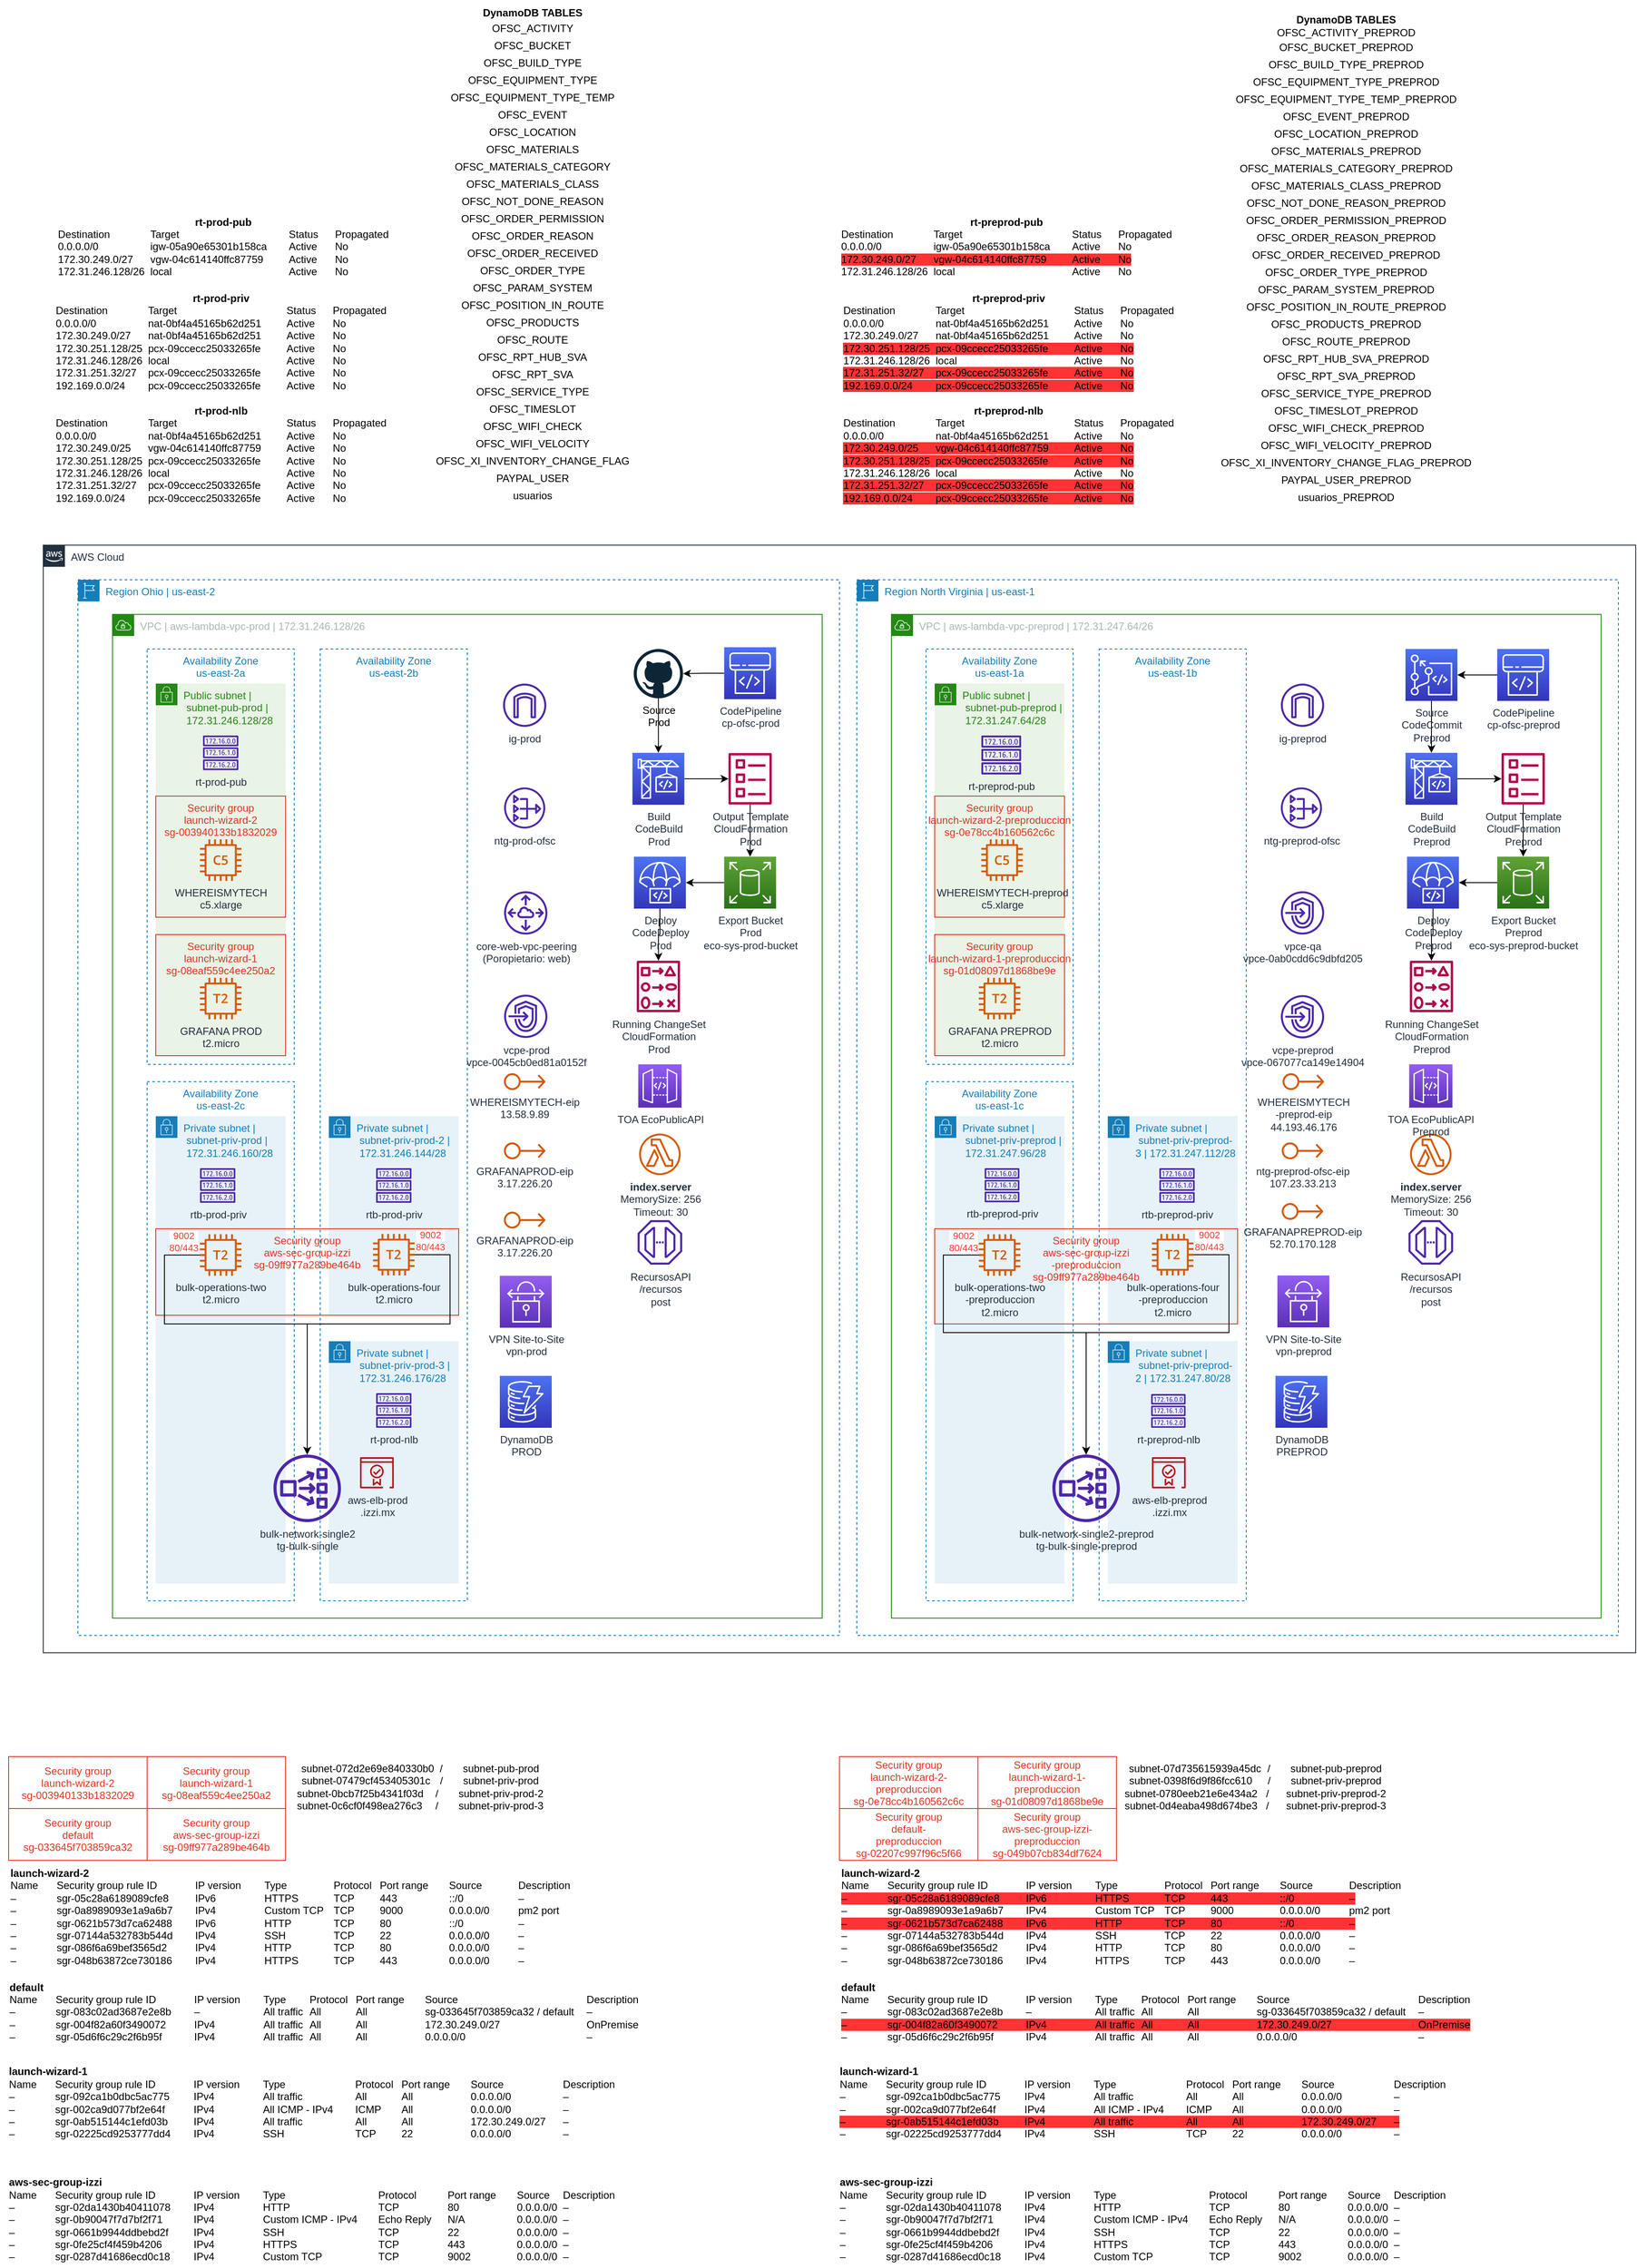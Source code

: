 <mxfile version="20.2.3" type="device"><diagram id="5CyfwMyDCqk-NkdJr6oC" name="Página-1"><mxGraphModel dx="1583" dy="1959" grid="1" gridSize="10" guides="1" tooltips="1" connect="1" arrows="1" fold="1" page="1" pageScale="1" pageWidth="827" pageHeight="1169" math="0" shadow="0"><root><mxCell id="0"/><mxCell id="1" parent="0"/><mxCell id="YW-x1j3tGQWuDo47twgN-1" value="AWS Cloud" style="points=[[0,0],[0.25,0],[0.5,0],[0.75,0],[1,0],[1,0.25],[1,0.5],[1,0.75],[1,1],[0.75,1],[0.5,1],[0.25,1],[0,1],[0,0.75],[0,0.5],[0,0.25]];outlineConnect=0;gradientColor=none;html=1;whiteSpace=wrap;fontSize=12;fontStyle=0;container=1;pointerEvents=0;collapsible=0;recursiveResize=0;shape=mxgraph.aws4.group;grIcon=mxgraph.aws4.group_aws_cloud_alt;strokeColor=#232F3E;fillColor=none;verticalAlign=top;align=left;spacingLeft=30;fontColor=#232F3E;dashed=0;" parent="1" vertex="1"><mxGeometry x="80" y="40" width="1840" height="1280" as="geometry"/></mxCell><mxCell id="YW-x1j3tGQWuDo47twgN-2" value="Region Ohio | us-east-2" style="points=[[0,0],[0.25,0],[0.5,0],[0.75,0],[1,0],[1,0.25],[1,0.5],[1,0.75],[1,1],[0.75,1],[0.5,1],[0.25,1],[0,1],[0,0.75],[0,0.5],[0,0.25]];outlineConnect=0;gradientColor=none;html=1;whiteSpace=wrap;fontSize=12;fontStyle=0;container=1;pointerEvents=0;collapsible=0;recursiveResize=0;shape=mxgraph.aws4.group;grIcon=mxgraph.aws4.group_region;strokeColor=#147EBA;fillColor=none;verticalAlign=top;align=left;spacingLeft=30;fontColor=#147EBA;dashed=1;" parent="YW-x1j3tGQWuDo47twgN-1" vertex="1"><mxGeometry x="40" y="40" width="880" height="1220" as="geometry"/></mxCell><mxCell id="YW-x1j3tGQWuDo47twgN-4" value="VPC |&amp;nbsp;aws-lambda-vpc-prod |&amp;nbsp;172.31.246.128/26" style="points=[[0,0],[0.25,0],[0.5,0],[0.75,0],[1,0],[1,0.25],[1,0.5],[1,0.75],[1,1],[0.75,1],[0.5,1],[0.25,1],[0,1],[0,0.75],[0,0.5],[0,0.25]];outlineConnect=0;gradientColor=none;html=1;whiteSpace=wrap;fontSize=12;fontStyle=0;container=1;pointerEvents=0;collapsible=0;recursiveResize=0;shape=mxgraph.aws4.group;grIcon=mxgraph.aws4.group_vpc;strokeColor=#248814;fillColor=none;verticalAlign=top;align=left;spacingLeft=30;fontColor=#AAB7B8;dashed=0;" parent="YW-x1j3tGQWuDo47twgN-2" vertex="1"><mxGeometry x="40" y="40" width="820" height="1160" as="geometry"/></mxCell><mxCell id="YW-x1j3tGQWuDo47twgN-14" value="Availability Zone&#10;us-east-2a" style="fillColor=none;strokeColor=#147EBA;dashed=1;verticalAlign=top;fontStyle=0;fontColor=#147EBA;" parent="YW-x1j3tGQWuDo47twgN-4" vertex="1"><mxGeometry x="40" y="40" width="170" height="480" as="geometry"/></mxCell><mxCell id="YW-x1j3tGQWuDo47twgN-15" value="Availability Zone&#10;us-east-2b" style="fillColor=none;strokeColor=#147EBA;dashed=1;verticalAlign=top;fontStyle=0;fontColor=#147EBA;" parent="YW-x1j3tGQWuDo47twgN-4" vertex="1"><mxGeometry x="240" y="40" width="170" height="1100" as="geometry"/></mxCell><mxCell id="YW-x1j3tGQWuDo47twgN-16" value="Availability Zone&#10;us-east-2c" style="fillColor=none;strokeColor=#147EBA;dashed=1;verticalAlign=top;fontStyle=0;fontColor=#147EBA;" parent="YW-x1j3tGQWuDo47twgN-4" vertex="1"><mxGeometry x="40" y="540" width="170" height="600" as="geometry"/></mxCell><mxCell id="YW-x1j3tGQWuDo47twgN-17" value="Public subnet |&amp;nbsp;subnet-pub-prod |&amp;nbsp;172.31.246.128/28" style="points=[[0,0],[0.25,0],[0.5,0],[0.75,0],[1,0],[1,0.25],[1,0.5],[1,0.75],[1,1],[0.75,1],[0.5,1],[0.25,1],[0,1],[0,0.75],[0,0.5],[0,0.25]];outlineConnect=0;gradientColor=none;html=1;whiteSpace=wrap;fontSize=12;fontStyle=0;container=1;pointerEvents=0;collapsible=0;recursiveResize=0;shape=mxgraph.aws4.group;grIcon=mxgraph.aws4.group_security_group;grStroke=0;strokeColor=#248814;fillColor=#E9F3E6;verticalAlign=top;align=left;spacingLeft=30;fontColor=#248814;dashed=0;" parent="YW-x1j3tGQWuDo47twgN-4" vertex="1"><mxGeometry x="50" y="80" width="150" height="430" as="geometry"/></mxCell><mxCell id="YW-x1j3tGQWuDo47twgN-128" value="Security group&#10;launch-wizard-1&#10;sg-08eaf559c4ee250a2" style="fillColor=none;strokeColor=#DD3522;verticalAlign=top;fontStyle=0;fontColor=#DD3522;shadow=0;labelBackgroundColor=none;sketch=0;" parent="YW-x1j3tGQWuDo47twgN-17" vertex="1"><mxGeometry y="290" width="150" height="140" as="geometry"/></mxCell><mxCell id="YW-x1j3tGQWuDo47twgN-129" value="GRAFANA PROD&lt;br&gt;t2.micro" style="sketch=0;outlineConnect=0;fontColor=#232F3E;gradientColor=none;fillColor=#D45B07;strokeColor=none;dashed=0;verticalLabelPosition=bottom;verticalAlign=top;align=center;html=1;fontSize=12;fontStyle=0;aspect=fixed;pointerEvents=1;shape=mxgraph.aws4.t2_instance;shadow=0;labelBackgroundColor=none;" parent="YW-x1j3tGQWuDo47twgN-17" vertex="1"><mxGeometry x="51" y="340" width="48" height="48" as="geometry"/></mxCell><mxCell id="YW-x1j3tGQWuDo47twgN-28" value="rt-prod-pub" style="sketch=0;outlineConnect=0;fontColor=#232F3E;gradientColor=none;fillColor=#4D27AA;strokeColor=none;dashed=0;verticalLabelPosition=bottom;verticalAlign=top;align=center;html=1;fontSize=12;fontStyle=0;aspect=fixed;pointerEvents=1;shape=mxgraph.aws4.route_table;" parent="YW-x1j3tGQWuDo47twgN-17" vertex="1"><mxGeometry x="54.47" y="60" width="41.05" height="40" as="geometry"/></mxCell><mxCell id="YW-x1j3tGQWuDo47twgN-18" value="Private subnet |&amp;nbsp;subnet-priv-prod |&amp;nbsp;172.31.246.160/28" style="points=[[0,0],[0.25,0],[0.5,0],[0.75,0],[1,0],[1,0.25],[1,0.5],[1,0.75],[1,1],[0.75,1],[0.5,1],[0.25,1],[0,1],[0,0.75],[0,0.5],[0,0.25]];outlineConnect=0;gradientColor=none;html=1;whiteSpace=wrap;fontSize=12;fontStyle=0;container=1;pointerEvents=0;collapsible=0;recursiveResize=0;shape=mxgraph.aws4.group;grIcon=mxgraph.aws4.group_security_group;grStroke=0;strokeColor=#147EBA;fillColor=#E6F2F8;verticalAlign=top;align=left;spacingLeft=30;fontColor=#147EBA;dashed=0;" parent="YW-x1j3tGQWuDo47twgN-4" vertex="1"><mxGeometry x="50" y="580" width="150" height="540" as="geometry"/></mxCell><mxCell id="YW-x1j3tGQWuDo47twgN-19" value="Private subnet |&amp;nbsp;subnet-priv-prod-2 |&amp;nbsp;172.31.246.144/28" style="points=[[0,0],[0.25,0],[0.5,0],[0.75,0],[1,0],[1,0.25],[1,0.5],[1,0.75],[1,1],[0.75,1],[0.5,1],[0.25,1],[0,1],[0,0.75],[0,0.5],[0,0.25]];outlineConnect=0;gradientColor=none;html=1;whiteSpace=wrap;fontSize=12;fontStyle=0;container=1;pointerEvents=0;collapsible=0;recursiveResize=0;shape=mxgraph.aws4.group;grIcon=mxgraph.aws4.group_security_group;grStroke=0;strokeColor=#147EBA;fillColor=#E6F2F8;verticalAlign=top;align=left;spacingLeft=30;fontColor=#147EBA;dashed=0;" parent="YW-x1j3tGQWuDo47twgN-4" vertex="1"><mxGeometry x="250" y="580" width="150" height="230" as="geometry"/></mxCell><mxCell id="YW-x1j3tGQWuDo47twgN-130" value="rtb-prod-priv" style="sketch=0;outlineConnect=0;fontColor=#232F3E;gradientColor=none;fillColor=#4D27AA;strokeColor=none;dashed=0;verticalLabelPosition=bottom;verticalAlign=top;align=center;html=1;fontSize=12;fontStyle=0;aspect=fixed;pointerEvents=1;shape=mxgraph.aws4.route_table;" parent="YW-x1j3tGQWuDo47twgN-19" vertex="1"><mxGeometry x="54.48" y="60" width="41.04" height="40" as="geometry"/></mxCell><mxCell id="YW-x1j3tGQWuDo47twgN-20" value="Private subnet |&amp;nbsp;subnet-priv-prod-3 |&amp;nbsp;172.31.246.176/28" style="points=[[0,0],[0.25,0],[0.5,0],[0.75,0],[1,0],[1,0.25],[1,0.5],[1,0.75],[1,1],[0.75,1],[0.5,1],[0.25,1],[0,1],[0,0.75],[0,0.5],[0,0.25]];outlineConnect=0;gradientColor=none;html=1;whiteSpace=wrap;fontSize=12;fontStyle=0;container=1;pointerEvents=0;collapsible=0;recursiveResize=0;shape=mxgraph.aws4.group;grIcon=mxgraph.aws4.group_security_group;grStroke=0;strokeColor=#147EBA;fillColor=#E6F2F8;verticalAlign=top;align=left;spacingLeft=30;fontColor=#147EBA;dashed=0;" parent="YW-x1j3tGQWuDo47twgN-4" vertex="1"><mxGeometry x="250" y="840" width="150" height="280" as="geometry"/></mxCell><mxCell id="YW-x1j3tGQWuDo47twgN-32" value="rt-prod-nlb" style="sketch=0;outlineConnect=0;fontColor=#232F3E;gradientColor=none;fillColor=#4D27AA;strokeColor=none;dashed=0;verticalLabelPosition=bottom;verticalAlign=top;align=center;html=1;fontSize=12;fontStyle=0;aspect=fixed;pointerEvents=1;shape=mxgraph.aws4.route_table;" parent="YW-x1j3tGQWuDo47twgN-20" vertex="1"><mxGeometry x="54.48" y="60" width="41.05" height="40" as="geometry"/></mxCell><mxCell id="YW-x1j3tGQWuDo47twgN-137" value="aws-elb-prod&lt;br&gt;.izzi.mx" style="sketch=0;outlineConnect=0;fontColor=#232F3E;gradientColor=none;fillColor=#BF0816;strokeColor=none;dashed=0;verticalLabelPosition=bottom;verticalAlign=top;align=center;html=1;fontSize=12;fontStyle=0;aspect=fixed;pointerEvents=1;shape=mxgraph.aws4.certificate_manager_2;shadow=0;labelBackgroundColor=none;" parent="YW-x1j3tGQWuDo47twgN-20" vertex="1"><mxGeometry x="36" y="134" width="39" height="36" as="geometry"/></mxCell><mxCell id="YW-x1j3tGQWuDo47twgN-36" value="ig-prod" style="sketch=0;outlineConnect=0;fontColor=#232F3E;gradientColor=none;fillColor=#4D27AA;strokeColor=none;dashed=0;verticalLabelPosition=bottom;verticalAlign=top;align=center;html=1;fontSize=12;fontStyle=0;aspect=fixed;pointerEvents=1;shape=mxgraph.aws4.internet_gateway;" parent="YW-x1j3tGQWuDo47twgN-4" vertex="1"><mxGeometry x="451.25" y="80" width="50" height="50" as="geometry"/></mxCell><mxCell id="YW-x1j3tGQWuDo47twgN-38" value="ntg-prod-ofsc" style="sketch=0;outlineConnect=0;fontColor=#232F3E;gradientColor=none;fillColor=#4D27AA;strokeColor=none;dashed=0;verticalLabelPosition=bottom;verticalAlign=top;align=center;html=1;fontSize=12;fontStyle=0;aspect=fixed;pointerEvents=1;shape=mxgraph.aws4.nat_gateway;" parent="YW-x1j3tGQWuDo47twgN-4" vertex="1"><mxGeometry x="452.5" y="200" width="47.5" height="47.5" as="geometry"/></mxCell><mxCell id="YW-x1j3tGQWuDo47twgN-40" value="core-web-vpc-peering&lt;br&gt;(Poropietario: web)" style="sketch=0;outlineConnect=0;fontColor=#232F3E;gradientColor=none;fillColor=#4D27AA;strokeColor=none;dashed=0;verticalLabelPosition=bottom;verticalAlign=top;align=center;html=1;fontSize=12;fontStyle=0;aspect=fixed;pointerEvents=1;shape=mxgraph.aws4.peering;" parent="YW-x1j3tGQWuDo47twgN-4" vertex="1"><mxGeometry x="452.5" y="320" width="50" height="50" as="geometry"/></mxCell><mxCell id="YW-x1j3tGQWuDo47twgN-41" value="vcpe-prod&lt;br&gt;vpce-0045cb0ed81a0152f" style="sketch=0;outlineConnect=0;fontColor=#232F3E;gradientColor=none;fillColor=#4D27AA;strokeColor=none;dashed=0;verticalLabelPosition=bottom;verticalAlign=top;align=center;html=1;fontSize=12;fontStyle=0;aspect=fixed;pointerEvents=1;shape=mxgraph.aws4.endpoints;" parent="YW-x1j3tGQWuDo47twgN-4" vertex="1"><mxGeometry x="452.5" y="439.5" width="50" height="50" as="geometry"/></mxCell><mxCell id="YW-x1j3tGQWuDo47twgN-126" value="Security group&#10;launch-wizard-2&#10;sg-003940133b1832029" style="fillColor=none;strokeColor=#DD3522;verticalAlign=top;fontStyle=0;fontColor=#DD3522;shadow=0;labelBackgroundColor=none;sketch=0;" parent="YW-x1j3tGQWuDo47twgN-4" vertex="1"><mxGeometry x="50" y="210" width="150" height="140" as="geometry"/></mxCell><mxCell id="YW-x1j3tGQWuDo47twgN-127" value="WHEREISMYTECH&lt;br&gt;c5.xlarge" style="sketch=0;outlineConnect=0;fontColor=#232F3E;gradientColor=none;fillColor=#D45B07;strokeColor=none;dashed=0;verticalLabelPosition=bottom;verticalAlign=top;align=center;html=1;fontSize=12;fontStyle=0;aspect=fixed;pointerEvents=1;shape=mxgraph.aws4.c5_instance;shadow=0;labelBackgroundColor=none;" parent="YW-x1j3tGQWuDo47twgN-4" vertex="1"><mxGeometry x="101" y="260" width="48" height="48" as="geometry"/></mxCell><mxCell id="YW-x1j3tGQWuDo47twgN-30" value="rtb-prod-priv" style="sketch=0;outlineConnect=0;fontColor=#232F3E;gradientColor=none;fillColor=#4D27AA;strokeColor=none;dashed=0;verticalLabelPosition=bottom;verticalAlign=top;align=center;html=1;fontSize=12;fontStyle=0;aspect=fixed;pointerEvents=1;shape=mxgraph.aws4.route_table;" parent="YW-x1j3tGQWuDo47twgN-4" vertex="1"><mxGeometry x="101.0" y="640" width="41.04" height="40" as="geometry"/></mxCell><mxCell id="YW-x1j3tGQWuDo47twgN-123" value="Security group&#10;aws-sec-group-izzi&#10;sg-09ff977a289be464b" style="fillColor=none;strokeColor=#DD3522;verticalAlign=top;fontStyle=0;fontColor=#DD3522;shadow=0;labelBackgroundColor=none;sketch=0;" parent="YW-x1j3tGQWuDo47twgN-4" vertex="1"><mxGeometry x="50" y="710" width="350" height="100" as="geometry"/></mxCell><mxCell id="YW-x1j3tGQWuDo47twgN-132" style="edgeStyle=orthogonalEdgeStyle;rounded=0;orthogonalLoop=1;jettySize=auto;html=1;fontColor=#FF3333;" parent="YW-x1j3tGQWuDo47twgN-4" source="YW-x1j3tGQWuDo47twgN-124" target="YW-x1j3tGQWuDo47twgN-131" edge="1"><mxGeometry relative="1" as="geometry"><Array as="points"><mxPoint x="60" y="740"/><mxPoint x="60" y="820"/><mxPoint x="225" y="820"/></Array></mxGeometry></mxCell><mxCell id="YW-x1j3tGQWuDo47twgN-135" value="9002&lt;br&gt;80/443" style="edgeLabel;html=1;align=center;verticalAlign=middle;resizable=0;points=[];fontColor=#FF3333;" parent="YW-x1j3tGQWuDo47twgN-132" vertex="1" connectable="0"><mxGeometry x="-0.849" relative="1" as="geometry"><mxPoint x="14" y="-16" as="offset"/></mxGeometry></mxCell><mxCell id="YW-x1j3tGQWuDo47twgN-124" value="bulk-operations-two&lt;br&gt;t2.micro" style="sketch=0;outlineConnect=0;fontColor=#232F3E;gradientColor=none;fillColor=#D45B07;strokeColor=none;dashed=0;verticalLabelPosition=bottom;verticalAlign=top;align=center;html=1;fontSize=12;fontStyle=0;aspect=fixed;pointerEvents=1;shape=mxgraph.aws4.t2_instance;shadow=0;labelBackgroundColor=none;" parent="YW-x1j3tGQWuDo47twgN-4" vertex="1"><mxGeometry x="101" y="716.36" width="48" height="48" as="geometry"/></mxCell><mxCell id="YW-x1j3tGQWuDo47twgN-133" style="edgeStyle=orthogonalEdgeStyle;rounded=0;orthogonalLoop=1;jettySize=auto;html=1;fontColor=#FF3333;" parent="YW-x1j3tGQWuDo47twgN-4" source="YW-x1j3tGQWuDo47twgN-125" target="YW-x1j3tGQWuDo47twgN-131" edge="1"><mxGeometry relative="1" as="geometry"><Array as="points"><mxPoint x="390" y="740"/><mxPoint x="390" y="820"/><mxPoint x="225" y="820"/></Array></mxGeometry></mxCell><mxCell id="YW-x1j3tGQWuDo47twgN-136" value="9002&lt;br&gt;80/443" style="edgeLabel;html=1;align=center;verticalAlign=middle;resizable=0;points=[];fontColor=#FF3333;" parent="YW-x1j3tGQWuDo47twgN-133" vertex="1" connectable="0"><mxGeometry x="-0.835" y="3" relative="1" as="geometry"><mxPoint x="-18" y="-13" as="offset"/></mxGeometry></mxCell><mxCell id="YW-x1j3tGQWuDo47twgN-125" value="bulk-operations-four&lt;br&gt;t2.micro" style="sketch=0;outlineConnect=0;fontColor=#232F3E;gradientColor=none;fillColor=#D45B07;strokeColor=none;dashed=0;verticalLabelPosition=bottom;verticalAlign=top;align=center;html=1;fontSize=12;fontStyle=0;aspect=fixed;pointerEvents=1;shape=mxgraph.aws4.t2_instance;shadow=0;labelBackgroundColor=none;" parent="YW-x1j3tGQWuDo47twgN-4" vertex="1"><mxGeometry x="301" y="716" width="48" height="48" as="geometry"/></mxCell><mxCell id="YW-x1j3tGQWuDo47twgN-131" value="bulk-network-single2&lt;br&gt;tg-bulk-single" style="sketch=0;outlineConnect=0;fontColor=#232F3E;gradientColor=none;fillColor=#4D27AA;strokeColor=none;dashed=0;verticalLabelPosition=bottom;verticalAlign=top;align=center;html=1;fontSize=12;fontStyle=0;aspect=fixed;pointerEvents=1;shape=mxgraph.aws4.network_load_balancer;shadow=0;labelBackgroundColor=none;" parent="YW-x1j3tGQWuDo47twgN-4" vertex="1"><mxGeometry x="186" y="971" width="78" height="78" as="geometry"/></mxCell><mxCell id="YW-x1j3tGQWuDo47twgN-141" value="WHEREISMYTECH-eip&lt;br&gt;13.58.9.89" style="sketch=0;outlineConnect=0;fontColor=#232F3E;gradientColor=none;fillColor=#D45B07;strokeColor=none;dashed=0;verticalLabelPosition=bottom;verticalAlign=top;align=center;html=1;fontSize=12;fontStyle=0;aspect=fixed;pointerEvents=1;shape=mxgraph.aws4.elastic_ip_address;shadow=0;labelBackgroundColor=none;" parent="YW-x1j3tGQWuDo47twgN-4" vertex="1"><mxGeometry x="452.25" y="530" width="48" height="20" as="geometry"/></mxCell><mxCell id="YW-x1j3tGQWuDo47twgN-146" value="GRAFANAPROD-eip&lt;br&gt;3.17.226.20" style="sketch=0;outlineConnect=0;fontColor=#232F3E;gradientColor=none;fillColor=#D45B07;strokeColor=none;dashed=0;verticalLabelPosition=bottom;verticalAlign=top;align=center;html=1;fontSize=12;fontStyle=0;aspect=fixed;pointerEvents=1;shape=mxgraph.aws4.elastic_ip_address;shadow=0;labelBackgroundColor=none;" parent="YW-x1j3tGQWuDo47twgN-4" vertex="1"><mxGeometry x="452.25" y="610" width="48" height="20" as="geometry"/></mxCell><mxCell id="DCJYYlQaY8k9_o_IyY05-3" value="DynamoDB&lt;br&gt;PROD" style="sketch=0;points=[[0,0,0],[0.25,0,0],[0.5,0,0],[0.75,0,0],[1,0,0],[0,1,0],[0.25,1,0],[0.5,1,0],[0.75,1,0],[1,1,0],[0,0.25,0],[0,0.5,0],[0,0.75,0],[1,0.25,0],[1,0.5,0],[1,0.75,0]];outlineConnect=0;fontColor=#232F3E;gradientColor=#4D72F3;gradientDirection=north;fillColor=#3334B9;strokeColor=#ffffff;dashed=0;verticalLabelPosition=bottom;verticalAlign=top;align=center;html=1;fontSize=12;fontStyle=0;aspect=fixed;shape=mxgraph.aws4.resourceIcon;resIcon=mxgraph.aws4.dynamodb;" parent="YW-x1j3tGQWuDo47twgN-4" vertex="1"><mxGeometry x="447.5" y="880" width="60" height="60" as="geometry"/></mxCell><mxCell id="DCJYYlQaY8k9_o_IyY05-8" value="VPN Site-to-Site&lt;br&gt;vpn-prod" style="sketch=0;points=[[0,0,0],[0.25,0,0],[0.5,0,0],[0.75,0,0],[1,0,0],[0,1,0],[0.25,1,0],[0.5,1,0],[0.75,1,0],[1,1,0],[0,0.25,0],[0,0.5,0],[0,0.75,0],[1,0.25,0],[1,0.5,0],[1,0.75,0]];outlineConnect=0;fontColor=#232F3E;gradientColor=#945DF2;gradientDirection=north;fillColor=#5A30B5;strokeColor=#ffffff;dashed=0;verticalLabelPosition=bottom;verticalAlign=top;align=center;html=1;fontSize=12;fontStyle=0;aspect=fixed;shape=mxgraph.aws4.resourceIcon;resIcon=mxgraph.aws4.site_to_site_vpn;" parent="YW-x1j3tGQWuDo47twgN-4" vertex="1"><mxGeometry x="447.5" y="764.36" width="60" height="60" as="geometry"/></mxCell><mxCell id="DCJYYlQaY8k9_o_IyY05-9" value="GRAFANAPROD-eip&lt;br&gt;3.17.226.20" style="sketch=0;outlineConnect=0;fontColor=#232F3E;gradientColor=none;fillColor=#D45B07;strokeColor=none;dashed=0;verticalLabelPosition=bottom;verticalAlign=top;align=center;html=1;fontSize=12;fontStyle=0;aspect=fixed;pointerEvents=1;shape=mxgraph.aws4.elastic_ip_address;shadow=0;labelBackgroundColor=none;" parent="YW-x1j3tGQWuDo47twgN-4" vertex="1"><mxGeometry x="452.25" y="690" width="48" height="20" as="geometry"/></mxCell><mxCell id="DCJYYlQaY8k9_o_IyY05-10" value="&lt;b&gt;index.server&lt;/b&gt;&lt;br&gt;&lt;div&gt;MemorySize: 256&lt;/div&gt;&lt;div&gt;Timeout: 30&lt;/div&gt;" style="sketch=0;outlineConnect=0;fontColor=#232F3E;gradientColor=none;fillColor=#D45B07;strokeColor=none;dashed=0;verticalLabelPosition=bottom;verticalAlign=top;align=center;html=1;fontSize=12;fontStyle=0;aspect=fixed;pointerEvents=1;shape=mxgraph.aws4.lambda_function;" parent="YW-x1j3tGQWuDo47twgN-4" vertex="1"><mxGeometry x="608.5" y="600" width="48" height="48" as="geometry"/></mxCell><mxCell id="DCJYYlQaY8k9_o_IyY05-12" value="TOA EcoPublicAPI" style="sketch=0;points=[[0,0,0],[0.25,0,0],[0.5,0,0],[0.75,0,0],[1,0,0],[0,1,0],[0.25,1,0],[0.5,1,0],[0.75,1,0],[1,1,0],[0,0.25,0],[0,0.5,0],[0,0.75,0],[1,0.25,0],[1,0.5,0],[1,0.75,0]];outlineConnect=0;fontColor=#232F3E;gradientColor=#945DF2;gradientDirection=north;fillColor=#5A30B5;strokeColor=#ffffff;dashed=0;verticalLabelPosition=bottom;verticalAlign=top;align=center;html=1;fontSize=12;fontStyle=0;aspect=fixed;shape=mxgraph.aws4.resourceIcon;resIcon=mxgraph.aws4.api_gateway;" parent="YW-x1j3tGQWuDo47twgN-4" vertex="1"><mxGeometry x="607.5" y="520" width="50" height="50" as="geometry"/></mxCell><mxCell id="DCJYYlQaY8k9_o_IyY05-18" value="RecursosAPI&lt;br&gt;/recursos&lt;br&gt;post" style="sketch=0;outlineConnect=0;fontColor=#232F3E;gradientColor=none;fillColor=#4D27AA;strokeColor=none;dashed=0;verticalLabelPosition=bottom;verticalAlign=top;align=center;html=1;fontSize=12;fontStyle=0;aspect=fixed;pointerEvents=1;shape=mxgraph.aws4.endpoint;" parent="YW-x1j3tGQWuDo47twgN-4" vertex="1"><mxGeometry x="606.75" y="700" width="51.5" height="51.5" as="geometry"/></mxCell><mxCell id="QRl9BIqSx18V3RKKtqnJ-26" style="edgeStyle=orthogonalEdgeStyle;rounded=0;orthogonalLoop=1;jettySize=auto;html=1;" parent="YW-x1j3tGQWuDo47twgN-4" source="QRl9BIqSx18V3RKKtqnJ-20" target="QRl9BIqSx18V3RKKtqnJ-24" edge="1"><mxGeometry relative="1" as="geometry"/></mxCell><mxCell id="QRl9BIqSx18V3RKKtqnJ-20" value="Build&lt;br&gt;CodeBuild&lt;br&gt;Prod" style="sketch=0;points=[[0,0,0],[0.25,0,0],[0.5,0,0],[0.75,0,0],[1,0,0],[0,1,0],[0.25,1,0],[0.5,1,0],[0.75,1,0],[1,1,0],[0,0.25,0],[0,0.5,0],[0,0.75,0],[1,0.25,0],[1,0.5,0],[1,0.75,0]];outlineConnect=0;fontColor=#232F3E;gradientColor=#4D72F3;gradientDirection=north;fillColor=#3334B9;strokeColor=#ffffff;dashed=0;verticalLabelPosition=bottom;verticalAlign=top;align=center;html=1;fontSize=12;fontStyle=0;aspect=fixed;shape=mxgraph.aws4.resourceIcon;resIcon=mxgraph.aws4.codebuild;" parent="YW-x1j3tGQWuDo47twgN-4" vertex="1"><mxGeometry x="600.75" y="160" width="60" height="60" as="geometry"/></mxCell><mxCell id="QRl9BIqSx18V3RKKtqnJ-32" style="edgeStyle=orthogonalEdgeStyle;rounded=0;orthogonalLoop=1;jettySize=auto;html=1;" parent="YW-x1j3tGQWuDo47twgN-4" source="QRl9BIqSx18V3RKKtqnJ-21" target="QRl9BIqSx18V3RKKtqnJ-23" edge="1"><mxGeometry relative="1" as="geometry"/></mxCell><mxCell id="QRl9BIqSx18V3RKKtqnJ-21" value="Deploy&lt;br&gt;CodeDeploy&lt;br&gt;Prod" style="sketch=0;points=[[0,0,0],[0.25,0,0],[0.5,0,0],[0.75,0,0],[1,0,0],[0,1,0],[0.25,1,0],[0.5,1,0],[0.75,1,0],[1,1,0],[0,0.25,0],[0,0.5,0],[0,0.75,0],[1,0.25,0],[1,0.5,0],[1,0.75,0]];outlineConnect=0;fontColor=#232F3E;gradientColor=#4D72F3;gradientDirection=north;fillColor=#3334B9;strokeColor=#ffffff;dashed=0;verticalLabelPosition=bottom;verticalAlign=top;align=center;html=1;fontSize=12;fontStyle=0;aspect=fixed;shape=mxgraph.aws4.resourceIcon;resIcon=mxgraph.aws4.codedeploy;" parent="YW-x1j3tGQWuDo47twgN-4" vertex="1"><mxGeometry x="602.5" y="280" width="60" height="60" as="geometry"/></mxCell><mxCell id="QRl9BIqSx18V3RKKtqnJ-29" style="edgeStyle=orthogonalEdgeStyle;rounded=0;orthogonalLoop=1;jettySize=auto;html=1;entryX=1;entryY=0.5;entryDx=0;entryDy=0;entryPerimeter=0;" parent="YW-x1j3tGQWuDo47twgN-4" source="QRl9BIqSx18V3RKKtqnJ-22" target="QRl9BIqSx18V3RKKtqnJ-21" edge="1"><mxGeometry relative="1" as="geometry"/></mxCell><mxCell id="QRl9BIqSx18V3RKKtqnJ-22" value="Export Bucket&lt;br&gt;Prod&lt;br&gt;eco-sys-prod-bucket" style="sketch=0;points=[[0,0,0],[0.25,0,0],[0.5,0,0],[0.75,0,0],[1,0,0],[0,1,0],[0.25,1,0],[0.5,1,0],[0.75,1,0],[1,1,0],[0,0.25,0],[0,0.5,0],[0,0.75,0],[1,0.25,0],[1,0.5,0],[1,0.75,0]];outlineConnect=0;fontColor=#232F3E;gradientColor=#60A337;gradientDirection=north;fillColor=#277116;strokeColor=#ffffff;dashed=0;verticalLabelPosition=bottom;verticalAlign=top;align=center;html=1;fontSize=12;fontStyle=0;aspect=fixed;shape=mxgraph.aws4.resourceIcon;resIcon=mxgraph.aws4.elastic_block_store;" parent="YW-x1j3tGQWuDo47twgN-4" vertex="1"><mxGeometry x="706.75" y="280" width="60" height="60" as="geometry"/></mxCell><mxCell id="QRl9BIqSx18V3RKKtqnJ-23" value="Running ChangeSet&lt;br&gt;CloudFormation&lt;br&gt;Prod" style="sketch=0;outlineConnect=0;fontColor=#232F3E;gradientColor=none;fillColor=#B0084D;strokeColor=none;dashed=0;verticalLabelPosition=bottom;verticalAlign=top;align=center;html=1;fontSize=12;fontStyle=0;aspect=fixed;pointerEvents=1;shape=mxgraph.aws4.change_set;" parent="YW-x1j3tGQWuDo47twgN-4" vertex="1"><mxGeometry x="605.75" y="400" width="50" height="60" as="geometry"/></mxCell><mxCell id="QRl9BIqSx18V3RKKtqnJ-27" style="edgeStyle=orthogonalEdgeStyle;rounded=0;orthogonalLoop=1;jettySize=auto;html=1;" parent="YW-x1j3tGQWuDo47twgN-4" source="QRl9BIqSx18V3RKKtqnJ-24" target="QRl9BIqSx18V3RKKtqnJ-22" edge="1"><mxGeometry relative="1" as="geometry"/></mxCell><mxCell id="QRl9BIqSx18V3RKKtqnJ-24" value="Output Template&lt;br&gt;CloudFormation&lt;br&gt;Prod" style="sketch=0;outlineConnect=0;fontColor=#232F3E;gradientColor=none;fillColor=#B0084D;strokeColor=none;dashed=0;verticalLabelPosition=bottom;verticalAlign=top;align=center;html=1;fontSize=12;fontStyle=0;aspect=fixed;pointerEvents=1;shape=mxgraph.aws4.template;" parent="YW-x1j3tGQWuDo47twgN-4" vertex="1"><mxGeometry x="711.75" y="160" width="50" height="60" as="geometry"/></mxCell><mxCell id="QRl9BIqSx18V3RKKtqnJ-28" style="edgeStyle=orthogonalEdgeStyle;rounded=0;orthogonalLoop=1;jettySize=auto;html=1;" parent="YW-x1j3tGQWuDo47twgN-4" source="QRl9BIqSx18V3RKKtqnJ-1" target="QRl9BIqSx18V3RKKtqnJ-20" edge="1"><mxGeometry relative="1" as="geometry"/></mxCell><mxCell id="QRl9BIqSx18V3RKKtqnJ-1" value="Source&lt;br&gt;Prod" style="dashed=0;outlineConnect=0;html=1;align=center;labelPosition=center;verticalLabelPosition=bottom;verticalAlign=top;shape=mxgraph.weblogos.github" parent="YW-x1j3tGQWuDo47twgN-4" vertex="1"><mxGeometry x="602.25" y="40" width="57" height="57" as="geometry"/></mxCell><mxCell id="QRl9BIqSx18V3RKKtqnJ-40" style="edgeStyle=orthogonalEdgeStyle;rounded=0;orthogonalLoop=1;jettySize=auto;html=1;" parent="YW-x1j3tGQWuDo47twgN-4" source="QRl9BIqSx18V3RKKtqnJ-38" target="QRl9BIqSx18V3RKKtqnJ-1" edge="1"><mxGeometry relative="1" as="geometry"/></mxCell><mxCell id="QRl9BIqSx18V3RKKtqnJ-38" value="CodePipeline&lt;br&gt;cp-ofsc-prod" style="sketch=0;points=[[0,0,0],[0.25,0,0],[0.5,0,0],[0.75,0,0],[1,0,0],[0,1,0],[0.25,1,0],[0.5,1,0],[0.75,1,0],[1,1,0],[0,0.25,0],[0,0.5,0],[0,0.75,0],[1,0.25,0],[1,0.5,0],[1,0.75,0]];outlineConnect=0;fontColor=#232F3E;gradientColor=#4D72F3;gradientDirection=north;fillColor=#3334B9;strokeColor=#ffffff;dashed=0;verticalLabelPosition=bottom;verticalAlign=top;align=center;html=1;fontSize=12;fontStyle=0;aspect=fixed;shape=mxgraph.aws4.resourceIcon;resIcon=mxgraph.aws4.codepipeline;" parent="YW-x1j3tGQWuDo47twgN-4" vertex="1"><mxGeometry x="706.75" y="38" width="60" height="60" as="geometry"/></mxCell><mxCell id="YW-x1j3tGQWuDo47twgN-3" value="Region North Virginia | us-east-1" style="points=[[0,0],[0.25,0],[0.5,0],[0.75,0],[1,0],[1,0.25],[1,0.5],[1,0.75],[1,1],[0.75,1],[0.5,1],[0.25,1],[0,1],[0,0.75],[0,0.5],[0,0.25]];outlineConnect=0;gradientColor=none;html=1;whiteSpace=wrap;fontSize=12;fontStyle=0;container=1;pointerEvents=0;collapsible=0;recursiveResize=0;shape=mxgraph.aws4.group;grIcon=mxgraph.aws4.group_region;strokeColor=#147EBA;fillColor=none;verticalAlign=top;align=left;spacingLeft=30;fontColor=#147EBA;dashed=1;" parent="YW-x1j3tGQWuDo47twgN-1" vertex="1"><mxGeometry x="940" y="40" width="880" height="1220" as="geometry"/></mxCell><mxCell id="YW-x1j3tGQWuDo47twgN-5" value="VPC | aws-lambda-vpc-preprod |&amp;nbsp;172.31.247.64/26" style="points=[[0,0],[0.25,0],[0.5,0],[0.75,0],[1,0],[1,0.25],[1,0.5],[1,0.75],[1,1],[0.75,1],[0.5,1],[0.25,1],[0,1],[0,0.75],[0,0.5],[0,0.25]];outlineConnect=0;gradientColor=none;html=1;whiteSpace=wrap;fontSize=12;fontStyle=0;container=1;pointerEvents=0;collapsible=0;recursiveResize=0;shape=mxgraph.aws4.group;grIcon=mxgraph.aws4.group_vpc;strokeColor=#248814;fillColor=none;verticalAlign=top;align=left;spacingLeft=30;fontColor=#AAB7B8;dashed=0;" parent="YW-x1j3tGQWuDo47twgN-3" vertex="1"><mxGeometry x="40" y="40" width="820" height="1160" as="geometry"/></mxCell><mxCell id="YW-x1j3tGQWuDo47twgN-21" value="Availability Zone&#10;us-east-1a" style="fillColor=none;strokeColor=#147EBA;dashed=1;verticalAlign=top;fontStyle=0;fontColor=#147EBA;" parent="YW-x1j3tGQWuDo47twgN-5" vertex="1"><mxGeometry x="40" y="40" width="170" height="480" as="geometry"/></mxCell><mxCell id="YW-x1j3tGQWuDo47twgN-22" value="Availability Zone&#10;us-east-1b" style="fillColor=none;strokeColor=#147EBA;dashed=1;verticalAlign=top;fontStyle=0;fontColor=#147EBA;" parent="YW-x1j3tGQWuDo47twgN-5" vertex="1"><mxGeometry x="240" y="40" width="170" height="1100" as="geometry"/></mxCell><mxCell id="YW-x1j3tGQWuDo47twgN-23" value="Availability Zone&#10;us-east-1c" style="fillColor=none;strokeColor=#147EBA;dashed=1;verticalAlign=top;fontStyle=0;fontColor=#147EBA;" parent="YW-x1j3tGQWuDo47twgN-5" vertex="1"><mxGeometry x="40" y="540" width="170" height="600" as="geometry"/></mxCell><mxCell id="YW-x1j3tGQWuDo47twgN-24" value="Public subnet |&amp;nbsp;subnet-pub-preprod |&amp;nbsp;172.31.247.64/28" style="points=[[0,0],[0.25,0],[0.5,0],[0.75,0],[1,0],[1,0.25],[1,0.5],[1,0.75],[1,1],[0.75,1],[0.5,1],[0.25,1],[0,1],[0,0.75],[0,0.5],[0,0.25]];outlineConnect=0;gradientColor=none;html=1;whiteSpace=wrap;fontSize=12;fontStyle=0;container=1;pointerEvents=0;collapsible=0;recursiveResize=0;shape=mxgraph.aws4.group;grIcon=mxgraph.aws4.group_security_group;grStroke=0;strokeColor=#248814;fillColor=#E9F3E6;verticalAlign=top;align=left;spacingLeft=30;fontColor=#248814;dashed=0;" parent="YW-x1j3tGQWuDo47twgN-5" vertex="1"><mxGeometry x="50" y="80" width="150" height="430" as="geometry"/></mxCell><mxCell id="YW-x1j3tGQWuDo47twgN-25" value="Private subnet |&amp;nbsp;subnet-priv-preprod |&amp;nbsp;172.31.247.96/28" style="points=[[0,0],[0.25,0],[0.5,0],[0.75,0],[1,0],[1,0.25],[1,0.5],[1,0.75],[1,1],[0.75,1],[0.5,1],[0.25,1],[0,1],[0,0.75],[0,0.5],[0,0.25]];outlineConnect=0;gradientColor=none;html=1;whiteSpace=wrap;fontSize=12;fontStyle=0;container=1;pointerEvents=0;collapsible=0;recursiveResize=0;shape=mxgraph.aws4.group;grIcon=mxgraph.aws4.group_security_group;grStroke=0;strokeColor=#147EBA;fillColor=#E6F2F8;verticalAlign=top;align=left;spacingLeft=30;fontColor=#147EBA;dashed=0;" parent="YW-x1j3tGQWuDo47twgN-5" vertex="1"><mxGeometry x="50" y="580" width="150" height="540" as="geometry"/></mxCell><mxCell id="YW-x1j3tGQWuDo47twgN-31" value="rtb-preprod-priv" style="sketch=0;outlineConnect=0;fontColor=#232F3E;gradientColor=none;fillColor=#4D27AA;strokeColor=none;dashed=0;verticalLabelPosition=bottom;verticalAlign=top;align=center;html=1;fontSize=12;fontStyle=0;aspect=fixed;pointerEvents=1;shape=mxgraph.aws4.route_table;" parent="YW-x1j3tGQWuDo47twgN-25" vertex="1"><mxGeometry x="57.63" y="60" width="40.39" height="39.36" as="geometry"/></mxCell><mxCell id="YW-x1j3tGQWuDo47twgN-26" value="Private subnet |&amp;nbsp;subnet-priv-preprod-2 |&amp;nbsp;172.31.247.80/28" style="points=[[0,0],[0.25,0],[0.5,0],[0.75,0],[1,0],[1,0.25],[1,0.5],[1,0.75],[1,1],[0.75,1],[0.5,1],[0.25,1],[0,1],[0,0.75],[0,0.5],[0,0.25]];outlineConnect=0;gradientColor=none;html=1;whiteSpace=wrap;fontSize=12;fontStyle=0;container=1;pointerEvents=0;collapsible=0;recursiveResize=0;shape=mxgraph.aws4.group;grIcon=mxgraph.aws4.group_security_group;grStroke=0;strokeColor=#147EBA;fillColor=#E6F2F8;verticalAlign=top;align=left;spacingLeft=30;fontColor=#147EBA;dashed=0;" parent="YW-x1j3tGQWuDo47twgN-5" vertex="1"><mxGeometry x="250" y="840" width="150" height="280" as="geometry"/></mxCell><mxCell id="YW-x1j3tGQWuDo47twgN-33" value="rt-preprod-nlb" style="sketch=0;outlineConnect=0;fontColor=#232F3E;gradientColor=none;fillColor=#4D27AA;strokeColor=none;dashed=0;verticalLabelPosition=bottom;verticalAlign=top;align=center;html=1;fontSize=12;fontStyle=0;aspect=fixed;pointerEvents=1;shape=mxgraph.aws4.route_table;" parent="YW-x1j3tGQWuDo47twgN-26" vertex="1"><mxGeometry x="50" y="61.02" width="40" height="38.98" as="geometry"/></mxCell><mxCell id="YW-x1j3tGQWuDo47twgN-154" value="aws-elb-preprod&lt;br&gt;.izzi.mx" style="sketch=0;outlineConnect=0;fontColor=#232F3E;gradientColor=none;fillColor=#BF0816;strokeColor=none;dashed=0;verticalLabelPosition=bottom;verticalAlign=top;align=center;html=1;fontSize=12;fontStyle=0;aspect=fixed;pointerEvents=1;shape=mxgraph.aws4.certificate_manager_2;shadow=0;labelBackgroundColor=none;" parent="YW-x1j3tGQWuDo47twgN-26" vertex="1"><mxGeometry x="51" y="134" width="39" height="36" as="geometry"/></mxCell><mxCell id="YW-x1j3tGQWuDo47twgN-27" value="Private subnet |&amp;nbsp;subnet-priv-preprod-3 |&amp;nbsp;172.31.247.112/28" style="points=[[0,0],[0.25,0],[0.5,0],[0.75,0],[1,0],[1,0.25],[1,0.5],[1,0.75],[1,1],[0.75,1],[0.5,1],[0.25,1],[0,1],[0,0.75],[0,0.5],[0,0.25]];outlineConnect=0;gradientColor=none;html=1;whiteSpace=wrap;fontSize=12;fontStyle=0;container=1;pointerEvents=0;collapsible=0;recursiveResize=0;shape=mxgraph.aws4.group;grIcon=mxgraph.aws4.group_security_group;grStroke=0;strokeColor=#147EBA;fillColor=#E6F2F8;verticalAlign=top;align=left;spacingLeft=30;fontColor=#147EBA;dashed=0;" parent="YW-x1j3tGQWuDo47twgN-5" vertex="1"><mxGeometry x="250" y="580" width="150" height="240" as="geometry"/></mxCell><mxCell id="YW-x1j3tGQWuDo47twgN-35" value="rtb-preprod-priv" style="sketch=0;outlineConnect=0;fontColor=#232F3E;gradientColor=none;fillColor=#4D27AA;strokeColor=none;dashed=0;verticalLabelPosition=bottom;verticalAlign=top;align=center;html=1;fontSize=12;fontStyle=0;aspect=fixed;pointerEvents=1;shape=mxgraph.aws4.route_table;" parent="YW-x1j3tGQWuDo47twgN-5" vertex="1"><mxGeometry x="309.48" y="640" width="41.05" height="40" as="geometry"/></mxCell><mxCell id="YW-x1j3tGQWuDo47twgN-37" value="ig-preprod" style="sketch=0;outlineConnect=0;fontColor=#232F3E;gradientColor=none;fillColor=#4D27AA;strokeColor=none;dashed=0;verticalLabelPosition=bottom;verticalAlign=top;align=center;html=1;fontSize=12;fontStyle=0;aspect=fixed;pointerEvents=1;shape=mxgraph.aws4.internet_gateway;" parent="YW-x1j3tGQWuDo47twgN-5" vertex="1"><mxGeometry x="450" y="80" width="50" height="50" as="geometry"/></mxCell><mxCell id="YW-x1j3tGQWuDo47twgN-39" value="ntg-preprod-ofsc" style="sketch=0;outlineConnect=0;fontColor=#232F3E;gradientColor=none;fillColor=#4D27AA;strokeColor=none;dashed=0;verticalLabelPosition=bottom;verticalAlign=top;align=center;html=1;fontSize=12;fontStyle=0;aspect=fixed;pointerEvents=1;shape=mxgraph.aws4.nat_gateway;" parent="YW-x1j3tGQWuDo47twgN-5" vertex="1"><mxGeometry x="450" y="200" width="47.5" height="47.5" as="geometry"/></mxCell><mxCell id="YW-x1j3tGQWuDo47twgN-43" value="vcpe-preprod&lt;br&gt;vpce-067077ca149e14904" style="sketch=0;outlineConnect=0;fontColor=#232F3E;gradientColor=none;fillColor=#4D27AA;strokeColor=none;dashed=0;verticalLabelPosition=bottom;verticalAlign=top;align=center;html=1;fontSize=12;fontStyle=0;aspect=fixed;pointerEvents=1;shape=mxgraph.aws4.endpoints;" parent="YW-x1j3tGQWuDo47twgN-5" vertex="1"><mxGeometry x="450" y="440" width="50" height="50" as="geometry"/></mxCell><mxCell id="YW-x1j3tGQWuDo47twgN-29" value="rt-preprod-pub" style="sketch=0;outlineConnect=0;fontColor=#232F3E;gradientColor=none;fillColor=#4D27AA;strokeColor=none;dashed=0;verticalLabelPosition=bottom;verticalAlign=top;align=center;html=1;fontSize=12;fontStyle=0;aspect=fixed;pointerEvents=1;shape=mxgraph.aws4.route_table;" parent="YW-x1j3tGQWuDo47twgN-5" vertex="1"><mxGeometry x="103.82" y="140" width="46.18" height="45" as="geometry"/></mxCell><mxCell id="YW-x1j3tGQWuDo47twgN-138" value="Security group&#10;launch-wizard-2-preproduccion&#10;sg-0e78cc4b160562c6c" style="fillColor=none;strokeColor=#DD3522;verticalAlign=top;fontStyle=0;fontColor=#DD3522;shadow=0;labelBackgroundColor=none;sketch=0;" parent="YW-x1j3tGQWuDo47twgN-5" vertex="1"><mxGeometry x="50" y="210" width="150" height="140" as="geometry"/></mxCell><mxCell id="YW-x1j3tGQWuDo47twgN-139" value="WHEREISMYTECH-preprod&lt;br&gt;c5.xlarge" style="sketch=0;outlineConnect=0;fontColor=#232F3E;gradientColor=none;fillColor=#D45B07;strokeColor=none;dashed=0;verticalLabelPosition=bottom;verticalAlign=top;align=center;html=1;fontSize=12;fontStyle=0;aspect=fixed;pointerEvents=1;shape=mxgraph.aws4.c5_instance;shadow=0;labelBackgroundColor=none;" parent="YW-x1j3tGQWuDo47twgN-5" vertex="1"><mxGeometry x="103.82" y="260" width="48" height="48" as="geometry"/></mxCell><mxCell id="YW-x1j3tGQWuDo47twgN-140" value="ntg-preprod-ofsc-eip&lt;br&gt;107.23.33.213" style="sketch=0;outlineConnect=0;fontColor=#232F3E;gradientColor=none;fillColor=#D45B07;strokeColor=none;dashed=0;verticalLabelPosition=bottom;verticalAlign=top;align=center;html=1;fontSize=12;fontStyle=0;aspect=fixed;pointerEvents=1;shape=mxgraph.aws4.elastic_ip_address;shadow=0;labelBackgroundColor=none;" parent="YW-x1j3tGQWuDo47twgN-5" vertex="1"><mxGeometry x="451" y="610" width="48" height="20" as="geometry"/></mxCell><mxCell id="YW-x1j3tGQWuDo47twgN-143" value="WHEREISMYTECH&lt;br&gt;-preprod-eip&lt;br&gt;44.193.46.176" style="sketch=0;outlineConnect=0;fontColor=#232F3E;gradientColor=none;fillColor=#D45B07;strokeColor=none;dashed=0;verticalLabelPosition=bottom;verticalAlign=top;align=center;html=1;fontSize=12;fontStyle=0;aspect=fixed;pointerEvents=1;shape=mxgraph.aws4.elastic_ip_address;shadow=0;labelBackgroundColor=none;" parent="YW-x1j3tGQWuDo47twgN-5" vertex="1"><mxGeometry x="452" y="530" width="48" height="20" as="geometry"/></mxCell><mxCell id="YW-x1j3tGQWuDo47twgN-144" value="Security group&#10;launch-wizard-1-preproduccion&#10;sg-01d08097d1868be9e" style="fillColor=none;strokeColor=#DD3522;verticalAlign=top;fontStyle=0;fontColor=#DD3522;shadow=0;labelBackgroundColor=none;sketch=0;" parent="YW-x1j3tGQWuDo47twgN-5" vertex="1"><mxGeometry x="50" y="370" width="150" height="140" as="geometry"/></mxCell><mxCell id="YW-x1j3tGQWuDo47twgN-145" value="GRAFANA PREPROD&lt;br&gt;t2.micro" style="sketch=0;outlineConnect=0;fontColor=#232F3E;gradientColor=none;fillColor=#D45B07;strokeColor=none;dashed=0;verticalLabelPosition=bottom;verticalAlign=top;align=center;html=1;fontSize=12;fontStyle=0;aspect=fixed;pointerEvents=1;shape=mxgraph.aws4.t2_instance;shadow=0;labelBackgroundColor=none;" parent="YW-x1j3tGQWuDo47twgN-5" vertex="1"><mxGeometry x="101" y="420" width="48" height="48" as="geometry"/></mxCell><mxCell id="YW-x1j3tGQWuDo47twgN-147" value="GRAFANAPREPROD-eip&lt;br&gt;52.70.170.128" style="sketch=0;outlineConnect=0;fontColor=#232F3E;gradientColor=none;fillColor=#D45B07;strokeColor=none;dashed=0;verticalLabelPosition=bottom;verticalAlign=top;align=center;html=1;fontSize=12;fontStyle=0;aspect=fixed;pointerEvents=1;shape=mxgraph.aws4.elastic_ip_address;shadow=0;labelBackgroundColor=none;" parent="YW-x1j3tGQWuDo47twgN-5" vertex="1"><mxGeometry x="451" y="680" width="48" height="20" as="geometry"/></mxCell><mxCell id="YW-x1j3tGQWuDo47twgN-148" value="Security group&#10;aws-sec-group-izzi&#10;-preproduccion&#10;sg-09ff977a289be464b" style="fillColor=none;strokeColor=#DD3522;verticalAlign=top;fontStyle=0;fontColor=#DD3522;shadow=0;labelBackgroundColor=none;sketch=0;" parent="YW-x1j3tGQWuDo47twgN-5" vertex="1"><mxGeometry x="50" y="710" width="350" height="110" as="geometry"/></mxCell><mxCell id="YW-x1j3tGQWuDo47twgN-149" value="9002&lt;br&gt;80/443" style="edgeLabel;html=1;align=center;verticalAlign=middle;resizable=0;points=[];fontColor=#FF3333;" parent="YW-x1j3tGQWuDo47twgN-5" vertex="1" connectable="0"><mxGeometry x="82.692" y="724.462" as="geometry"/></mxCell><mxCell id="DCJYYlQaY8k9_o_IyY05-1" style="edgeStyle=orthogonalEdgeStyle;rounded=0;orthogonalLoop=1;jettySize=auto;html=1;" parent="YW-x1j3tGQWuDo47twgN-5" source="YW-x1j3tGQWuDo47twgN-150" target="YW-x1j3tGQWuDo47twgN-153" edge="1"><mxGeometry relative="1" as="geometry"><Array as="points"><mxPoint x="60" y="740"/><mxPoint x="60" y="830"/><mxPoint x="225" y="830"/></Array></mxGeometry></mxCell><mxCell id="YW-x1j3tGQWuDo47twgN-150" value="bulk-operations-two&lt;br&gt;-preproduccion&lt;br&gt;t2.micro" style="sketch=0;outlineConnect=0;fontColor=#232F3E;gradientColor=none;fillColor=#D45B07;strokeColor=none;dashed=0;verticalLabelPosition=bottom;verticalAlign=top;align=center;html=1;fontSize=12;fontStyle=0;aspect=fixed;pointerEvents=1;shape=mxgraph.aws4.t2_instance;shadow=0;labelBackgroundColor=none;" parent="YW-x1j3tGQWuDo47twgN-5" vertex="1"><mxGeometry x="101" y="716.36" width="48" height="48" as="geometry"/></mxCell><mxCell id="YW-x1j3tGQWuDo47twgN-151" value="9002&lt;br&gt;80/443" style="edgeLabel;html=1;align=center;verticalAlign=middle;resizable=0;points=[];fontColor=#FF3333;" parent="YW-x1j3tGQWuDo47twgN-5" vertex="1" connectable="0"><mxGeometry x="366.385" y="724.0" as="geometry"/></mxCell><mxCell id="DCJYYlQaY8k9_o_IyY05-2" style="edgeStyle=orthogonalEdgeStyle;rounded=0;orthogonalLoop=1;jettySize=auto;html=1;" parent="YW-x1j3tGQWuDo47twgN-5" source="YW-x1j3tGQWuDo47twgN-152" target="YW-x1j3tGQWuDo47twgN-153" edge="1"><mxGeometry relative="1" as="geometry"><Array as="points"><mxPoint x="390" y="740"/><mxPoint x="390" y="830"/><mxPoint x="225" y="830"/></Array></mxGeometry></mxCell><mxCell id="YW-x1j3tGQWuDo47twgN-152" value="bulk-operations-four&lt;br&gt;-preproduccion&lt;br&gt;t2.micro" style="sketch=0;outlineConnect=0;fontColor=#232F3E;gradientColor=none;fillColor=#D45B07;strokeColor=none;dashed=0;verticalLabelPosition=bottom;verticalAlign=top;align=center;html=1;fontSize=12;fontStyle=0;aspect=fixed;pointerEvents=1;shape=mxgraph.aws4.t2_instance;shadow=0;labelBackgroundColor=none;" parent="YW-x1j3tGQWuDo47twgN-5" vertex="1"><mxGeometry x="301" y="716" width="48" height="48" as="geometry"/></mxCell><mxCell id="YW-x1j3tGQWuDo47twgN-153" value="bulk-network-single2-preprod&lt;br&gt;tg-bulk-single-preprod" style="sketch=0;outlineConnect=0;fontColor=#232F3E;gradientColor=none;fillColor=#4D27AA;strokeColor=none;dashed=0;verticalLabelPosition=bottom;verticalAlign=top;align=center;html=1;fontSize=12;fontStyle=0;aspect=fixed;pointerEvents=1;shape=mxgraph.aws4.network_load_balancer;shadow=0;labelBackgroundColor=none;" parent="YW-x1j3tGQWuDo47twgN-5" vertex="1"><mxGeometry x="186" y="971" width="78" height="78" as="geometry"/></mxCell><mxCell id="DCJYYlQaY8k9_o_IyY05-6" value="DynamoDB&lt;br&gt;PREPROD" style="sketch=0;points=[[0,0,0],[0.25,0,0],[0.5,0,0],[0.75,0,0],[1,0,0],[0,1,0],[0.25,1,0],[0.5,1,0],[0.75,1,0],[1,1,0],[0,0.25,0],[0,0.5,0],[0,0.75,0],[1,0.25,0],[1,0.5,0],[1,0.75,0]];outlineConnect=0;fontColor=#232F3E;gradientColor=#4D72F3;gradientDirection=north;fillColor=#3334B9;strokeColor=#ffffff;dashed=0;verticalLabelPosition=bottom;verticalAlign=top;align=center;html=1;fontSize=12;fontStyle=0;aspect=fixed;shape=mxgraph.aws4.resourceIcon;resIcon=mxgraph.aws4.dynamodb;" parent="YW-x1j3tGQWuDo47twgN-5" vertex="1"><mxGeometry x="443.75" y="880" width="60" height="60" as="geometry"/></mxCell><mxCell id="DCJYYlQaY8k9_o_IyY05-7" value="VPN Site-to-Site&lt;br&gt;vpn-preprod" style="sketch=0;points=[[0,0,0],[0.25,0,0],[0.5,0,0],[0.75,0,0],[1,0,0],[0,1,0],[0.25,1,0],[0.5,1,0],[0.75,1,0],[1,1,0],[0,0.25,0],[0,0.5,0],[0,0.75,0],[1,0.25,0],[1,0.5,0],[1,0.75,0]];outlineConnect=0;fontColor=#232F3E;gradientColor=#945DF2;gradientDirection=north;fillColor=#5A30B5;strokeColor=#ffffff;dashed=0;verticalLabelPosition=bottom;verticalAlign=top;align=center;html=1;fontSize=12;fontStyle=0;aspect=fixed;shape=mxgraph.aws4.resourceIcon;resIcon=mxgraph.aws4.site_to_site_vpn;" parent="YW-x1j3tGQWuDo47twgN-5" vertex="1"><mxGeometry x="446" y="764" width="60" height="60" as="geometry"/></mxCell><mxCell id="QRl9BIqSx18V3RKKtqnJ-8" value="&lt;div&gt;vpce-qa&lt;/div&gt;&lt;div&gt;vpce-0ab0cdd6c9dbfd205&lt;/div&gt;" style="sketch=0;outlineConnect=0;fontColor=#232F3E;gradientColor=none;fillColor=#4D27AA;strokeColor=none;dashed=0;verticalLabelPosition=bottom;verticalAlign=top;align=center;html=1;fontSize=12;fontStyle=0;aspect=fixed;pointerEvents=1;shape=mxgraph.aws4.endpoints;" parent="YW-x1j3tGQWuDo47twgN-5" vertex="1"><mxGeometry x="450" y="320" width="50" height="50" as="geometry"/></mxCell><mxCell id="QRl9BIqSx18V3RKKtqnJ-9" value="&lt;b&gt;index.server&lt;/b&gt;&lt;br&gt;&lt;div&gt;MemorySize: 256&lt;/div&gt;&lt;div&gt;Timeout: 30&lt;/div&gt;" style="sketch=0;outlineConnect=0;fontColor=#232F3E;gradientColor=none;fillColor=#D45B07;strokeColor=none;dashed=0;verticalLabelPosition=bottom;verticalAlign=top;align=center;html=1;fontSize=12;fontStyle=0;aspect=fixed;pointerEvents=1;shape=mxgraph.aws4.lambda_function;" parent="YW-x1j3tGQWuDo47twgN-5" vertex="1"><mxGeometry x="599.25" y="600" width="48" height="48" as="geometry"/></mxCell><mxCell id="QRl9BIqSx18V3RKKtqnJ-10" value="TOA EcoPublicAPI&lt;br&gt;Preprod" style="sketch=0;points=[[0,0,0],[0.25,0,0],[0.5,0,0],[0.75,0,0],[1,0,0],[0,1,0],[0.25,1,0],[0.5,1,0],[0.75,1,0],[1,1,0],[0,0.25,0],[0,0.5,0],[0,0.75,0],[1,0.25,0],[1,0.5,0],[1,0.75,0]];outlineConnect=0;fontColor=#232F3E;gradientColor=#945DF2;gradientDirection=north;fillColor=#5A30B5;strokeColor=#ffffff;dashed=0;verticalLabelPosition=bottom;verticalAlign=top;align=center;html=1;fontSize=12;fontStyle=0;aspect=fixed;shape=mxgraph.aws4.resourceIcon;resIcon=mxgraph.aws4.api_gateway;" parent="YW-x1j3tGQWuDo47twgN-5" vertex="1"><mxGeometry x="598.25" y="520" width="50" height="50" as="geometry"/></mxCell><mxCell id="QRl9BIqSx18V3RKKtqnJ-11" value="RecursosAPI&lt;br&gt;/recursos&lt;br&gt;post" style="sketch=0;outlineConnect=0;fontColor=#232F3E;gradientColor=none;fillColor=#4D27AA;strokeColor=none;dashed=0;verticalLabelPosition=bottom;verticalAlign=top;align=center;html=1;fontSize=12;fontStyle=0;aspect=fixed;pointerEvents=1;shape=mxgraph.aws4.endpoint;" parent="YW-x1j3tGQWuDo47twgN-5" vertex="1"><mxGeometry x="597.5" y="700" width="51.5" height="51.5" as="geometry"/></mxCell><mxCell id="QRl9BIqSx18V3RKKtqnJ-33" style="edgeStyle=orthogonalEdgeStyle;rounded=0;orthogonalLoop=1;jettySize=auto;html=1;" parent="YW-x1j3tGQWuDo47twgN-5" source="QRl9BIqSx18V3RKKtqnJ-12" target="QRl9BIqSx18V3RKKtqnJ-13" edge="1"><mxGeometry relative="1" as="geometry"/></mxCell><mxCell id="QRl9BIqSx18V3RKKtqnJ-12" value="Source&lt;br&gt;CodeCommit&lt;br&gt;Preprod" style="sketch=0;points=[[0,0,0],[0.25,0,0],[0.5,0,0],[0.75,0,0],[1,0,0],[0,1,0],[0.25,1,0],[0.5,1,0],[0.75,1,0],[1,1,0],[0,0.25,0],[0,0.5,0],[0,0.75,0],[1,0.25,0],[1,0.5,0],[1,0.75,0]];outlineConnect=0;fontColor=#232F3E;gradientColor=#4D72F3;gradientDirection=north;fillColor=#3334B9;strokeColor=#ffffff;dashed=0;verticalLabelPosition=bottom;verticalAlign=top;align=center;html=1;fontSize=12;fontStyle=0;aspect=fixed;shape=mxgraph.aws4.resourceIcon;resIcon=mxgraph.aws4.codecommit;" parent="YW-x1j3tGQWuDo47twgN-5" vertex="1"><mxGeometry x="594" y="40" width="60" height="60" as="geometry"/></mxCell><mxCell id="QRl9BIqSx18V3RKKtqnJ-34" style="edgeStyle=orthogonalEdgeStyle;rounded=0;orthogonalLoop=1;jettySize=auto;html=1;" parent="YW-x1j3tGQWuDo47twgN-5" source="QRl9BIqSx18V3RKKtqnJ-13" target="QRl9BIqSx18V3RKKtqnJ-18" edge="1"><mxGeometry relative="1" as="geometry"/></mxCell><mxCell id="QRl9BIqSx18V3RKKtqnJ-13" value="Build&lt;br&gt;CodeBuild&lt;br&gt;Preprod" style="sketch=0;points=[[0,0,0],[0.25,0,0],[0.5,0,0],[0.75,0,0],[1,0,0],[0,1,0],[0.25,1,0],[0.5,1,0],[0.75,1,0],[1,1,0],[0,0.25,0],[0,0.5,0],[0,0.75,0],[1,0.25,0],[1,0.5,0],[1,0.75,0]];outlineConnect=0;fontColor=#232F3E;gradientColor=#4D72F3;gradientDirection=north;fillColor=#3334B9;strokeColor=#ffffff;dashed=0;verticalLabelPosition=bottom;verticalAlign=top;align=center;html=1;fontSize=12;fontStyle=0;aspect=fixed;shape=mxgraph.aws4.resourceIcon;resIcon=mxgraph.aws4.codebuild;" parent="YW-x1j3tGQWuDo47twgN-5" vertex="1"><mxGeometry x="594" y="160" width="60" height="60" as="geometry"/></mxCell><mxCell id="QRl9BIqSx18V3RKKtqnJ-37" style="edgeStyle=orthogonalEdgeStyle;rounded=0;orthogonalLoop=1;jettySize=auto;html=1;" parent="YW-x1j3tGQWuDo47twgN-5" source="QRl9BIqSx18V3RKKtqnJ-14" target="QRl9BIqSx18V3RKKtqnJ-17" edge="1"><mxGeometry relative="1" as="geometry"/></mxCell><mxCell id="QRl9BIqSx18V3RKKtqnJ-14" value="Deploy&lt;br&gt;CodeDeploy&lt;br&gt;Preprod" style="sketch=0;points=[[0,0,0],[0.25,0,0],[0.5,0,0],[0.75,0,0],[1,0,0],[0,1,0],[0.25,1,0],[0.5,1,0],[0.75,1,0],[1,1,0],[0,0.25,0],[0,0.5,0],[0,0.75,0],[1,0.25,0],[1,0.5,0],[1,0.75,0]];outlineConnect=0;fontColor=#232F3E;gradientColor=#4D72F3;gradientDirection=north;fillColor=#3334B9;strokeColor=#ffffff;dashed=0;verticalLabelPosition=bottom;verticalAlign=top;align=center;html=1;fontSize=12;fontStyle=0;aspect=fixed;shape=mxgraph.aws4.resourceIcon;resIcon=mxgraph.aws4.codedeploy;" parent="YW-x1j3tGQWuDo47twgN-5" vertex="1"><mxGeometry x="595.75" y="280" width="60" height="60" as="geometry"/></mxCell><mxCell id="QRl9BIqSx18V3RKKtqnJ-36" style="edgeStyle=orthogonalEdgeStyle;rounded=0;orthogonalLoop=1;jettySize=auto;html=1;entryX=1;entryY=0.5;entryDx=0;entryDy=0;entryPerimeter=0;" parent="YW-x1j3tGQWuDo47twgN-5" source="QRl9BIqSx18V3RKKtqnJ-15" target="QRl9BIqSx18V3RKKtqnJ-14" edge="1"><mxGeometry relative="1" as="geometry"/></mxCell><mxCell id="QRl9BIqSx18V3RKKtqnJ-15" value="Export Bucket&lt;br&gt;Preprod&lt;br&gt;eco-sys-preprod-bucket" style="sketch=0;points=[[0,0,0],[0.25,0,0],[0.5,0,0],[0.75,0,0],[1,0,0],[0,1,0],[0.25,1,0],[0.5,1,0],[0.75,1,0],[1,1,0],[0,0.25,0],[0,0.5,0],[0,0.75,0],[1,0.25,0],[1,0.5,0],[1,0.75,0]];outlineConnect=0;fontColor=#232F3E;gradientColor=#60A337;gradientDirection=north;fillColor=#277116;strokeColor=#ffffff;dashed=0;verticalLabelPosition=bottom;verticalAlign=top;align=center;html=1;fontSize=12;fontStyle=0;aspect=fixed;shape=mxgraph.aws4.resourceIcon;resIcon=mxgraph.aws4.elastic_block_store;" parent="YW-x1j3tGQWuDo47twgN-5" vertex="1"><mxGeometry x="700" y="280" width="60" height="60" as="geometry"/></mxCell><mxCell id="QRl9BIqSx18V3RKKtqnJ-17" value="Running ChangeSet&lt;br&gt;CloudFormation&lt;br&gt;Preprod" style="sketch=0;outlineConnect=0;fontColor=#232F3E;gradientColor=none;fillColor=#B0084D;strokeColor=none;dashed=0;verticalLabelPosition=bottom;verticalAlign=top;align=center;html=1;fontSize=12;fontStyle=0;aspect=fixed;pointerEvents=1;shape=mxgraph.aws4.change_set;" parent="YW-x1j3tGQWuDo47twgN-5" vertex="1"><mxGeometry x="599" y="400" width="50" height="60" as="geometry"/></mxCell><mxCell id="QRl9BIqSx18V3RKKtqnJ-35" style="edgeStyle=orthogonalEdgeStyle;rounded=0;orthogonalLoop=1;jettySize=auto;html=1;entryX=0.5;entryY=0;entryDx=0;entryDy=0;entryPerimeter=0;" parent="YW-x1j3tGQWuDo47twgN-5" source="QRl9BIqSx18V3RKKtqnJ-18" target="QRl9BIqSx18V3RKKtqnJ-15" edge="1"><mxGeometry relative="1" as="geometry"/></mxCell><mxCell id="QRl9BIqSx18V3RKKtqnJ-18" value="Output Template&lt;br&gt;CloudFormation&lt;br&gt;Preprod" style="sketch=0;outlineConnect=0;fontColor=#232F3E;gradientColor=none;fillColor=#B0084D;strokeColor=none;dashed=0;verticalLabelPosition=bottom;verticalAlign=top;align=center;html=1;fontSize=12;fontStyle=0;aspect=fixed;pointerEvents=1;shape=mxgraph.aws4.template;" parent="YW-x1j3tGQWuDo47twgN-5" vertex="1"><mxGeometry x="705" y="160" width="50" height="60" as="geometry"/></mxCell><mxCell id="QRl9BIqSx18V3RKKtqnJ-41" style="edgeStyle=orthogonalEdgeStyle;rounded=0;orthogonalLoop=1;jettySize=auto;html=1;entryX=1;entryY=0.5;entryDx=0;entryDy=0;entryPerimeter=0;" parent="YW-x1j3tGQWuDo47twgN-5" source="QRl9BIqSx18V3RKKtqnJ-39" target="QRl9BIqSx18V3RKKtqnJ-12" edge="1"><mxGeometry relative="1" as="geometry"/></mxCell><mxCell id="QRl9BIqSx18V3RKKtqnJ-39" value="CodePipeline&lt;br&gt;cp-ofsc-preprod" style="sketch=0;points=[[0,0,0],[0.25,0,0],[0.5,0,0],[0.75,0,0],[1,0,0],[0,1,0],[0.25,1,0],[0.5,1,0],[0.75,1,0],[1,1,0],[0,0.25,0],[0,0.5,0],[0,0.75,0],[1,0.25,0],[1,0.5,0],[1,0.75,0]];outlineConnect=0;fontColor=#232F3E;gradientColor=#4D72F3;gradientDirection=north;fillColor=#3334B9;strokeColor=#ffffff;dashed=0;verticalLabelPosition=bottom;verticalAlign=top;align=center;html=1;fontSize=12;fontStyle=0;aspect=fixed;shape=mxgraph.aws4.resourceIcon;resIcon=mxgraph.aws4.codepipeline;" parent="YW-x1j3tGQWuDo47twgN-5" vertex="1"><mxGeometry x="700" y="40" width="60" height="60" as="geometry"/></mxCell><mxCell id="YW-x1j3tGQWuDo47twgN-62" value="&lt;div style=&quot;text-align: center;&quot;&gt;&lt;b&gt;rt-prod-pub&lt;/b&gt;&lt;/div&gt;&lt;div&gt;Destination&lt;span style=&quot;white-space: pre;&quot;&gt;&#9;&lt;span style=&quot;white-space: pre;&quot;&gt;&#9;&lt;/span&gt;&lt;/span&gt;Target&lt;span style=&quot;white-space: pre;&quot;&gt;&#9;&lt;/span&gt;&lt;span style=&quot;white-space: pre;&quot;&gt;&#9;&lt;/span&gt;&lt;span style=&quot;white-space: pre;&quot;&gt;&#9;&lt;/span&gt;&lt;span style=&quot;white-space: pre;&quot;&gt;&#9;&lt;/span&gt;&lt;span style=&quot;white-space: pre;&quot;&gt;&#9;&lt;/span&gt;Status&lt;span style=&quot;white-space: pre;&quot;&gt;&#9;&lt;/span&gt;Propagated&lt;/div&gt;&lt;div&gt;0.0.0.0/0&lt;span style=&quot;white-space: pre;&quot;&gt;&#9;&lt;/span&gt;&lt;span style=&quot;white-space: pre;&quot;&gt;&#9;&lt;span style=&quot;white-space: pre;&quot;&gt;&#9;&lt;/span&gt;&lt;/span&gt;igw-05a90e65301b158ca&lt;span style=&quot;white-space: pre;&quot;&gt;&#9;&lt;/span&gt;Active&lt;span style=&quot;white-space: pre;&quot;&gt;&#9;&lt;/span&gt;No&lt;/div&gt;&lt;div&gt;172.30.249.0/27&lt;span style=&quot;white-space: pre;&quot;&gt;&#9;&lt;/span&gt;vgw-04c614140ffc87759&lt;span style=&quot;white-space: pre;&quot;&gt;&#9;&lt;/span&gt;&lt;span style=&quot;white-space: pre;&quot;&gt;&#9;&lt;/span&gt;Active&lt;span style=&quot;white-space: pre;&quot;&gt;&#9;&lt;/span&gt;No&lt;/div&gt;&lt;div style=&quot;&quot;&gt;172.31.246.128/26&lt;span style=&quot;white-space: pre;&quot;&gt;&#9;&lt;/span&gt;local&lt;span style=&quot;white-space: pre;&quot;&gt;&#9;&lt;/span&gt;&lt;span style=&quot;white-space: pre;&quot;&gt;&#9;&lt;/span&gt;&lt;span style=&quot;white-space: pre;&quot;&gt;&#9;&lt;/span&gt;&lt;span style=&quot;white-space: pre;&quot;&gt;&#9;&lt;/span&gt;&lt;span style=&quot;white-space: pre;&quot;&gt;&#9;&lt;/span&gt;&lt;span style=&quot;white-space: pre;&quot;&gt;&#9;&lt;/span&gt;Active&lt;span style=&quot;white-space: pre;&quot;&gt;&#9;&lt;/span&gt;No&lt;/div&gt;" style="text;html=1;align=left;verticalAlign=middle;resizable=0;points=[];autosize=1;strokeColor=none;fillColor=none;" parent="1" vertex="1"><mxGeometry x="95" y="-350" width="410" height="90" as="geometry"/></mxCell><mxCell id="YW-x1j3tGQWuDo47twgN-63" value="&lt;b&gt;rt-prod-priv&lt;/b&gt;&lt;br&gt;&lt;div style=&quot;text-align: left;&quot;&gt;Destination&lt;span style=&quot;white-space: pre;&quot;&gt;&#9;&lt;/span&gt;&lt;span style=&quot;white-space: pre;&quot;&gt;&#9;&lt;/span&gt;Target&lt;span style=&quot;white-space: pre;&quot;&gt;&#9;&lt;/span&gt;&lt;span style=&quot;white-space: pre;&quot;&gt;&#9;&lt;/span&gt;&lt;span style=&quot;white-space: pre;&quot;&gt;&#9;&lt;/span&gt;&lt;span style=&quot;white-space: pre;&quot;&gt;&#9;&lt;span style=&quot;white-space: pre;&quot;&gt;&#9;&lt;/span&gt;&lt;/span&gt;Status&lt;span style=&quot;white-space: pre;&quot;&gt;&#9;&lt;/span&gt;Propagated&lt;/div&gt;&lt;div style=&quot;text-align: left;&quot;&gt;0.0.0.0/0&lt;span style=&quot;white-space: pre;&quot;&gt;&#9;&lt;/span&gt;&lt;span style=&quot;white-space: pre;&quot;&gt;&#9;&lt;/span&gt;&lt;span style=&quot;white-space: pre;&quot;&gt;&#9;&lt;/span&gt;nat-0bf4a45165b62d251&lt;span style=&quot;white-space: pre;&quot;&gt;&#9;&lt;span style=&quot;white-space: pre;&quot;&gt;&#9;&lt;/span&gt;&lt;/span&gt;Active&lt;span style=&quot;white-space: pre;&quot;&gt;&#9;&lt;/span&gt;No&lt;/div&gt;&lt;div style=&quot;text-align: left;&quot;&gt;172.30.249.0/27&lt;span style=&quot;white-space: pre;&quot;&gt;&#9;&lt;/span&gt;nat-0bf4a45165b62d251&lt;span style=&quot;white-space: pre;&quot;&gt;&#9;&lt;span style=&quot;white-space: pre;&quot;&gt;&#9;&lt;/span&gt;&lt;/span&gt;Active&lt;span style=&quot;white-space: pre;&quot;&gt;&#9;&lt;/span&gt;No&lt;/div&gt;&lt;div style=&quot;text-align: left;&quot;&gt;172.30.251.128/25&lt;span style=&quot;white-space: pre;&quot;&gt;&#9;&lt;/span&gt;pcx-09ccecc25033265fe&lt;span style=&quot;white-space: pre;&quot;&gt;&#9;&lt;span style=&quot;white-space: pre;&quot;&gt;&#9;&lt;/span&gt;&lt;/span&gt;Active&lt;span style=&quot;white-space: pre;&quot;&gt;&#9;&lt;/span&gt;No&lt;/div&gt;&lt;div style=&quot;text-align: left;&quot;&gt;172.31.246.128/26&lt;span style=&quot;white-space: pre;&quot;&gt;&#9;&lt;/span&gt;local&lt;span style=&quot;white-space: pre;&quot;&gt;&#9;&lt;/span&gt;&lt;span style=&quot;white-space: pre;&quot;&gt;&#9;&lt;/span&gt;&lt;span style=&quot;white-space: pre;&quot;&gt;&#9;&lt;/span&gt;&lt;span style=&quot;white-space: pre;&quot;&gt;&#9;&lt;/span&gt;&lt;span style=&quot;white-space: pre;&quot;&gt;&#9;&lt;span style=&quot;white-space: pre;&quot;&gt;&#9;&lt;/span&gt;&lt;/span&gt;Active&lt;span style=&quot;white-space: pre;&quot;&gt;&#9;&lt;/span&gt;No&lt;/div&gt;&lt;div style=&quot;text-align: left;&quot;&gt;172.31.251.32/27&lt;span style=&quot;white-space: pre;&quot;&gt;&#9;&lt;/span&gt;pcx-09ccecc25033265fe&lt;span style=&quot;white-space: pre;&quot;&gt;&#9;&lt;span style=&quot;white-space: pre;&quot;&gt;&#9;&lt;/span&gt;&lt;/span&gt;Active&lt;span style=&quot;white-space: pre;&quot;&gt;&#9;&lt;/span&gt;No&lt;/div&gt;&lt;div style=&quot;text-align: left;&quot;&gt;192.169.0.0/24&lt;span style=&quot;white-space: pre;&quot;&gt;&#9;&lt;/span&gt;pcx-09ccecc25033265fe&lt;span style=&quot;white-space: pre;&quot;&gt;&#9;&lt;span style=&quot;white-space: pre;&quot;&gt;&#9;&lt;/span&gt;&lt;/span&gt;Active&lt;span style=&quot;white-space: pre;&quot;&gt;&#9;&lt;/span&gt;No&lt;/div&gt;" style="text;html=1;align=center;verticalAlign=middle;resizable=0;points=[];autosize=1;strokeColor=none;fillColor=none;" parent="1" vertex="1"><mxGeometry x="80" y="-260" width="410" height="130" as="geometry"/></mxCell><mxCell id="YW-x1j3tGQWuDo47twgN-64" value="&lt;b&gt;rt-prod-nlb&lt;/b&gt;&lt;br&gt;&lt;div style=&quot;text-align: left;&quot;&gt;Destination&lt;span style=&quot;white-space: pre;&quot;&gt;&#9;&lt;/span&gt;&lt;span style=&quot;white-space: pre;&quot;&gt;&#9;&lt;/span&gt;Target&lt;span style=&quot;white-space: pre;&quot;&gt;&#9;&lt;/span&gt;&lt;span style=&quot;white-space: pre;&quot;&gt;&#9;&lt;/span&gt;&lt;span style=&quot;white-space: pre;&quot;&gt;&#9;&lt;/span&gt;&lt;span style=&quot;white-space: pre;&quot;&gt;&#9;&lt;span style=&quot;white-space: pre;&quot;&gt;&#9;&lt;/span&gt;&lt;/span&gt;Status&lt;span style=&quot;white-space: pre;&quot;&gt;&#9;&lt;/span&gt;Propagated&lt;/div&gt;&lt;div style=&quot;text-align: left;&quot;&gt;0.0.0.0/0&lt;span style=&quot;white-space: pre;&quot;&gt;&#9;&lt;/span&gt;&lt;span style=&quot;white-space: pre;&quot;&gt;&#9;&lt;/span&gt;&lt;span style=&quot;white-space: pre;&quot;&gt;&#9;&lt;/span&gt;nat-0bf4a45165b62d251&lt;span style=&quot;white-space: pre;&quot;&gt;&#9;&lt;span style=&quot;white-space: pre;&quot;&gt;&#9;&lt;/span&gt;&lt;/span&gt;Active&lt;span style=&quot;white-space: pre;&quot;&gt;&#9;&lt;/span&gt;No&lt;/div&gt;&lt;div style=&quot;text-align: left;&quot;&gt;172.30.249.0/25&lt;span style=&quot;white-space: pre;&quot;&gt;&#9;&lt;/span&gt;vgw-04c614140ffc87759&lt;span style=&quot;white-space: pre;&quot;&gt;&#9;&lt;/span&gt;&lt;span style=&quot;white-space: pre;&quot;&gt;&#9;&lt;/span&gt;Active&lt;span style=&quot;white-space: pre;&quot;&gt;&#9;&lt;/span&gt;No&lt;/div&gt;&lt;div style=&quot;text-align: left;&quot;&gt;172.30.251.128/25&lt;span style=&quot;white-space: pre;&quot;&gt;&#9;&lt;/span&gt;pcx-09ccecc25033265fe&lt;span style=&quot;white-space: pre;&quot;&gt;&#9;&lt;span style=&quot;white-space: pre;&quot;&gt;&#9;&lt;/span&gt;&lt;/span&gt;Active&lt;span style=&quot;white-space: pre;&quot;&gt;&#9;&lt;/span&gt;No&lt;/div&gt;&lt;div style=&quot;text-align: left;&quot;&gt;172.31.246.128/26&lt;span style=&quot;white-space: pre;&quot;&gt;&#9;&lt;/span&gt;local&lt;span style=&quot;white-space: pre;&quot;&gt;&#9;&lt;/span&gt;&lt;span style=&quot;white-space: pre;&quot;&gt;&#9;&lt;/span&gt;&lt;span style=&quot;white-space: pre;&quot;&gt;&#9;&lt;/span&gt;&lt;span style=&quot;white-space: pre;&quot;&gt;&#9;&lt;/span&gt;&lt;span style=&quot;white-space: pre;&quot;&gt;&#9;&lt;span style=&quot;white-space: pre;&quot;&gt;&#9;&lt;/span&gt;&lt;/span&gt;Active&lt;span style=&quot;white-space: pre;&quot;&gt;&#9;&lt;/span&gt;No&lt;/div&gt;&lt;div style=&quot;text-align: left;&quot;&gt;172.31.251.32/27&lt;span style=&quot;white-space: pre;&quot;&gt;&#9;&lt;/span&gt;pcx-09ccecc25033265fe&lt;span style=&quot;white-space: pre;&quot;&gt;&#9;&lt;span style=&quot;white-space: pre;&quot;&gt;&#9;&lt;/span&gt;&lt;/span&gt;Active&lt;span style=&quot;white-space: pre;&quot;&gt;&#9;&lt;/span&gt;No&lt;/div&gt;&lt;div style=&quot;text-align: left;&quot;&gt;192.169.0.0/24&lt;span style=&quot;white-space: pre;&quot;&gt;&#9;&lt;/span&gt;pcx-09ccecc25033265fe&lt;span style=&quot;white-space: pre;&quot;&gt;&#9;&lt;span style=&quot;white-space: pre;&quot;&gt;&#9;&lt;/span&gt;&lt;/span&gt;Active&lt;span style=&quot;white-space: pre;&quot;&gt;&#9;&lt;/span&gt;No&lt;/div&gt;" style="text;html=1;align=center;verticalAlign=middle;resizable=0;points=[];autosize=1;strokeColor=none;fillColor=none;" parent="1" vertex="1"><mxGeometry x="80" y="-130" width="410" height="130" as="geometry"/></mxCell><mxCell id="YW-x1j3tGQWuDo47twgN-65" value="&lt;div style=&quot;text-align: center;&quot;&gt;&lt;b&gt;rt-preprod-pub&lt;/b&gt;&lt;/div&gt;&lt;div&gt;Destination&lt;span style=&quot;white-space: pre;&quot;&gt;&#9;&lt;span style=&quot;white-space: pre;&quot;&gt;&#9;&lt;/span&gt;&lt;/span&gt;Target&lt;span style=&quot;white-space: pre;&quot;&gt;&#9;&lt;/span&gt;&lt;span style=&quot;white-space: pre;&quot;&gt;&#9;&lt;/span&gt;&lt;span style=&quot;white-space: pre;&quot;&gt;&#9;&lt;/span&gt;&lt;span style=&quot;white-space: pre;&quot;&gt;&#9;&lt;/span&gt;&lt;span style=&quot;white-space: pre;&quot;&gt;&#9;&lt;/span&gt;Status&lt;span style=&quot;white-space: pre;&quot;&gt;&#9;&lt;/span&gt;Propagated&lt;/div&gt;&lt;div&gt;0.0.0.0/0&lt;span style=&quot;white-space: pre;&quot;&gt;&#9;&lt;/span&gt;&lt;span style=&quot;white-space: pre;&quot;&gt;&#9;&lt;span style=&quot;white-space: pre;&quot;&gt;&#9;&lt;/span&gt;&lt;/span&gt;igw-05a90e65301b158ca&lt;span style=&quot;white-space: pre;&quot;&gt;&#9;&lt;/span&gt;Active&lt;span style=&quot;white-space: pre;&quot;&gt;&#9;&lt;/span&gt;No&lt;/div&gt;&lt;div&gt;&lt;span style=&quot;background-color: rgb(255, 51, 51);&quot;&gt;172.30.249.0/27&lt;span style=&quot;white-space: pre;&quot;&gt;&#9;&lt;/span&gt;vgw-04c614140ffc87759&lt;span style=&quot;white-space: pre;&quot;&gt;&#9;&lt;/span&gt;&lt;span style=&quot;white-space: pre;&quot;&gt;&#9;&lt;/span&gt;Active&lt;span style=&quot;white-space: pre;&quot;&gt;&#9;&lt;/span&gt;No&lt;/span&gt;&lt;/div&gt;&lt;div style=&quot;&quot;&gt;172.31.246.128/26&lt;span style=&quot;white-space: pre;&quot;&gt;&#9;&lt;/span&gt;local&lt;span style=&quot;white-space: pre;&quot;&gt;&#9;&lt;/span&gt;&lt;span style=&quot;white-space: pre;&quot;&gt;&#9;&lt;/span&gt;&lt;span style=&quot;white-space: pre;&quot;&gt;&#9;&lt;/span&gt;&lt;span style=&quot;white-space: pre;&quot;&gt;&#9;&lt;/span&gt;&lt;span style=&quot;white-space: pre;&quot;&gt;&#9;&lt;/span&gt;&lt;span style=&quot;white-space: pre;&quot;&gt;&#9;&lt;/span&gt;Active&lt;span style=&quot;white-space: pre;&quot;&gt;&#9;&lt;/span&gt;No&lt;/div&gt;" style="text;html=1;align=left;verticalAlign=middle;resizable=0;points=[];autosize=1;strokeColor=none;fillColor=none;" parent="1" vertex="1"><mxGeometry x="1000" y="-350" width="410" height="90" as="geometry"/></mxCell><mxCell id="YW-x1j3tGQWuDo47twgN-66" value="&lt;b&gt;rt-preprod-priv&lt;/b&gt;&lt;br&gt;&lt;div style=&quot;text-align: left;&quot;&gt;Destination&lt;span style=&quot;white-space: pre;&quot;&gt;&#9;&lt;/span&gt;&lt;span style=&quot;white-space: pre;&quot;&gt;&#9;&lt;/span&gt;Target&lt;span style=&quot;white-space: pre;&quot;&gt;&#9;&lt;/span&gt;&lt;span style=&quot;white-space: pre;&quot;&gt;&#9;&lt;/span&gt;&lt;span style=&quot;white-space: pre;&quot;&gt;&#9;&lt;/span&gt;&lt;span style=&quot;white-space: pre;&quot;&gt;&#9;&lt;span style=&quot;white-space: pre;&quot;&gt;&#9;&lt;/span&gt;&lt;/span&gt;Status&lt;span style=&quot;white-space: pre;&quot;&gt;&#9;&lt;/span&gt;Propagated&lt;/div&gt;&lt;div style=&quot;text-align: left;&quot;&gt;0.0.0.0/0&lt;span style=&quot;white-space: pre;&quot;&gt;&#9;&lt;/span&gt;&lt;span style=&quot;white-space: pre;&quot;&gt;&#9;&lt;/span&gt;&lt;span style=&quot;white-space: pre;&quot;&gt;&#9;&lt;/span&gt;nat-0bf4a45165b62d251&lt;span style=&quot;white-space: pre;&quot;&gt;&#9;&lt;span style=&quot;white-space: pre;&quot;&gt;&#9;&lt;/span&gt;&lt;/span&gt;Active&lt;span style=&quot;white-space: pre;&quot;&gt;&#9;&lt;/span&gt;No&lt;/div&gt;&lt;div style=&quot;text-align: left;&quot;&gt;172.30.249.0/27&lt;span style=&quot;white-space: pre;&quot;&gt;&#9;&lt;/span&gt;nat-0bf4a45165b62d251&lt;span style=&quot;white-space: pre;&quot;&gt;&#9;&lt;span style=&quot;white-space: pre;&quot;&gt;&#9;&lt;/span&gt;&lt;/span&gt;Active&lt;span style=&quot;white-space: pre;&quot;&gt;&#9;&lt;/span&gt;No&lt;/div&gt;&lt;div style=&quot;text-align: left;&quot;&gt;&lt;span style=&quot;background-color: rgb(255, 51, 51);&quot;&gt;172.30.251.128/25&lt;span style=&quot;white-space: pre;&quot;&gt;&#9;&lt;/span&gt;pcx-09ccecc25033265fe&lt;span style=&quot;white-space: pre;&quot;&gt;&#9;&lt;span style=&quot;white-space: pre;&quot;&gt;&#9;&lt;/span&gt;&lt;/span&gt;Active&lt;span style=&quot;white-space: pre;&quot;&gt;&#9;&lt;/span&gt;No&lt;/span&gt;&lt;/div&gt;&lt;div style=&quot;text-align: left;&quot;&gt;172.31.246.128/26&lt;span style=&quot;white-space: pre;&quot;&gt;&#9;&lt;/span&gt;local&lt;span style=&quot;white-space: pre;&quot;&gt;&#9;&lt;/span&gt;&lt;span style=&quot;white-space: pre;&quot;&gt;&#9;&lt;/span&gt;&lt;span style=&quot;white-space: pre;&quot;&gt;&#9;&lt;/span&gt;&lt;span style=&quot;white-space: pre;&quot;&gt;&#9;&lt;/span&gt;&lt;span style=&quot;white-space: pre;&quot;&gt;&#9;&lt;span style=&quot;white-space: pre;&quot;&gt;&#9;&lt;/span&gt;&lt;/span&gt;Active&lt;span style=&quot;white-space: pre;&quot;&gt;&#9;&lt;/span&gt;No&lt;/div&gt;&lt;div style=&quot;text-align: left;&quot;&gt;&lt;span style=&quot;background-color: rgb(255, 51, 51);&quot;&gt;172.31.251.32/27&lt;span style=&quot;white-space: pre;&quot;&gt;&#9;&lt;/span&gt;pcx-09ccecc25033265fe&lt;span style=&quot;white-space: pre;&quot;&gt;&#9;&lt;span style=&quot;white-space: pre;&quot;&gt;&#9;&lt;/span&gt;&lt;/span&gt;Active&lt;span style=&quot;white-space: pre;&quot;&gt;&#9;&lt;/span&gt;No&lt;/span&gt;&lt;/div&gt;&lt;div style=&quot;text-align: left;&quot;&gt;&lt;span style=&quot;background-color: rgb(255, 51, 51);&quot;&gt;192.169.0.0/24&lt;span style=&quot;white-space: pre;&quot;&gt;&#9;&lt;/span&gt;pcx-09ccecc25033265fe&lt;span style=&quot;white-space: pre;&quot;&gt;&#9;&lt;span style=&quot;white-space: pre;&quot;&gt;&#9;&lt;/span&gt;&lt;/span&gt;Active&lt;span style=&quot;white-space: pre;&quot;&gt;&#9;&lt;/span&gt;No&lt;/span&gt;&lt;/div&gt;" style="text;html=1;align=center;verticalAlign=middle;resizable=0;points=[];autosize=1;strokeColor=none;fillColor=none;" parent="1" vertex="1"><mxGeometry x="990" y="-260" width="410" height="130" as="geometry"/></mxCell><mxCell id="YW-x1j3tGQWuDo47twgN-67" value="&lt;b&gt;rt-preprod-nlb&lt;/b&gt;&lt;br&gt;&lt;div style=&quot;text-align: left;&quot;&gt;Destination&lt;span style=&quot;white-space: pre;&quot;&gt;&#9;&lt;/span&gt;&lt;span style=&quot;white-space: pre;&quot;&gt;&#9;&lt;/span&gt;Target&lt;span style=&quot;white-space: pre;&quot;&gt;&#9;&lt;/span&gt;&lt;span style=&quot;white-space: pre;&quot;&gt;&#9;&lt;/span&gt;&lt;span style=&quot;white-space: pre;&quot;&gt;&#9;&lt;/span&gt;&lt;span style=&quot;white-space: pre;&quot;&gt;&#9;&lt;span style=&quot;white-space: pre;&quot;&gt;&#9;&lt;/span&gt;&lt;/span&gt;Status&lt;span style=&quot;white-space: pre;&quot;&gt;&#9;&lt;/span&gt;Propagated&lt;/div&gt;&lt;div style=&quot;text-align: left;&quot;&gt;0.0.0.0/0&lt;span style=&quot;white-space: pre;&quot;&gt;&#9;&lt;/span&gt;&lt;span style=&quot;white-space: pre;&quot;&gt;&#9;&lt;/span&gt;&lt;span style=&quot;white-space: pre;&quot;&gt;&#9;&lt;/span&gt;nat-0bf4a45165b62d251&lt;span style=&quot;white-space: pre;&quot;&gt;&#9;&lt;span style=&quot;white-space: pre;&quot;&gt;&#9;&lt;/span&gt;&lt;/span&gt;Active&lt;span style=&quot;white-space: pre;&quot;&gt;&#9;&lt;/span&gt;No&lt;/div&gt;&lt;div style=&quot;text-align: left;&quot;&gt;&lt;span style=&quot;background-color: rgb(255, 51, 51);&quot;&gt;172.30.249.0/25&lt;span style=&quot;white-space: pre;&quot;&gt;&#9;&lt;/span&gt;vgw-04c614140ffc87759&lt;span style=&quot;white-space: pre;&quot;&gt;&#9;&lt;/span&gt;&lt;span style=&quot;white-space: pre;&quot;&gt;&#9;&lt;/span&gt;Active&lt;span style=&quot;white-space: pre;&quot;&gt;&#9;&lt;/span&gt;No&lt;/span&gt;&lt;/div&gt;&lt;div style=&quot;text-align: left;&quot;&gt;&lt;span style=&quot;background-color: rgb(255, 51, 51);&quot;&gt;172.30.251.128/25&lt;span style=&quot;white-space: pre;&quot;&gt;&#9;&lt;/span&gt;pcx-09ccecc25033265fe&lt;span style=&quot;white-space: pre;&quot;&gt;&#9;&lt;span style=&quot;white-space: pre;&quot;&gt;&#9;&lt;/span&gt;&lt;/span&gt;Active&lt;span style=&quot;white-space: pre;&quot;&gt;&#9;&lt;/span&gt;No&lt;/span&gt;&lt;/div&gt;&lt;div style=&quot;text-align: left;&quot;&gt;172.31.246.128/26&lt;span style=&quot;white-space: pre;&quot;&gt;&#9;&lt;/span&gt;local&lt;span style=&quot;white-space: pre;&quot;&gt;&#9;&lt;/span&gt;&lt;span style=&quot;white-space: pre;&quot;&gt;&#9;&lt;/span&gt;&lt;span style=&quot;white-space: pre;&quot;&gt;&#9;&lt;/span&gt;&lt;span style=&quot;white-space: pre;&quot;&gt;&#9;&lt;/span&gt;&lt;span style=&quot;white-space: pre;&quot;&gt;&#9;&lt;span style=&quot;white-space: pre;&quot;&gt;&#9;&lt;/span&gt;&lt;/span&gt;Active&lt;span style=&quot;white-space: pre;&quot;&gt;&#9;&lt;/span&gt;No&lt;/div&gt;&lt;div style=&quot;text-align: left;&quot;&gt;&lt;span style=&quot;background-color: rgb(255, 51, 51);&quot;&gt;172.31.251.32/27&lt;span style=&quot;white-space: pre;&quot;&gt;&#9;&lt;/span&gt;pcx-09ccecc25033265fe&lt;span style=&quot;white-space: pre;&quot;&gt;&#9;&lt;span style=&quot;white-space: pre;&quot;&gt;&#9;&lt;/span&gt;&lt;/span&gt;Active&lt;span style=&quot;white-space: pre;&quot;&gt;&#9;&lt;/span&gt;No&lt;/span&gt;&lt;/div&gt;&lt;div style=&quot;text-align: left;&quot;&gt;&lt;span style=&quot;background-color: rgb(255, 51, 51);&quot;&gt;192.169.0.0/24&lt;span style=&quot;white-space: pre;&quot;&gt;&#9;&lt;/span&gt;pcx-09ccecc25033265fe&lt;span style=&quot;white-space: pre;&quot;&gt;&#9;&lt;span style=&quot;white-space: pre;&quot;&gt;&#9;&lt;/span&gt;&lt;/span&gt;Active&lt;span style=&quot;white-space: pre;&quot;&gt;&#9;&lt;/span&gt;No&lt;/span&gt;&lt;/div&gt;" style="text;html=1;align=center;verticalAlign=middle;resizable=0;points=[];autosize=1;strokeColor=none;fillColor=none;" parent="1" vertex="1"><mxGeometry x="990" y="-130" width="410" height="130" as="geometry"/></mxCell><mxCell id="YW-x1j3tGQWuDo47twgN-113" value="&lt;div style=&quot;text-align: left;&quot;&gt;&lt;b&gt;launch-wizard-2&lt;/b&gt;&lt;br&gt;&lt;/div&gt;&lt;div style=&quot;text-align: left;&quot;&gt;Name&lt;span style=&quot;white-space: pre;&quot;&gt;&#9;&lt;/span&gt;Security group rule ID&lt;span style=&quot;white-space: pre;&quot;&gt;&#9;&lt;span style=&quot;white-space: pre;&quot;&gt;&#9;&lt;/span&gt;&lt;/span&gt;IP version&lt;span style=&quot;white-space: pre;&quot;&gt;&#9;&lt;/span&gt;Type&lt;span style=&quot;&quot;&gt;&#9;&lt;span style=&quot;white-space: pre;&quot;&gt;&#9;&lt;span style=&quot;white-space: pre;&quot;&gt;&#9;&lt;/span&gt;&lt;/span&gt;&lt;/span&gt;Protocol&lt;span style=&quot;&quot;&gt;&#9;&lt;span style=&quot;white-space: pre;&quot;&gt;&#9;&lt;/span&gt;&lt;/span&gt;Port range&lt;span style=&quot;white-space: pre;&quot;&gt;&#9;&lt;/span&gt;Source&lt;span style=&quot;white-space: pre;&quot;&gt;&#9;&lt;span style=&quot;white-space: pre;&quot;&gt;&#9;&lt;/span&gt;&lt;/span&gt;Description&lt;/div&gt;&lt;div style=&quot;text-align: left;&quot;&gt;–&lt;span style=&quot;white-space: pre;&quot;&gt;&#9;&lt;/span&gt;&lt;span style=&quot;white-space: pre;&quot;&gt;&#9;&lt;/span&gt;sgr-05c28a6189089cfe8&lt;span style=&quot;white-space: pre;&quot;&gt;&#9;&lt;span style=&quot;white-space: pre;&quot;&gt;&#9;&lt;/span&gt;&lt;/span&gt;IPv6&lt;span style=&quot;white-space: pre;&quot;&gt;&#9;&lt;/span&gt;&lt;span style=&quot;white-space: pre;&quot;&gt;&#9;&lt;/span&gt;&lt;span style=&quot;white-space: pre;&quot;&gt;&#9;&lt;/span&gt;HTTPS&lt;span style=&quot;white-space: pre;&quot;&gt;&#9;&lt;span style=&quot;white-space: pre;&quot;&gt;&#9;&lt;/span&gt;&lt;/span&gt;TCP&lt;span style=&quot;white-space: pre;&quot;&gt;&#9;&lt;/span&gt;&lt;span style=&quot;white-space: pre;&quot;&gt;&#9;&lt;/span&gt;443&lt;span style=&quot;white-space: pre;&quot;&gt;&#9;&lt;/span&gt;&lt;span style=&quot;white-space: pre;&quot;&gt;&#9;&lt;/span&gt;&lt;span style=&quot;white-space: pre;&quot;&gt;&#9;&lt;/span&gt;::/0&lt;span style=&quot;white-space: pre;&quot;&gt;&#9;&lt;/span&gt;&lt;span style=&quot;white-space: pre;&quot;&gt;&#9;&lt;span style=&quot;white-space: pre;&quot;&gt;&#9;&lt;/span&gt;&lt;/span&gt;–&lt;/div&gt;&lt;div style=&quot;text-align: left;&quot;&gt;–&lt;span style=&quot;white-space: pre;&quot;&gt;&#9;&lt;/span&gt;&lt;span style=&quot;white-space: pre;&quot;&gt;&#9;&lt;/span&gt;sgr-0a8989093e1a9a6b7&lt;span style=&quot;&quot;&gt;&#9;&lt;span style=&quot;white-space: pre;&quot;&gt;&#9;&lt;/span&gt;&lt;/span&gt;IPv4&lt;span style=&quot;white-space: pre;&quot;&gt;&#9;&lt;/span&gt;&lt;span style=&quot;white-space: pre;&quot;&gt;&#9;&lt;/span&gt;&lt;span style=&quot;white-space: pre;&quot;&gt;&#9;&lt;/span&gt;Custom TCP&lt;span style=&quot;white-space: pre;&quot;&gt;&#9;&lt;/span&gt;TCP&lt;span style=&quot;white-space: pre;&quot;&gt;&#9;&lt;/span&gt;&lt;span style=&quot;white-space: pre;&quot;&gt;&#9;&lt;/span&gt;9000&lt;span style=&quot;white-space: pre;&quot;&gt;&#9;&lt;/span&gt;&lt;span style=&quot;white-space: pre;&quot;&gt;&#9;&lt;/span&gt;0.0.0.0/0&lt;span style=&quot;white-space: pre;&quot;&gt;&#9;&lt;span style=&quot;white-space: pre;&quot;&gt;&#9;&lt;/span&gt;&lt;/span&gt;pm2 port&lt;/div&gt;&lt;div style=&quot;text-align: left;&quot;&gt;–&lt;span style=&quot;white-space: pre;&quot;&gt;&#9;&lt;/span&gt;&lt;span style=&quot;white-space: pre;&quot;&gt;&#9;&lt;/span&gt;sgr-0621b573d7ca62488&#9;&lt;span style=&quot;white-space: pre;&quot;&gt;&#9;&lt;/span&gt;IPv6&lt;span style=&quot;white-space: pre;&quot;&gt;&#9;&lt;/span&gt;&lt;span style=&quot;white-space: pre;&quot;&gt;&#9;&lt;/span&gt;&lt;span style=&quot;white-space: pre;&quot;&gt;&#9;&lt;/span&gt;HTTP&lt;span style=&quot;white-space: pre;&quot;&gt;&#9;&lt;/span&gt;&lt;span style=&quot;white-space: pre;&quot;&gt;&#9;&lt;/span&gt;TCP&lt;span style=&quot;white-space: pre;&quot;&gt;&#9;&lt;/span&gt;&lt;span style=&quot;white-space: pre;&quot;&gt;&#9;&lt;/span&gt;80&lt;span style=&quot;white-space: pre;&quot;&gt;&#9;&lt;/span&gt;&lt;span style=&quot;white-space: pre;&quot;&gt;&#9;&lt;/span&gt;&lt;span style=&quot;white-space: pre;&quot;&gt;&#9;&lt;/span&gt;::/0&lt;span style=&quot;white-space: pre;&quot;&gt;&#9;&lt;/span&gt;&lt;span style=&quot;white-space: pre;&quot;&gt;&#9;&lt;/span&gt;&lt;span style=&quot;white-space: pre;&quot;&gt;&#9;&lt;/span&gt;–&lt;/div&gt;&lt;div style=&quot;text-align: left;&quot;&gt;–&lt;span style=&quot;white-space: pre;&quot;&gt;&#9;&lt;/span&gt;&lt;span style=&quot;white-space: pre;&quot;&gt;&#9;&lt;/span&gt;sgr-07144a532783b544d&lt;span style=&quot;&quot;&gt;&#9;&lt;span style=&quot;white-space: pre;&quot;&gt;&#9;&lt;/span&gt;&lt;/span&gt;IPv4&lt;span style=&quot;white-space: pre;&quot;&gt;&#9;&lt;/span&gt;&lt;span style=&quot;white-space: pre;&quot;&gt;&#9;&lt;/span&gt;&lt;span style=&quot;white-space: pre;&quot;&gt;&#9;&lt;/span&gt;SSH&lt;span style=&quot;white-space: pre;&quot;&gt;&#9;&lt;/span&gt;&lt;span style=&quot;white-space: pre;&quot;&gt;&#9;&lt;/span&gt;&lt;span style=&quot;white-space: pre;&quot;&gt;&#9;&lt;/span&gt;TCP&lt;span style=&quot;white-space: pre;&quot;&gt;&#9;&lt;/span&gt;&lt;span style=&quot;white-space: pre;&quot;&gt;&#9;&lt;/span&gt;22&lt;span style=&quot;white-space: pre;&quot;&gt;&#9;&lt;/span&gt;&lt;span style=&quot;white-space: pre;&quot;&gt;&#9;&lt;/span&gt;&lt;span style=&quot;white-space: pre;&quot;&gt;&#9;&lt;/span&gt;0.0.0.0/0&lt;span style=&quot;white-space: pre;&quot;&gt;&#9;&lt;/span&gt;&lt;span style=&quot;white-space: pre;&quot;&gt;&#9;&lt;/span&gt;–&lt;/div&gt;&lt;div style=&quot;text-align: left;&quot;&gt;–&lt;span style=&quot;white-space: pre;&quot;&gt;&#9;&lt;/span&gt;&lt;span style=&quot;white-space: pre;&quot;&gt;&#9;&lt;/span&gt;sgr-086f6a69bef3565d2&lt;span style=&quot;white-space: pre;&quot;&gt;&#9;&lt;/span&gt;&lt;span style=&quot;white-space: pre;&quot;&gt;&#9;&lt;/span&gt;IPv4&lt;span style=&quot;white-space: pre;&quot;&gt;&#9;&lt;/span&gt;&lt;span style=&quot;white-space: pre;&quot;&gt;&#9;&lt;/span&gt;&lt;span style=&quot;white-space: pre;&quot;&gt;&#9;&lt;/span&gt;HTTP&lt;span style=&quot;white-space: pre;&quot;&gt;&#9;&lt;/span&gt;&lt;span style=&quot;white-space: pre;&quot;&gt;&#9;&lt;/span&gt;TCP&lt;span style=&quot;white-space: pre;&quot;&gt;&#9;&lt;/span&gt;&lt;span style=&quot;white-space: pre;&quot;&gt;&#9;&lt;/span&gt;80&lt;span style=&quot;white-space: pre;&quot;&gt;&#9;&lt;/span&gt;&lt;span style=&quot;white-space: pre;&quot;&gt;&#9;&lt;/span&gt;&lt;span style=&quot;white-space: pre;&quot;&gt;&#9;&lt;/span&gt;0.0.0.0/0&lt;span style=&quot;white-space: pre;&quot;&gt;&#9;&lt;/span&gt;&lt;span style=&quot;white-space: pre;&quot;&gt;&#9;&lt;/span&gt;–&lt;/div&gt;&lt;div style=&quot;text-align: left;&quot;&gt;–&lt;span style=&quot;white-space: pre;&quot;&gt;&#9;&lt;/span&gt;&lt;span style=&quot;white-space: pre;&quot;&gt;&#9;&lt;/span&gt;sgr-048b63872ce730186&lt;span style=&quot;white-space: pre;&quot;&gt;&#9;&lt;/span&gt;IPv4&lt;span style=&quot;white-space: pre;&quot;&gt;&#9;&lt;/span&gt;&lt;span style=&quot;white-space: pre;&quot;&gt;&#9;&lt;/span&gt;&lt;span style=&quot;white-space: pre;&quot;&gt;&#9;&lt;/span&gt;HTTPS&lt;span style=&quot;white-space: pre;&quot;&gt;&#9;&lt;/span&gt;&lt;span style=&quot;white-space: pre;&quot;&gt;&#9;&lt;/span&gt;TCP&lt;span style=&quot;white-space: pre;&quot;&gt;&#9;&lt;/span&gt;&lt;span style=&quot;white-space: pre;&quot;&gt;&#9;&lt;/span&gt;443&lt;span style=&quot;white-space: pre;&quot;&gt;&#9;&lt;/span&gt;&lt;span style=&quot;white-space: pre;&quot;&gt;&#9;&lt;/span&gt;&lt;span style=&quot;white-space: pre;&quot;&gt;&#9;&lt;/span&gt;0.0.0.0/0&lt;span style=&quot;white-space: pre;&quot;&gt;&#9;&lt;/span&gt;&lt;span style=&quot;white-space: pre;&quot;&gt;&#9;&lt;/span&gt;–&lt;/div&gt;" style="text;html=1;align=center;verticalAlign=middle;resizable=0;points=[];autosize=1;strokeColor=none;fillColor=none;" parent="1" vertex="1"><mxGeometry x="30" y="1560" width="670" height="130" as="geometry"/></mxCell><mxCell id="YW-x1j3tGQWuDo47twgN-114" value="&lt;div style=&quot;&quot;&gt;&lt;span style=&quot;background-color: initial;&quot;&gt;&lt;b&gt;default&lt;/b&gt;&lt;/span&gt;&lt;/div&gt;&lt;div&gt;Name&lt;span style=&quot;white-space: pre;&quot;&gt;&#9;&lt;/span&gt;Security group rule ID&lt;span style=&quot;white-space: pre;&quot;&gt;&#9;&lt;/span&gt;&lt;span style=&quot;white-space: pre;&quot;&gt;&#9;&lt;/span&gt;IP version&lt;span style=&quot;white-space: pre;&quot;&gt;&#9;&lt;/span&gt;Type&lt;span style=&quot;white-space: pre;&quot;&gt;&#9;&lt;/span&gt;Protocol&lt;span style=&quot;white-space: pre;&quot;&gt;&#9;&lt;/span&gt;Port range&lt;span style=&quot;white-space: pre;&quot;&gt;&#9;&lt;/span&gt;Source&lt;span style=&quot;white-space: pre;&quot;&gt;&#9;&lt;/span&gt;&lt;span style=&quot;white-space: pre;&quot;&gt;&#9;&lt;span style=&quot;white-space: pre;&quot;&gt;&#9;&lt;/span&gt;&lt;span style=&quot;white-space: pre;&quot;&gt;&#9;&lt;/span&gt;&lt;span style=&quot;white-space: pre;&quot;&gt;&#9;&lt;/span&gt;&lt;span style=&quot;white-space: pre;&quot;&gt;&#9;&lt;/span&gt;&lt;/span&gt;Description&lt;/div&gt;&lt;div&gt;–&lt;span style=&quot;&quot;&gt;&#9;&lt;span style=&quot;white-space: pre;&quot;&gt;&#9;&lt;/span&gt;&lt;span style=&quot;white-space: pre;&quot;&gt;&#9;&lt;/span&gt;&lt;/span&gt;sgr-083c02ad3687e2e8b&lt;span style=&quot;white-space: pre;&quot;&gt;&#9;&lt;/span&gt;–&lt;span style=&quot;white-space: pre;&quot;&gt;&#9;&lt;/span&gt;&lt;span style=&quot;white-space: pre;&quot;&gt;&#9;&lt;/span&gt;&lt;span style=&quot;white-space: pre;&quot;&gt;&#9;&lt;/span&gt;All traffic&lt;span style=&quot;white-space: pre;&quot;&gt;&#9;&lt;/span&gt;All&lt;span style=&quot;white-space: pre;&quot;&gt;&#9;&lt;/span&gt;&lt;span style=&quot;white-space: pre;&quot;&gt;&#9;&lt;/span&gt;All&lt;span style=&quot;white-space: pre;&quot;&gt;&#9;&lt;/span&gt;&lt;span style=&quot;white-space: pre;&quot;&gt;&#9;&lt;/span&gt;&lt;span style=&quot;white-space: pre;&quot;&gt;&#9;&lt;/span&gt;sg-033645f703859ca32 / default&lt;span style=&quot;white-space: pre;&quot;&gt;&#9;&lt;/span&gt;–&lt;/div&gt;&lt;div&gt;–&lt;span style=&quot;white-space: pre;&quot;&gt;&#9;&lt;/span&gt;&lt;span style=&quot;white-space: pre;&quot;&gt;&#9;&lt;/span&gt;sgr-004f82a60f3490072&lt;span style=&quot;white-space: pre;&quot;&gt;&#9;&lt;/span&gt;&lt;span style=&quot;white-space: pre;&quot;&gt;&#9;&lt;/span&gt;IPv4&lt;span style=&quot;white-space: pre;&quot;&gt;&#9;&lt;/span&gt;&lt;span style=&quot;white-space: pre;&quot;&gt;&#9;&lt;/span&gt;&lt;span style=&quot;white-space: pre;&quot;&gt;&#9;&lt;/span&gt;All traffic&lt;span style=&quot;white-space: pre;&quot;&gt;&#9;&lt;/span&gt;All&lt;span style=&quot;white-space: pre;&quot;&gt;&#9;&lt;/span&gt;&lt;span style=&quot;white-space: pre;&quot;&gt;&#9;&lt;/span&gt;All&lt;span style=&quot;white-space: pre;&quot;&gt;&#9;&lt;/span&gt;&lt;span style=&quot;white-space: pre;&quot;&gt;&#9;&lt;/span&gt;&lt;span style=&quot;white-space: pre;&quot;&gt;&#9;&lt;/span&gt;172.30.249.0/27&lt;span style=&quot;white-space: pre;&quot;&gt;&#9;&lt;/span&gt;&lt;span style=&quot;white-space: pre;&quot;&gt;&#9;&lt;/span&gt;&lt;span style=&quot;white-space: pre;&quot;&gt;&#9;&lt;/span&gt;&lt;span style=&quot;white-space: pre;&quot;&gt;&#9;&lt;/span&gt;OnPremise&lt;/div&gt;&lt;div&gt;–&lt;span style=&quot;white-space: pre;&quot;&gt;&#9;&lt;/span&gt;&lt;span style=&quot;white-space: pre;&quot;&gt;&#9;&lt;/span&gt;sgr-05d6f6c29c2f6b95f&lt;span style=&quot;white-space: pre;&quot;&gt;&#9;&lt;/span&gt;&lt;span style=&quot;white-space: pre;&quot;&gt;&#9;&lt;/span&gt;IPv4&lt;span style=&quot;white-space: pre;&quot;&gt;&#9;&lt;/span&gt;&lt;span style=&quot;white-space: pre;&quot;&gt;&#9;&lt;/span&gt;&lt;span style=&quot;white-space: pre;&quot;&gt;&#9;&lt;/span&gt;All traffic&lt;span style=&quot;white-space: pre;&quot;&gt;&#9;&lt;/span&gt;All&lt;span style=&quot;white-space: pre;&quot;&gt;&#9;&lt;/span&gt;&lt;span style=&quot;white-space: pre;&quot;&gt;&#9;&lt;/span&gt;All&lt;span style=&quot;white-space: pre;&quot;&gt;&#9;&lt;/span&gt;&lt;span style=&quot;white-space: pre;&quot;&gt;&#9;&lt;/span&gt;&lt;span style=&quot;white-space: pre;&quot;&gt;&#9;&lt;/span&gt;0.0.0.0/0&lt;span style=&quot;white-space: pre;&quot;&gt;&#9;&lt;/span&gt;&lt;span style=&quot;white-space: pre;&quot;&gt;&#9;&lt;/span&gt;&lt;span style=&quot;white-space: pre;&quot;&gt;&#9;&lt;/span&gt;&lt;span style=&quot;white-space: pre;&quot;&gt;&#9;&lt;/span&gt;&lt;span style=&quot;white-space: pre;&quot;&gt;&#9;&lt;/span&gt;&lt;span style=&quot;white-space: pre;&quot;&gt;&#9;&lt;/span&gt;–&lt;/div&gt;" style="text;html=1;align=left;verticalAlign=middle;resizable=0;points=[];autosize=1;strokeColor=none;fillColor=none;" parent="1" vertex="1"><mxGeometry x="39" y="1690" width="750" height="90" as="geometry"/></mxCell><mxCell id="YW-x1j3tGQWuDo47twgN-115" value="&lt;div style=&quot;text-align: left;&quot;&gt;&lt;b&gt;launch-wizard-1&lt;/b&gt;&lt;br&gt;&lt;/div&gt;&lt;div style=&quot;text-align: left;&quot;&gt;Name&lt;span style=&quot;white-space: pre;&quot;&gt;&#9;&lt;/span&gt;Security group rule ID&lt;span style=&quot;white-space: pre;&quot;&gt;&#9;&lt;/span&gt;&lt;span style=&quot;white-space: pre;&quot;&gt;&#9;&lt;/span&gt;IP version&lt;span style=&quot;white-space: pre;&quot;&gt;&#9;&lt;/span&gt;Type&lt;span style=&quot;white-space: pre;&quot;&gt;&#9;&lt;span style=&quot;white-space: pre;&quot;&gt;&#9;&lt;/span&gt;&lt;span style=&quot;white-space: pre;&quot;&gt;&#9;&lt;/span&gt;&lt;/span&gt;Protocol&lt;span style=&quot;white-space: pre;&quot;&gt;&#9;&lt;/span&gt;Port range&lt;span style=&quot;white-space: pre;&quot;&gt;&#9;&lt;/span&gt;Source&lt;span style=&quot;white-space: pre;&quot;&gt;&#9;&lt;span style=&quot;white-space: pre;&quot;&gt;&#9;&lt;/span&gt;&lt;span style=&quot;white-space: pre;&quot;&gt;&#9;&lt;/span&gt;&lt;/span&gt;Description&lt;/div&gt;&lt;div style=&quot;text-align: left;&quot;&gt;–&lt;span style=&quot;white-space: pre;&quot;&gt;&#9;&lt;/span&gt;&lt;span style=&quot;white-space: pre;&quot;&gt;&#9;&lt;/span&gt;sgr-092ca1b0dbc5ac775&lt;span style=&quot;white-space: pre;&quot;&gt;&#9;&lt;/span&gt;IPv4&lt;span style=&quot;&quot;&gt;&#9;&lt;span style=&quot;white-space: pre;&quot;&gt;&#9;&lt;/span&gt;&#9;&lt;span style=&quot;white-space: pre;&quot;&gt;&#9;&lt;/span&gt;&lt;/span&gt;All traffic&lt;span style=&quot;white-space: pre;&quot;&gt;&#9;&lt;span style=&quot;white-space: pre;&quot;&gt;&#9;&lt;/span&gt;&lt;span style=&quot;white-space: pre;&quot;&gt;&#9;&lt;/span&gt;&lt;/span&gt;All&lt;span style=&quot;white-space: pre;&quot;&gt;&#9;&lt;/span&gt;&lt;span style=&quot;white-space: pre;&quot;&gt;&#9;&lt;/span&gt;All&lt;span style=&quot;white-space: pre;&quot;&gt;&#9;&lt;/span&gt;&lt;span style=&quot;white-space: pre;&quot;&gt;&#9;&lt;/span&gt;&lt;span style=&quot;white-space: pre;&quot;&gt;&#9;&lt;/span&gt;0.0.0.0/0&lt;span style=&quot;white-space: pre;&quot;&gt;&#9;&lt;span style=&quot;white-space: pre;&quot;&gt;&#9;&lt;/span&gt;&lt;span style=&quot;white-space: pre;&quot;&gt;&#9;&lt;/span&gt;&lt;/span&gt;–&lt;/div&gt;&lt;div style=&quot;text-align: left;&quot;&gt;–&lt;span style=&quot;white-space: pre;&quot;&gt;&#9;&lt;/span&gt;&lt;span style=&quot;white-space: pre;&quot;&gt;&#9;&lt;/span&gt;sgr-002ca9d077bf2e64f&lt;span style=&quot;white-space: pre;&quot;&gt;&#9;&lt;/span&gt;&lt;span style=&quot;white-space: pre;&quot;&gt;&#9;&lt;/span&gt;IPv4&lt;span style=&quot;white-space: pre;&quot;&gt;&#9;&lt;/span&gt;&lt;span style=&quot;white-space: pre;&quot;&gt;&#9;&lt;/span&gt;&lt;span style=&quot;white-space: pre;&quot;&gt;&#9;&lt;/span&gt;All ICMP - IPv4&lt;span style=&quot;white-space: pre;&quot;&gt;&#9;&lt;/span&gt;ICMP&lt;span style=&quot;white-space: pre;&quot;&gt;&#9;&lt;/span&gt;All&lt;span style=&quot;white-space: pre;&quot;&gt;&#9;&lt;/span&gt;&lt;span style=&quot;white-space: pre;&quot;&gt;&#9;&lt;/span&gt;&lt;span style=&quot;white-space: pre;&quot;&gt;&#9;&lt;/span&gt;0.0.0.0/0&lt;span style=&quot;white-space: pre;&quot;&gt;&#9;&lt;span style=&quot;white-space: pre;&quot;&gt;&#9;&lt;/span&gt;&lt;span style=&quot;white-space: pre;&quot;&gt;&#9;&lt;/span&gt;&lt;/span&gt;–&lt;/div&gt;&lt;div style=&quot;text-align: left;&quot;&gt;–&lt;span style=&quot;white-space: pre;&quot;&gt;&#9;&lt;/span&gt;&lt;span style=&quot;white-space: pre;&quot;&gt;&#9;&lt;/span&gt;sgr-0ab515144c1efd03b&lt;span style=&quot;white-space: pre;&quot;&gt;&#9;&lt;/span&gt;&lt;span style=&quot;white-space: pre;&quot;&gt;&#9;&lt;/span&gt;IPv4&lt;span style=&quot;white-space: pre;&quot;&gt;&#9;&lt;/span&gt;&lt;span style=&quot;white-space: pre;&quot;&gt;&#9;&lt;/span&gt;&lt;span style=&quot;white-space: pre;&quot;&gt;&#9;&lt;/span&gt;All traffic&lt;span style=&quot;white-space: pre;&quot;&gt;&#9;&lt;/span&gt;&lt;span style=&quot;white-space: pre;&quot;&gt;&#9;&lt;/span&gt;&lt;span style=&quot;white-space: pre;&quot;&gt;&#9;&lt;/span&gt;All&lt;span style=&quot;white-space: pre;&quot;&gt;&#9;&lt;/span&gt;&lt;span style=&quot;white-space: pre;&quot;&gt;&#9;&lt;/span&gt;All&lt;span style=&quot;white-space: pre;&quot;&gt;&#9;&lt;/span&gt;&lt;span style=&quot;white-space: pre;&quot;&gt;&#9;&lt;/span&gt;&lt;span style=&quot;white-space: pre;&quot;&gt;&#9;&lt;/span&gt;172.30.249.0/27&lt;span style=&quot;white-space: pre;&quot;&gt;&#9;&lt;/span&gt;–&lt;/div&gt;&lt;div style=&quot;text-align: left;&quot;&gt;–&lt;span style=&quot;white-space: pre;&quot;&gt;&#9;&lt;/span&gt;&lt;span style=&quot;white-space: pre;&quot;&gt;&#9;&lt;/span&gt;sgr-02225cd9253777dd4&lt;span style=&quot;white-space: pre;&quot;&gt;&#9;&lt;/span&gt;IPv4&lt;span style=&quot;white-space: pre;&quot;&gt;&#9;&lt;/span&gt;&lt;span style=&quot;white-space: pre;&quot;&gt;&#9;&lt;/span&gt;&lt;span style=&quot;white-space: pre;&quot;&gt;&#9;&lt;/span&gt;SSH&lt;span style=&quot;white-space: pre;&quot;&gt;&#9;&lt;/span&gt;&lt;span style=&quot;white-space: pre;&quot;&gt;&#9;&lt;/span&gt;&lt;span style=&quot;white-space: pre;&quot;&gt;&#9;&lt;/span&gt;&lt;span style=&quot;white-space: pre;&quot;&gt;&#9;&lt;/span&gt;TCP&lt;span style=&quot;white-space: pre;&quot;&gt;&#9;&lt;/span&gt;&lt;span style=&quot;white-space: pre;&quot;&gt;&#9;&lt;/span&gt;22&lt;span style=&quot;white-space: pre;&quot;&gt;&#9;&lt;/span&gt;&lt;span style=&quot;white-space: pre;&quot;&gt;&#9;&lt;/span&gt;&lt;span style=&quot;white-space: pre;&quot;&gt;&#9;&lt;/span&gt;0.0.0.0/0&lt;span style=&quot;white-space: pre;&quot;&gt;&#9;&lt;/span&gt;&lt;span style=&quot;white-space: pre;&quot;&gt;&#9;&lt;/span&gt;&lt;span style=&quot;white-space: pre;&quot;&gt;&#9;&lt;/span&gt;–&lt;/div&gt;" style="text;html=1;align=center;verticalAlign=middle;resizable=0;points=[];autosize=1;strokeColor=none;fillColor=none;" parent="1" vertex="1"><mxGeometry x="30" y="1790" width="720" height="100" as="geometry"/></mxCell><mxCell id="YW-x1j3tGQWuDo47twgN-116" value="&lt;div style=&quot;text-align: left;&quot;&gt;&lt;b style=&quot;background-color: initial;&quot;&gt;aws-sec-group-izzi&lt;/b&gt;&lt;/div&gt;&lt;div style=&quot;text-align: left;&quot;&gt;Name&lt;span style=&quot;white-space: pre;&quot;&gt;&#9;&lt;/span&gt;Security group rule ID&lt;span style=&quot;white-space: pre;&quot;&gt;&#9;&lt;span style=&quot;white-space: pre;&quot;&gt;&#9;&lt;/span&gt;&lt;/span&gt;IP version&lt;span style=&quot;white-space: pre;&quot;&gt;&#9;&lt;/span&gt;Type&lt;span style=&quot;white-space: pre;&quot;&gt;&#9;&lt;span style=&quot;white-space: pre;&quot;&gt;&#9;&lt;/span&gt;&lt;span style=&quot;white-space: pre;&quot;&gt;&#9;&lt;/span&gt;&lt;span style=&quot;white-space: pre;&quot;&gt;&#9;&lt;/span&gt;&lt;/span&gt;Protocol&lt;span style=&quot;white-space: pre;&quot;&gt;&#9;&lt;span style=&quot;white-space: pre;&quot;&gt;&#9;&lt;/span&gt;&lt;/span&gt;Port range&lt;span style=&quot;white-space: pre;&quot;&gt;&#9;&lt;/span&gt;Source&lt;span style=&quot;white-space: pre;&quot;&gt;&#9;&lt;/span&gt;Description&lt;/div&gt;&lt;div style=&quot;text-align: left;&quot;&gt;–&lt;span style=&quot;white-space: pre;&quot;&gt;&#9;&lt;/span&gt;&lt;span style=&quot;white-space: pre;&quot;&gt;&#9;&lt;/span&gt;sgr-02da1430b40411078&lt;span style=&quot;white-space: pre;&quot;&gt;&#9;&lt;/span&gt;IPv4&lt;span style=&quot;white-space: pre;&quot;&gt;&#9;&lt;/span&gt;&lt;span style=&quot;white-space: pre;&quot;&gt;&#9;&lt;/span&gt;&lt;span style=&quot;white-space: pre;&quot;&gt;&#9;&lt;/span&gt;HTTP&lt;span style=&quot;white-space: pre;&quot;&gt;&#9;&lt;span style=&quot;white-space: pre;&quot;&gt;&#9;&lt;/span&gt;&lt;span style=&quot;white-space: pre;&quot;&gt;&#9;&lt;/span&gt;&lt;span style=&quot;white-space: pre;&quot;&gt;&#9;&lt;/span&gt;&lt;/span&gt;TCP&lt;span style=&quot;white-space: pre;&quot;&gt;&#9;&lt;/span&gt;&lt;span style=&quot;white-space: pre;&quot;&gt;&#9;&lt;span style=&quot;white-space: pre;&quot;&gt;&#9;&lt;/span&gt;&lt;/span&gt;80&lt;span style=&quot;white-space: pre;&quot;&gt;&#9;&lt;/span&gt;&lt;span style=&quot;white-space: pre;&quot;&gt;&#9;&lt;/span&gt;&lt;span style=&quot;white-space: pre;&quot;&gt;&#9;&lt;/span&gt;0.0.0.0/0&lt;span style=&quot;white-space: pre;&quot;&gt;&#9;&lt;/span&gt;–&lt;/div&gt;&lt;div style=&quot;text-align: left;&quot;&gt;–&lt;span style=&quot;white-space: pre;&quot;&gt;&#9;&lt;/span&gt;&lt;span style=&quot;white-space: pre;&quot;&gt;&#9;&lt;/span&gt;sgr-0b90047f7d7bf2f71&lt;span style=&quot;white-space: pre;&quot;&gt;&#9;&lt;/span&gt;&lt;span style=&quot;white-space: pre;&quot;&gt;&#9;&lt;/span&gt;IPv4&lt;span style=&quot;white-space: pre;&quot;&gt;&#9;&lt;/span&gt;&lt;span style=&quot;white-space: pre;&quot;&gt;&#9;&lt;/span&gt;&lt;span style=&quot;white-space: pre;&quot;&gt;&#9;&lt;/span&gt;Custom ICMP - IPv4&lt;span style=&quot;white-space: pre;&quot;&gt;&#9;&lt;/span&gt;Echo Reply&lt;span style=&quot;white-space: pre;&quot;&gt;&#9;&lt;/span&gt;N/A&lt;span style=&quot;white-space: pre;&quot;&gt;&#9;&lt;/span&gt;&lt;span style=&quot;white-space: pre;&quot;&gt;&#9;&lt;/span&gt;&lt;span style=&quot;white-space: pre;&quot;&gt;&#9;&lt;/span&gt;0.0.0.0/0&lt;span style=&quot;white-space: pre;&quot;&gt;&#9;&lt;/span&gt;–&lt;/div&gt;&lt;div style=&quot;text-align: left;&quot;&gt;–&lt;span style=&quot;white-space: pre;&quot;&gt;&#9;&lt;/span&gt;&lt;span style=&quot;white-space: pre;&quot;&gt;&#9;&lt;/span&gt;sgr-0661b9944ddbebd2f&lt;span style=&quot;white-space: pre;&quot;&gt;&#9;&lt;/span&gt;&lt;span style=&quot;white-space: pre;&quot;&gt;&#9;&lt;/span&gt;IPv4&lt;span style=&quot;white-space: pre;&quot;&gt;&#9;&lt;/span&gt;&lt;span style=&quot;white-space: pre;&quot;&gt;&#9;&lt;/span&gt;&lt;span style=&quot;white-space: pre;&quot;&gt;&#9;&lt;/span&gt;SSH&lt;span style=&quot;white-space: pre;&quot;&gt;&#9;&lt;/span&gt;&lt;span style=&quot;white-space: pre;&quot;&gt;&#9;&lt;/span&gt;&lt;span style=&quot;white-space: pre;&quot;&gt;&#9;&lt;/span&gt;&lt;span style=&quot;white-space: pre;&quot;&gt;&#9;&lt;/span&gt;&lt;span style=&quot;white-space: pre;&quot;&gt;&#9;&lt;/span&gt;TCP&lt;span style=&quot;white-space: pre;&quot;&gt;&#9;&lt;/span&gt;&lt;span style=&quot;white-space: pre;&quot;&gt;&#9;&lt;/span&gt;&lt;span style=&quot;white-space: pre;&quot;&gt;&#9;&lt;/span&gt;22&lt;span style=&quot;white-space: pre;&quot;&gt;&#9;&lt;/span&gt;&lt;span style=&quot;white-space: pre;&quot;&gt;&#9;&lt;/span&gt;&lt;span style=&quot;white-space: pre;&quot;&gt;&#9;&lt;/span&gt;0.0.0.0/0&lt;span style=&quot;white-space: pre;&quot;&gt;&#9;&lt;/span&gt;–&lt;/div&gt;&lt;div style=&quot;text-align: left;&quot;&gt;–&lt;span style=&quot;white-space: pre;&quot;&gt;&#9;&lt;/span&gt;&lt;span style=&quot;white-space: pre;&quot;&gt;&#9;&lt;/span&gt;sgr-0fe25cf4f459b4206&lt;span style=&quot;white-space: pre;&quot;&gt;&#9;&lt;/span&gt;&lt;span style=&quot;white-space: pre;&quot;&gt;&#9;&lt;/span&gt;IPv4&lt;span style=&quot;white-space: pre;&quot;&gt;&#9;&lt;/span&gt;&lt;span style=&quot;white-space: pre;&quot;&gt;&#9;&lt;/span&gt;&lt;span style=&quot;white-space: pre;&quot;&gt;&#9;&lt;/span&gt;HTTPS&lt;span style=&quot;white-space: pre;&quot;&gt;&#9;&lt;/span&gt;&lt;span style=&quot;white-space: pre;&quot;&gt;&#9;&lt;/span&gt;&lt;span style=&quot;white-space: pre;&quot;&gt;&#9;&lt;/span&gt;&lt;span style=&quot;white-space: pre;&quot;&gt;&#9;&lt;/span&gt;TCP&lt;span style=&quot;white-space: pre;&quot;&gt;&#9;&lt;/span&gt;&lt;span style=&quot;white-space: pre;&quot;&gt;&#9;&lt;/span&gt;&lt;span style=&quot;white-space: pre;&quot;&gt;&#9;&lt;/span&gt;443&lt;span style=&quot;white-space: pre;&quot;&gt;&#9;&lt;/span&gt;&lt;span style=&quot;white-space: pre;&quot;&gt;&#9;&lt;/span&gt;&lt;span style=&quot;white-space: pre;&quot;&gt;&#9;&lt;/span&gt;0.0.0.0/0&lt;span style=&quot;white-space: pre;&quot;&gt;&#9;&lt;/span&gt;–&lt;/div&gt;&lt;div style=&quot;text-align: left;&quot;&gt;–&lt;span style=&quot;white-space: pre;&quot;&gt;&#9;&lt;/span&gt;&lt;span style=&quot;white-space: pre;&quot;&gt;&#9;&lt;/span&gt;sgr-0287d41686ecd0c18&lt;span style=&quot;white-space: pre;&quot;&gt;&#9;&lt;/span&gt;IPv4&lt;span style=&quot;white-space: pre;&quot;&gt;&#9;&lt;/span&gt;&lt;span style=&quot;white-space: pre;&quot;&gt;&#9;&lt;/span&gt;&lt;span style=&quot;white-space: pre;&quot;&gt;&#9;&lt;/span&gt;Custom TCP&lt;span style=&quot;white-space: pre;&quot;&gt;&#9;&lt;/span&gt;&lt;span style=&quot;white-space: pre;&quot;&gt;&#9;&lt;/span&gt;&lt;span style=&quot;white-space: pre;&quot;&gt;&#9;&lt;/span&gt;TCP&lt;span style=&quot;white-space: pre;&quot;&gt;&#9;&lt;/span&gt;&lt;span style=&quot;white-space: pre;&quot;&gt;&#9;&lt;/span&gt;&lt;span style=&quot;white-space: pre;&quot;&gt;&#9;&lt;/span&gt;9002&lt;span style=&quot;white-space: pre;&quot;&gt;&#9;&lt;/span&gt;&lt;span style=&quot;white-space: pre;&quot;&gt;&#9;&lt;/span&gt;0.0.0.0/0&lt;span style=&quot;white-space: pre;&quot;&gt;&#9;&lt;/span&gt;–&lt;/div&gt;" style="text;html=1;align=center;verticalAlign=middle;resizable=0;points=[];autosize=1;strokeColor=none;fillColor=none;" parent="1" vertex="1"><mxGeometry x="30" y="1920" width="720" height="110" as="geometry"/></mxCell><mxCell id="YW-x1j3tGQWuDo47twgN-117" value="&lt;div style=&quot;text-align: left;&quot;&gt;&lt;b&gt;launch-wizard-2&lt;/b&gt;&lt;br&gt;&lt;/div&gt;&lt;div style=&quot;text-align: left;&quot;&gt;Name&lt;span style=&quot;white-space: pre;&quot;&gt;&#9;&lt;/span&gt;Security group rule ID&lt;span style=&quot;white-space: pre;&quot;&gt;&#9;&lt;span style=&quot;white-space: pre;&quot;&gt;&#9;&lt;/span&gt;&lt;/span&gt;IP version&lt;span style=&quot;white-space: pre;&quot;&gt;&#9;&lt;/span&gt;Type&lt;span style=&quot;&quot;&gt;&#9;&lt;span style=&quot;white-space: pre;&quot;&gt;&#9;&lt;span style=&quot;white-space: pre;&quot;&gt;&#9;&lt;/span&gt;&lt;/span&gt;&lt;/span&gt;Protocol&lt;span style=&quot;&quot;&gt;&#9;&lt;span style=&quot;white-space: pre;&quot;&gt;&#9;&lt;/span&gt;&lt;/span&gt;Port range&lt;span style=&quot;white-space: pre;&quot;&gt;&#9;&lt;/span&gt;Source&lt;span style=&quot;white-space: pre;&quot;&gt;&#9;&lt;span style=&quot;white-space: pre;&quot;&gt;&#9;&lt;/span&gt;&lt;/span&gt;Description&lt;/div&gt;&lt;div style=&quot;text-align: left;&quot;&gt;&lt;span style=&quot;background-color: rgb(255, 51, 51);&quot;&gt;–&lt;span style=&quot;white-space: pre;&quot;&gt;&#9;&lt;/span&gt;&lt;span style=&quot;white-space: pre;&quot;&gt;&#9;&lt;/span&gt;sgr-05c28a6189089cfe8&lt;span style=&quot;white-space: pre;&quot;&gt;&#9;&lt;span style=&quot;white-space: pre;&quot;&gt;&#9;&lt;/span&gt;&lt;/span&gt;IPv6&lt;span style=&quot;white-space: pre;&quot;&gt;&#9;&lt;/span&gt;&lt;span style=&quot;white-space: pre;&quot;&gt;&#9;&lt;/span&gt;&lt;span style=&quot;white-space: pre;&quot;&gt;&#9;&lt;/span&gt;HTTPS&lt;span style=&quot;white-space: pre;&quot;&gt;&#9;&lt;span style=&quot;white-space: pre;&quot;&gt;&#9;&lt;/span&gt;&lt;/span&gt;TCP&lt;span style=&quot;white-space: pre;&quot;&gt;&#9;&lt;/span&gt;&lt;span style=&quot;white-space: pre;&quot;&gt;&#9;&lt;/span&gt;443&lt;span style=&quot;white-space: pre;&quot;&gt;&#9;&lt;/span&gt;&lt;span style=&quot;white-space: pre;&quot;&gt;&#9;&lt;/span&gt;&lt;span style=&quot;white-space: pre;&quot;&gt;&#9;&lt;/span&gt;::/0&lt;span style=&quot;white-space: pre;&quot;&gt;&#9;&lt;/span&gt;&lt;span style=&quot;white-space: pre;&quot;&gt;&#9;&lt;span style=&quot;white-space: pre;&quot;&gt;&#9;&lt;/span&gt;&lt;/span&gt;–&lt;/span&gt;&lt;/div&gt;&lt;div style=&quot;text-align: left;&quot;&gt;–&lt;span style=&quot;white-space: pre;&quot;&gt;&#9;&lt;/span&gt;&lt;span style=&quot;white-space: pre;&quot;&gt;&#9;&lt;/span&gt;sgr-0a8989093e1a9a6b7&lt;span style=&quot;&quot;&gt;&#9;&lt;span style=&quot;white-space: pre;&quot;&gt;&#9;&lt;/span&gt;&lt;/span&gt;IPv4&lt;span style=&quot;white-space: pre;&quot;&gt;&#9;&lt;/span&gt;&lt;span style=&quot;white-space: pre;&quot;&gt;&#9;&lt;/span&gt;&lt;span style=&quot;white-space: pre;&quot;&gt;&#9;&lt;/span&gt;Custom TCP&lt;span style=&quot;white-space: pre;&quot;&gt;&#9;&lt;/span&gt;TCP&lt;span style=&quot;white-space: pre;&quot;&gt;&#9;&lt;/span&gt;&lt;span style=&quot;white-space: pre;&quot;&gt;&#9;&lt;/span&gt;9000&lt;span style=&quot;white-space: pre;&quot;&gt;&#9;&lt;/span&gt;&lt;span style=&quot;white-space: pre;&quot;&gt;&#9;&lt;/span&gt;0.0.0.0/0&lt;span style=&quot;white-space: pre;&quot;&gt;&#9;&lt;span style=&quot;white-space: pre;&quot;&gt;&#9;&lt;/span&gt;&lt;/span&gt;pm2 port&lt;/div&gt;&lt;div style=&quot;text-align: left;&quot;&gt;&lt;span style=&quot;background-color: rgb(255, 51, 51);&quot;&gt;–&lt;span style=&quot;white-space: pre;&quot;&gt;&#9;&lt;/span&gt;&lt;span style=&quot;white-space: pre;&quot;&gt;&#9;&lt;/span&gt;sgr-0621b573d7ca62488&lt;span style=&quot;&quot;&gt;&#9;&lt;span style=&quot;white-space: pre;&quot;&gt;&#9;&lt;/span&gt;&lt;/span&gt;IPv6&lt;span style=&quot;white-space: pre;&quot;&gt;&#9;&lt;/span&gt;&lt;span style=&quot;white-space: pre;&quot;&gt;&#9;&lt;/span&gt;&lt;span style=&quot;white-space: pre;&quot;&gt;&#9;&lt;/span&gt;HTTP&lt;span style=&quot;white-space: pre;&quot;&gt;&#9;&lt;/span&gt;&lt;span style=&quot;white-space: pre;&quot;&gt;&#9;&lt;/span&gt;TCP&lt;span style=&quot;white-space: pre;&quot;&gt;&#9;&lt;/span&gt;&lt;span style=&quot;white-space: pre;&quot;&gt;&#9;&lt;/span&gt;80&lt;span style=&quot;white-space: pre;&quot;&gt;&#9;&lt;/span&gt;&lt;span style=&quot;white-space: pre;&quot;&gt;&#9;&lt;/span&gt;&lt;span style=&quot;white-space: pre;&quot;&gt;&#9;&lt;/span&gt;::/0&lt;span style=&quot;white-space: pre;&quot;&gt;&#9;&lt;/span&gt;&lt;span style=&quot;white-space: pre;&quot;&gt;&#9;&lt;/span&gt;&lt;span style=&quot;white-space: pre;&quot;&gt;&#9;&lt;/span&gt;–&lt;/span&gt;&lt;/div&gt;&lt;div style=&quot;text-align: left;&quot;&gt;–&lt;span style=&quot;white-space: pre;&quot;&gt;&#9;&lt;/span&gt;&lt;span style=&quot;white-space: pre;&quot;&gt;&#9;&lt;/span&gt;sgr-07144a532783b544d&lt;span style=&quot;&quot;&gt;&#9;&lt;span style=&quot;white-space: pre;&quot;&gt;&#9;&lt;/span&gt;&lt;/span&gt;IPv4&lt;span style=&quot;white-space: pre;&quot;&gt;&#9;&lt;/span&gt;&lt;span style=&quot;white-space: pre;&quot;&gt;&#9;&lt;/span&gt;&lt;span style=&quot;white-space: pre;&quot;&gt;&#9;&lt;/span&gt;SSH&lt;span style=&quot;white-space: pre;&quot;&gt;&#9;&lt;/span&gt;&lt;span style=&quot;white-space: pre;&quot;&gt;&#9;&lt;/span&gt;&lt;span style=&quot;white-space: pre;&quot;&gt;&#9;&lt;/span&gt;TCP&lt;span style=&quot;white-space: pre;&quot;&gt;&#9;&lt;/span&gt;&lt;span style=&quot;white-space: pre;&quot;&gt;&#9;&lt;/span&gt;22&lt;span style=&quot;white-space: pre;&quot;&gt;&#9;&lt;/span&gt;&lt;span style=&quot;white-space: pre;&quot;&gt;&#9;&lt;/span&gt;&lt;span style=&quot;white-space: pre;&quot;&gt;&#9;&lt;/span&gt;0.0.0.0/0&lt;span style=&quot;white-space: pre;&quot;&gt;&#9;&lt;/span&gt;&lt;span style=&quot;white-space: pre;&quot;&gt;&#9;&lt;/span&gt;–&lt;/div&gt;&lt;div style=&quot;text-align: left;&quot;&gt;–&lt;span style=&quot;white-space: pre;&quot;&gt;&#9;&lt;/span&gt;&lt;span style=&quot;white-space: pre;&quot;&gt;&#9;&lt;/span&gt;sgr-086f6a69bef3565d2&lt;span style=&quot;white-space: pre;&quot;&gt;&#9;&lt;/span&gt;&lt;span style=&quot;white-space: pre;&quot;&gt;&#9;&lt;/span&gt;IPv4&lt;span style=&quot;white-space: pre;&quot;&gt;&#9;&lt;/span&gt;&lt;span style=&quot;white-space: pre;&quot;&gt;&#9;&lt;/span&gt;&lt;span style=&quot;white-space: pre;&quot;&gt;&#9;&lt;/span&gt;HTTP&lt;span style=&quot;white-space: pre;&quot;&gt;&#9;&lt;/span&gt;&lt;span style=&quot;white-space: pre;&quot;&gt;&#9;&lt;/span&gt;TCP&lt;span style=&quot;white-space: pre;&quot;&gt;&#9;&lt;/span&gt;&lt;span style=&quot;white-space: pre;&quot;&gt;&#9;&lt;/span&gt;80&lt;span style=&quot;white-space: pre;&quot;&gt;&#9;&lt;/span&gt;&lt;span style=&quot;white-space: pre;&quot;&gt;&#9;&lt;/span&gt;&lt;span style=&quot;white-space: pre;&quot;&gt;&#9;&lt;/span&gt;0.0.0.0/0&lt;span style=&quot;white-space: pre;&quot;&gt;&#9;&lt;/span&gt;&lt;span style=&quot;white-space: pre;&quot;&gt;&#9;&lt;/span&gt;–&lt;/div&gt;&lt;div style=&quot;text-align: left;&quot;&gt;–&lt;span style=&quot;white-space: pre;&quot;&gt;&#9;&lt;/span&gt;&lt;span style=&quot;white-space: pre;&quot;&gt;&#9;&lt;/span&gt;sgr-048b63872ce730186&lt;span style=&quot;white-space: pre;&quot;&gt;&#9;&lt;/span&gt;IPv4&lt;span style=&quot;white-space: pre;&quot;&gt;&#9;&lt;/span&gt;&lt;span style=&quot;white-space: pre;&quot;&gt;&#9;&lt;/span&gt;&lt;span style=&quot;white-space: pre;&quot;&gt;&#9;&lt;/span&gt;HTTPS&lt;span style=&quot;white-space: pre;&quot;&gt;&#9;&lt;/span&gt;&lt;span style=&quot;white-space: pre;&quot;&gt;&#9;&lt;/span&gt;TCP&lt;span style=&quot;white-space: pre;&quot;&gt;&#9;&lt;/span&gt;&lt;span style=&quot;white-space: pre;&quot;&gt;&#9;&lt;/span&gt;443&lt;span style=&quot;white-space: pre;&quot;&gt;&#9;&lt;/span&gt;&lt;span style=&quot;white-space: pre;&quot;&gt;&#9;&lt;/span&gt;&lt;span style=&quot;white-space: pre;&quot;&gt;&#9;&lt;/span&gt;0.0.0.0/0&lt;span style=&quot;white-space: pre;&quot;&gt;&#9;&lt;/span&gt;&lt;span style=&quot;white-space: pre;&quot;&gt;&#9;&lt;/span&gt;–&lt;/div&gt;" style="text;html=1;align=center;verticalAlign=middle;resizable=0;points=[];autosize=1;strokeColor=none;fillColor=none;" parent="1" vertex="1"><mxGeometry x="990" y="1560" width="670" height="130" as="geometry"/></mxCell><mxCell id="YW-x1j3tGQWuDo47twgN-118" value="&lt;div style=&quot;&quot;&gt;&lt;span style=&quot;background-color: initial;&quot;&gt;&lt;b&gt;default&lt;/b&gt;&lt;/span&gt;&lt;/div&gt;&lt;div&gt;Name&lt;span style=&quot;white-space: pre;&quot;&gt;&#9;&lt;/span&gt;Security group rule ID&lt;span style=&quot;white-space: pre;&quot;&gt;&#9;&lt;/span&gt;&lt;span style=&quot;white-space: pre;&quot;&gt;&#9;&lt;/span&gt;IP version&lt;span style=&quot;white-space: pre;&quot;&gt;&#9;&lt;/span&gt;Type&lt;span style=&quot;white-space: pre;&quot;&gt;&#9;&lt;/span&gt;Protocol&lt;span style=&quot;white-space: pre;&quot;&gt;&#9;&lt;/span&gt;Port range&lt;span style=&quot;white-space: pre;&quot;&gt;&#9;&lt;/span&gt;Source&lt;span style=&quot;white-space: pre;&quot;&gt;&#9;&lt;/span&gt;&lt;span style=&quot;white-space: pre;&quot;&gt;&#9;&lt;span style=&quot;white-space: pre;&quot;&gt;&#9;&lt;/span&gt;&lt;span style=&quot;white-space: pre;&quot;&gt;&#9;&lt;/span&gt;&lt;span style=&quot;white-space: pre;&quot;&gt;&#9;&lt;/span&gt;&lt;span style=&quot;white-space: pre;&quot;&gt;&#9;&lt;/span&gt;&lt;/span&gt;Description&lt;/div&gt;&lt;div&gt;–&lt;span style=&quot;&quot;&gt;&#9;&lt;span style=&quot;white-space: pre;&quot;&gt;&#9;&lt;/span&gt;&lt;span style=&quot;white-space: pre;&quot;&gt;&#9;&lt;/span&gt;&lt;/span&gt;sgr-083c02ad3687e2e8b&lt;span style=&quot;white-space: pre;&quot;&gt;&#9;&lt;/span&gt;–&lt;span style=&quot;white-space: pre;&quot;&gt;&#9;&lt;/span&gt;&lt;span style=&quot;white-space: pre;&quot;&gt;&#9;&lt;/span&gt;&lt;span style=&quot;white-space: pre;&quot;&gt;&#9;&lt;/span&gt;All traffic&lt;span style=&quot;white-space: pre;&quot;&gt;&#9;&lt;/span&gt;All&lt;span style=&quot;white-space: pre;&quot;&gt;&#9;&lt;/span&gt;&lt;span style=&quot;white-space: pre;&quot;&gt;&#9;&lt;/span&gt;All&lt;span style=&quot;white-space: pre;&quot;&gt;&#9;&lt;/span&gt;&lt;span style=&quot;white-space: pre;&quot;&gt;&#9;&lt;/span&gt;&lt;span style=&quot;white-space: pre;&quot;&gt;&#9;&lt;/span&gt;sg-033645f703859ca32 / default&lt;span style=&quot;white-space: pre;&quot;&gt;&#9;&lt;/span&gt;–&lt;/div&gt;&lt;div&gt;&lt;span style=&quot;background-color: rgb(255, 51, 51);&quot;&gt;–&lt;span style=&quot;white-space: pre;&quot;&gt;&#9;&lt;/span&gt;&lt;span style=&quot;white-space: pre;&quot;&gt;&#9;&lt;/span&gt;sgr-004f82a60f3490072&lt;span style=&quot;white-space: pre;&quot;&gt;&#9;&lt;/span&gt;&lt;span style=&quot;white-space: pre;&quot;&gt;&#9;&lt;/span&gt;IPv4&lt;span style=&quot;white-space: pre;&quot;&gt;&#9;&lt;/span&gt;&lt;span style=&quot;white-space: pre;&quot;&gt;&#9;&lt;/span&gt;&lt;span style=&quot;white-space: pre;&quot;&gt;&#9;&lt;/span&gt;All traffic&lt;span style=&quot;white-space: pre;&quot;&gt;&#9;&lt;/span&gt;All&lt;span style=&quot;white-space: pre;&quot;&gt;&#9;&lt;/span&gt;&lt;span style=&quot;white-space: pre;&quot;&gt;&#9;&lt;/span&gt;All&lt;span style=&quot;white-space: pre;&quot;&gt;&#9;&lt;/span&gt;&lt;span style=&quot;white-space: pre;&quot;&gt;&#9;&lt;/span&gt;&lt;span style=&quot;white-space: pre;&quot;&gt;&#9;&lt;/span&gt;172.30.249.0/27&lt;span style=&quot;white-space: pre;&quot;&gt;&#9;&lt;/span&gt;&lt;span style=&quot;white-space: pre;&quot;&gt;&#9;&lt;/span&gt;&lt;span style=&quot;white-space: pre;&quot;&gt;&#9;&lt;/span&gt;&lt;span style=&quot;white-space: pre;&quot;&gt;&#9;&lt;/span&gt;OnPremise&lt;/span&gt;&lt;/div&gt;&lt;div&gt;–&lt;span style=&quot;white-space: pre;&quot;&gt;&#9;&lt;/span&gt;&lt;span style=&quot;white-space: pre;&quot;&gt;&#9;&lt;/span&gt;sgr-05d6f6c29c2f6b95f&lt;span style=&quot;white-space: pre;&quot;&gt;&#9;&lt;/span&gt;&lt;span style=&quot;white-space: pre;&quot;&gt;&#9;&lt;/span&gt;IPv4&lt;span style=&quot;white-space: pre;&quot;&gt;&#9;&lt;/span&gt;&lt;span style=&quot;white-space: pre;&quot;&gt;&#9;&lt;/span&gt;&lt;span style=&quot;white-space: pre;&quot;&gt;&#9;&lt;/span&gt;All traffic&lt;span style=&quot;white-space: pre;&quot;&gt;&#9;&lt;/span&gt;All&lt;span style=&quot;white-space: pre;&quot;&gt;&#9;&lt;/span&gt;&lt;span style=&quot;white-space: pre;&quot;&gt;&#9;&lt;/span&gt;All&lt;span style=&quot;white-space: pre;&quot;&gt;&#9;&lt;/span&gt;&lt;span style=&quot;white-space: pre;&quot;&gt;&#9;&lt;/span&gt;&lt;span style=&quot;white-space: pre;&quot;&gt;&#9;&lt;/span&gt;0.0.0.0/0&lt;span style=&quot;white-space: pre;&quot;&gt;&#9;&lt;/span&gt;&lt;span style=&quot;white-space: pre;&quot;&gt;&#9;&lt;/span&gt;&lt;span style=&quot;white-space: pre;&quot;&gt;&#9;&lt;/span&gt;&lt;span style=&quot;white-space: pre;&quot;&gt;&#9;&lt;/span&gt;&lt;span style=&quot;white-space: pre;&quot;&gt;&#9;&lt;/span&gt;&lt;span style=&quot;white-space: pre;&quot;&gt;&#9;&lt;/span&gt;–&lt;/div&gt;" style="text;html=1;align=left;verticalAlign=middle;resizable=0;points=[];autosize=1;strokeColor=none;fillColor=none;" parent="1" vertex="1"><mxGeometry x="1000" y="1690" width="750" height="90" as="geometry"/></mxCell><mxCell id="YW-x1j3tGQWuDo47twgN-119" value="&lt;div style=&quot;text-align: left;&quot;&gt;&lt;b&gt;launch-wizard-1&lt;/b&gt;&lt;br&gt;&lt;/div&gt;&lt;div style=&quot;text-align: left;&quot;&gt;Name&lt;span style=&quot;white-space: pre;&quot;&gt;&#9;&lt;/span&gt;Security group rule ID&lt;span style=&quot;white-space: pre;&quot;&gt;&#9;&lt;/span&gt;&lt;span style=&quot;white-space: pre;&quot;&gt;&#9;&lt;/span&gt;IP version&lt;span style=&quot;white-space: pre;&quot;&gt;&#9;&lt;/span&gt;Type&lt;span style=&quot;white-space: pre;&quot;&gt;&#9;&lt;span style=&quot;white-space: pre;&quot;&gt;&#9;&lt;/span&gt;&lt;span style=&quot;white-space: pre;&quot;&gt;&#9;&lt;/span&gt;&lt;/span&gt;Protocol&lt;span style=&quot;white-space: pre;&quot;&gt;&#9;&lt;/span&gt;Port range&lt;span style=&quot;white-space: pre;&quot;&gt;&#9;&lt;/span&gt;Source&lt;span style=&quot;white-space: pre;&quot;&gt;&#9;&lt;span style=&quot;white-space: pre;&quot;&gt;&#9;&lt;/span&gt;&lt;span style=&quot;white-space: pre;&quot;&gt;&#9;&lt;/span&gt;&lt;/span&gt;Description&lt;/div&gt;&lt;div style=&quot;text-align: left;&quot;&gt;–&lt;span style=&quot;white-space: pre;&quot;&gt;&#9;&lt;/span&gt;&lt;span style=&quot;white-space: pre;&quot;&gt;&#9;&lt;/span&gt;sgr-092ca1b0dbc5ac775&lt;span style=&quot;white-space: pre;&quot;&gt;&#9;&lt;/span&gt;IPv4&lt;span style=&quot;&quot;&gt;&#9;&lt;span style=&quot;white-space: pre;&quot;&gt;&#9;&lt;/span&gt;&#9;&lt;span style=&quot;white-space: pre;&quot;&gt;&#9;&lt;/span&gt;&lt;/span&gt;All traffic&lt;span style=&quot;white-space: pre;&quot;&gt;&#9;&lt;span style=&quot;white-space: pre;&quot;&gt;&#9;&lt;/span&gt;&lt;span style=&quot;white-space: pre;&quot;&gt;&#9;&lt;/span&gt;&lt;/span&gt;All&lt;span style=&quot;white-space: pre;&quot;&gt;&#9;&lt;/span&gt;&lt;span style=&quot;white-space: pre;&quot;&gt;&#9;&lt;/span&gt;All&lt;span style=&quot;white-space: pre;&quot;&gt;&#9;&lt;/span&gt;&lt;span style=&quot;white-space: pre;&quot;&gt;&#9;&lt;/span&gt;&lt;span style=&quot;white-space: pre;&quot;&gt;&#9;&lt;/span&gt;0.0.0.0/0&lt;span style=&quot;white-space: pre;&quot;&gt;&#9;&lt;span style=&quot;white-space: pre;&quot;&gt;&#9;&lt;/span&gt;&lt;span style=&quot;white-space: pre;&quot;&gt;&#9;&lt;/span&gt;&lt;/span&gt;–&lt;/div&gt;&lt;div style=&quot;text-align: left;&quot;&gt;–&lt;span style=&quot;white-space: pre;&quot;&gt;&#9;&lt;/span&gt;&lt;span style=&quot;white-space: pre;&quot;&gt;&#9;&lt;/span&gt;sgr-002ca9d077bf2e64f&lt;span style=&quot;white-space: pre;&quot;&gt;&#9;&lt;/span&gt;&lt;span style=&quot;white-space: pre;&quot;&gt;&#9;&lt;/span&gt;IPv4&lt;span style=&quot;white-space: pre;&quot;&gt;&#9;&lt;/span&gt;&lt;span style=&quot;white-space: pre;&quot;&gt;&#9;&lt;/span&gt;&lt;span style=&quot;white-space: pre;&quot;&gt;&#9;&lt;/span&gt;All ICMP - IPv4&lt;span style=&quot;white-space: pre;&quot;&gt;&#9;&lt;/span&gt;ICMP&lt;span style=&quot;white-space: pre;&quot;&gt;&#9;&lt;/span&gt;All&lt;span style=&quot;white-space: pre;&quot;&gt;&#9;&lt;/span&gt;&lt;span style=&quot;white-space: pre;&quot;&gt;&#9;&lt;/span&gt;&lt;span style=&quot;white-space: pre;&quot;&gt;&#9;&lt;/span&gt;0.0.0.0/0&lt;span style=&quot;white-space: pre;&quot;&gt;&#9;&lt;span style=&quot;white-space: pre;&quot;&gt;&#9;&lt;/span&gt;&lt;span style=&quot;white-space: pre;&quot;&gt;&#9;&lt;/span&gt;&lt;/span&gt;–&lt;/div&gt;&lt;div style=&quot;text-align: left;&quot;&gt;&lt;span style=&quot;background-color: rgb(255, 51, 51);&quot;&gt;–&lt;span style=&quot;white-space: pre;&quot;&gt;&#9;&lt;/span&gt;&lt;span style=&quot;white-space: pre;&quot;&gt;&#9;&lt;/span&gt;sgr-0ab515144c1efd03b&lt;span style=&quot;white-space: pre;&quot;&gt;&#9;&lt;/span&gt;&lt;span style=&quot;white-space: pre;&quot;&gt;&#9;&lt;/span&gt;IPv4&lt;span style=&quot;white-space: pre;&quot;&gt;&#9;&lt;/span&gt;&lt;span style=&quot;white-space: pre;&quot;&gt;&#9;&lt;/span&gt;&lt;span style=&quot;white-space: pre;&quot;&gt;&#9;&lt;/span&gt;All traffic&lt;span style=&quot;white-space: pre;&quot;&gt;&#9;&lt;/span&gt;&lt;span style=&quot;white-space: pre;&quot;&gt;&#9;&lt;/span&gt;&lt;span style=&quot;white-space: pre;&quot;&gt;&#9;&lt;/span&gt;All&lt;span style=&quot;white-space: pre;&quot;&gt;&#9;&lt;/span&gt;&lt;span style=&quot;white-space: pre;&quot;&gt;&#9;&lt;/span&gt;All&lt;span style=&quot;white-space: pre;&quot;&gt;&#9;&lt;/span&gt;&lt;span style=&quot;white-space: pre;&quot;&gt;&#9;&lt;/span&gt;&lt;span style=&quot;white-space: pre;&quot;&gt;&#9;&lt;/span&gt;172.30.249.0/27&lt;span style=&quot;white-space: pre;&quot;&gt;&#9;&lt;/span&gt;–&lt;/span&gt;&lt;/div&gt;&lt;div style=&quot;text-align: left;&quot;&gt;–&lt;span style=&quot;white-space: pre;&quot;&gt;&#9;&lt;/span&gt;&lt;span style=&quot;white-space: pre;&quot;&gt;&#9;&lt;/span&gt;sgr-02225cd9253777dd4&lt;span style=&quot;white-space: pre;&quot;&gt;&#9;&lt;/span&gt;IPv4&lt;span style=&quot;white-space: pre;&quot;&gt;&#9;&lt;/span&gt;&lt;span style=&quot;white-space: pre;&quot;&gt;&#9;&lt;/span&gt;&lt;span style=&quot;white-space: pre;&quot;&gt;&#9;&lt;/span&gt;SSH&lt;span style=&quot;white-space: pre;&quot;&gt;&#9;&lt;/span&gt;&lt;span style=&quot;white-space: pre;&quot;&gt;&#9;&lt;/span&gt;&lt;span style=&quot;white-space: pre;&quot;&gt;&#9;&lt;/span&gt;&lt;span style=&quot;white-space: pre;&quot;&gt;&#9;&lt;/span&gt;TCP&lt;span style=&quot;white-space: pre;&quot;&gt;&#9;&lt;/span&gt;&lt;span style=&quot;white-space: pre;&quot;&gt;&#9;&lt;/span&gt;22&lt;span style=&quot;white-space: pre;&quot;&gt;&#9;&lt;/span&gt;&lt;span style=&quot;white-space: pre;&quot;&gt;&#9;&lt;/span&gt;&lt;span style=&quot;white-space: pre;&quot;&gt;&#9;&lt;/span&gt;0.0.0.0/0&lt;span style=&quot;white-space: pre;&quot;&gt;&#9;&lt;/span&gt;&lt;span style=&quot;white-space: pre;&quot;&gt;&#9;&lt;/span&gt;&lt;span style=&quot;white-space: pre;&quot;&gt;&#9;&lt;/span&gt;–&lt;/div&gt;" style="text;html=1;align=center;verticalAlign=middle;resizable=0;points=[];autosize=1;strokeColor=none;fillColor=none;" parent="1" vertex="1"><mxGeometry x="990" y="1790" width="720" height="100" as="geometry"/></mxCell><mxCell id="YW-x1j3tGQWuDo47twgN-120" value="&lt;div style=&quot;text-align: left;&quot;&gt;&lt;b style=&quot;background-color: initial;&quot;&gt;aws-sec-group-izzi&lt;/b&gt;&lt;/div&gt;&lt;div style=&quot;text-align: left;&quot;&gt;Name&lt;span style=&quot;white-space: pre;&quot;&gt;&#9;&lt;/span&gt;Security group rule ID&lt;span style=&quot;white-space: pre;&quot;&gt;&#9;&lt;span style=&quot;white-space: pre;&quot;&gt;&#9;&lt;/span&gt;&lt;/span&gt;IP version&lt;span style=&quot;white-space: pre;&quot;&gt;&#9;&lt;/span&gt;Type&lt;span style=&quot;white-space: pre;&quot;&gt;&#9;&lt;span style=&quot;white-space: pre;&quot;&gt;&#9;&lt;/span&gt;&lt;span style=&quot;white-space: pre;&quot;&gt;&#9;&lt;/span&gt;&lt;span style=&quot;white-space: pre;&quot;&gt;&#9;&lt;/span&gt;&lt;/span&gt;Protocol&lt;span style=&quot;white-space: pre;&quot;&gt;&#9;&lt;span style=&quot;white-space: pre;&quot;&gt;&#9;&lt;/span&gt;&lt;/span&gt;Port range&lt;span style=&quot;white-space: pre;&quot;&gt;&#9;&lt;/span&gt;Source&lt;span style=&quot;white-space: pre;&quot;&gt;&#9;&lt;/span&gt;Description&lt;/div&gt;&lt;div style=&quot;text-align: left;&quot;&gt;–&lt;span style=&quot;white-space: pre;&quot;&gt;&#9;&lt;/span&gt;&lt;span style=&quot;white-space: pre;&quot;&gt;&#9;&lt;/span&gt;sgr-02da1430b40411078&lt;span style=&quot;white-space: pre;&quot;&gt;&#9;&lt;/span&gt;IPv4&lt;span style=&quot;white-space: pre;&quot;&gt;&#9;&lt;/span&gt;&lt;span style=&quot;white-space: pre;&quot;&gt;&#9;&lt;/span&gt;&lt;span style=&quot;white-space: pre;&quot;&gt;&#9;&lt;/span&gt;HTTP&lt;span style=&quot;white-space: pre;&quot;&gt;&#9;&lt;span style=&quot;white-space: pre;&quot;&gt;&#9;&lt;/span&gt;&lt;span style=&quot;white-space: pre;&quot;&gt;&#9;&lt;/span&gt;&lt;span style=&quot;white-space: pre;&quot;&gt;&#9;&lt;/span&gt;&lt;/span&gt;TCP&lt;span style=&quot;white-space: pre;&quot;&gt;&#9;&lt;/span&gt;&lt;span style=&quot;white-space: pre;&quot;&gt;&#9;&lt;span style=&quot;white-space: pre;&quot;&gt;&#9;&lt;/span&gt;&lt;/span&gt;80&lt;span style=&quot;white-space: pre;&quot;&gt;&#9;&lt;/span&gt;&lt;span style=&quot;white-space: pre;&quot;&gt;&#9;&lt;/span&gt;&lt;span style=&quot;white-space: pre;&quot;&gt;&#9;&lt;/span&gt;0.0.0.0/0&lt;span style=&quot;white-space: pre;&quot;&gt;&#9;&lt;/span&gt;–&lt;/div&gt;&lt;div style=&quot;text-align: left;&quot;&gt;–&lt;span style=&quot;white-space: pre;&quot;&gt;&#9;&lt;/span&gt;&lt;span style=&quot;white-space: pre;&quot;&gt;&#9;&lt;/span&gt;sgr-0b90047f7d7bf2f71&lt;span style=&quot;white-space: pre;&quot;&gt;&#9;&lt;/span&gt;&lt;span style=&quot;white-space: pre;&quot;&gt;&#9;&lt;/span&gt;IPv4&lt;span style=&quot;white-space: pre;&quot;&gt;&#9;&lt;/span&gt;&lt;span style=&quot;white-space: pre;&quot;&gt;&#9;&lt;/span&gt;&lt;span style=&quot;white-space: pre;&quot;&gt;&#9;&lt;/span&gt;Custom ICMP - IPv4&lt;span style=&quot;white-space: pre;&quot;&gt;&#9;&lt;/span&gt;Echo Reply&lt;span style=&quot;white-space: pre;&quot;&gt;&#9;&lt;/span&gt;N/A&lt;span style=&quot;white-space: pre;&quot;&gt;&#9;&lt;/span&gt;&lt;span style=&quot;white-space: pre;&quot;&gt;&#9;&lt;/span&gt;&lt;span style=&quot;white-space: pre;&quot;&gt;&#9;&lt;/span&gt;0.0.0.0/0&lt;span style=&quot;white-space: pre;&quot;&gt;&#9;&lt;/span&gt;–&lt;/div&gt;&lt;div style=&quot;text-align: left;&quot;&gt;–&lt;span style=&quot;white-space: pre;&quot;&gt;&#9;&lt;/span&gt;&lt;span style=&quot;white-space: pre;&quot;&gt;&#9;&lt;/span&gt;sgr-0661b9944ddbebd2f&lt;span style=&quot;white-space: pre;&quot;&gt;&#9;&lt;/span&gt;&lt;span style=&quot;white-space: pre;&quot;&gt;&#9;&lt;/span&gt;IPv4&lt;span style=&quot;white-space: pre;&quot;&gt;&#9;&lt;/span&gt;&lt;span style=&quot;white-space: pre;&quot;&gt;&#9;&lt;/span&gt;&lt;span style=&quot;white-space: pre;&quot;&gt;&#9;&lt;/span&gt;SSH&lt;span style=&quot;white-space: pre;&quot;&gt;&#9;&lt;/span&gt;&lt;span style=&quot;white-space: pre;&quot;&gt;&#9;&lt;/span&gt;&lt;span style=&quot;white-space: pre;&quot;&gt;&#9;&lt;/span&gt;&lt;span style=&quot;white-space: pre;&quot;&gt;&#9;&lt;/span&gt;&lt;span style=&quot;white-space: pre;&quot;&gt;&#9;&lt;/span&gt;TCP&lt;span style=&quot;white-space: pre;&quot;&gt;&#9;&lt;/span&gt;&lt;span style=&quot;white-space: pre;&quot;&gt;&#9;&lt;/span&gt;&lt;span style=&quot;white-space: pre;&quot;&gt;&#9;&lt;/span&gt;22&lt;span style=&quot;white-space: pre;&quot;&gt;&#9;&lt;/span&gt;&lt;span style=&quot;white-space: pre;&quot;&gt;&#9;&lt;/span&gt;&lt;span style=&quot;white-space: pre;&quot;&gt;&#9;&lt;/span&gt;0.0.0.0/0&lt;span style=&quot;white-space: pre;&quot;&gt;&#9;&lt;/span&gt;–&lt;/div&gt;&lt;div style=&quot;text-align: left;&quot;&gt;–&lt;span style=&quot;white-space: pre;&quot;&gt;&#9;&lt;/span&gt;&lt;span style=&quot;white-space: pre;&quot;&gt;&#9;&lt;/span&gt;sgr-0fe25cf4f459b4206&lt;span style=&quot;white-space: pre;&quot;&gt;&#9;&lt;/span&gt;&lt;span style=&quot;white-space: pre;&quot;&gt;&#9;&lt;/span&gt;IPv4&lt;span style=&quot;white-space: pre;&quot;&gt;&#9;&lt;/span&gt;&lt;span style=&quot;white-space: pre;&quot;&gt;&#9;&lt;/span&gt;&lt;span style=&quot;white-space: pre;&quot;&gt;&#9;&lt;/span&gt;HTTPS&lt;span style=&quot;white-space: pre;&quot;&gt;&#9;&lt;/span&gt;&lt;span style=&quot;white-space: pre;&quot;&gt;&#9;&lt;/span&gt;&lt;span style=&quot;white-space: pre;&quot;&gt;&#9;&lt;/span&gt;&lt;span style=&quot;white-space: pre;&quot;&gt;&#9;&lt;/span&gt;TCP&lt;span style=&quot;white-space: pre;&quot;&gt;&#9;&lt;/span&gt;&lt;span style=&quot;white-space: pre;&quot;&gt;&#9;&lt;/span&gt;&lt;span style=&quot;white-space: pre;&quot;&gt;&#9;&lt;/span&gt;443&lt;span style=&quot;white-space: pre;&quot;&gt;&#9;&lt;/span&gt;&lt;span style=&quot;white-space: pre;&quot;&gt;&#9;&lt;/span&gt;&lt;span style=&quot;white-space: pre;&quot;&gt;&#9;&lt;/span&gt;0.0.0.0/0&lt;span style=&quot;white-space: pre;&quot;&gt;&#9;&lt;/span&gt;–&lt;/div&gt;&lt;div style=&quot;text-align: left;&quot;&gt;–&lt;span style=&quot;white-space: pre;&quot;&gt;&#9;&lt;/span&gt;&lt;span style=&quot;white-space: pre;&quot;&gt;&#9;&lt;/span&gt;sgr-0287d41686ecd0c18&lt;span style=&quot;white-space: pre;&quot;&gt;&#9;&lt;/span&gt;IPv4&lt;span style=&quot;white-space: pre;&quot;&gt;&#9;&lt;/span&gt;&lt;span style=&quot;white-space: pre;&quot;&gt;&#9;&lt;/span&gt;&lt;span style=&quot;white-space: pre;&quot;&gt;&#9;&lt;/span&gt;Custom TCP&lt;span style=&quot;white-space: pre;&quot;&gt;&#9;&lt;/span&gt;&lt;span style=&quot;white-space: pre;&quot;&gt;&#9;&lt;/span&gt;&lt;span style=&quot;white-space: pre;&quot;&gt;&#9;&lt;/span&gt;TCP&lt;span style=&quot;white-space: pre;&quot;&gt;&#9;&lt;/span&gt;&lt;span style=&quot;white-space: pre;&quot;&gt;&#9;&lt;/span&gt;&lt;span style=&quot;white-space: pre;&quot;&gt;&#9;&lt;/span&gt;9002&lt;span style=&quot;white-space: pre;&quot;&gt;&#9;&lt;/span&gt;&lt;span style=&quot;white-space: pre;&quot;&gt;&#9;&lt;/span&gt;0.0.0.0/0&lt;span style=&quot;white-space: pre;&quot;&gt;&#9;&lt;/span&gt;–&lt;/div&gt;" style="text;html=1;align=center;verticalAlign=middle;resizable=0;points=[];autosize=1;strokeColor=none;fillColor=none;" parent="1" vertex="1"><mxGeometry x="990" y="1920" width="720" height="110" as="geometry"/></mxCell><mxCell id="DCJYYlQaY8k9_o_IyY05-4" value="&lt;b&gt;DynamoDB TABLES&lt;/b&gt;&lt;br&gt;&lt;table width=&quot;91&quot; cellspacing=&quot;0&quot; cellpadding=&quot;0&quot; border=&quot;0&quot;&gt; &lt;colgroup&gt;&lt;col style=&quot;mso-width-source:userset;mso-width-alt:3328;width:68pt&quot; width=&quot;91&quot;&gt;&lt;/colgroup&gt; &lt;tbody&gt;&lt;tr style=&quot;height:15.0pt&quot; height=&quot;20&quot;&gt;  &lt;td style=&quot;height:15.0pt;width:68pt&quot; width=&quot;91&quot; height=&quot;20&quot;&gt;OFSC_ACTIVITY&lt;/td&gt; &lt;/tr&gt; &lt;tr style=&quot;height:15.0pt&quot; height=&quot;20&quot;&gt;  &lt;td style=&quot;height:15.0pt&quot; height=&quot;20&quot;&gt;OFSC_BUCKET&lt;/td&gt; &lt;/tr&gt; &lt;tr style=&quot;height:15.0pt&quot; height=&quot;20&quot;&gt;  &lt;td style=&quot;height:15.0pt&quot; height=&quot;20&quot;&gt;OFSC_BUILD_TYPE&lt;/td&gt; &lt;/tr&gt; &lt;tr style=&quot;height:15.0pt&quot; height=&quot;20&quot;&gt;  &lt;td style=&quot;height:15.0pt&quot; height=&quot;20&quot;&gt;OFSC_EQUIPMENT_TYPE&lt;/td&gt; &lt;/tr&gt; &lt;tr style=&quot;height:15.0pt&quot; height=&quot;20&quot;&gt;  &lt;td style=&quot;height:15.0pt&quot; height=&quot;20&quot;&gt;OFSC_EQUIPMENT_TYPE_TEMP&lt;/td&gt; &lt;/tr&gt; &lt;tr style=&quot;height:15.0pt&quot; height=&quot;20&quot;&gt;  &lt;td style=&quot;height:15.0pt&quot; height=&quot;20&quot;&gt;OFSC_EVENT&lt;/td&gt; &lt;/tr&gt; &lt;tr style=&quot;height:15.0pt&quot; height=&quot;20&quot;&gt;  &lt;td style=&quot;height:15.0pt&quot; height=&quot;20&quot;&gt;OFSC_LOCATION&lt;/td&gt; &lt;/tr&gt; &lt;tr style=&quot;height:15.0pt&quot; height=&quot;20&quot;&gt;  &lt;td style=&quot;height:15.0pt&quot; height=&quot;20&quot;&gt;OFSC_MATERIALS&lt;/td&gt; &lt;/tr&gt; &lt;tr style=&quot;height:15.0pt&quot; height=&quot;20&quot;&gt;  &lt;td style=&quot;height:15.0pt&quot; height=&quot;20&quot;&gt;OFSC_MATERIALS_CATEGORY&lt;/td&gt; &lt;/tr&gt; &lt;tr style=&quot;height:15.0pt&quot; height=&quot;20&quot;&gt;  &lt;td style=&quot;height:15.0pt&quot; height=&quot;20&quot;&gt;OFSC_MATERIALS_CLASS&lt;/td&gt; &lt;/tr&gt; &lt;tr style=&quot;height:15.0pt&quot; height=&quot;20&quot;&gt;  &lt;td style=&quot;height:15.0pt&quot; height=&quot;20&quot;&gt;OFSC_NOT_DONE_REASON&lt;/td&gt; &lt;/tr&gt; &lt;tr style=&quot;height:15.0pt&quot; height=&quot;20&quot;&gt;  &lt;td style=&quot;height:15.0pt&quot; height=&quot;20&quot;&gt;OFSC_ORDER_PERMISSION&lt;/td&gt; &lt;/tr&gt; &lt;tr style=&quot;height:15.0pt&quot; height=&quot;20&quot;&gt;  &lt;td style=&quot;height:15.0pt&quot; height=&quot;20&quot;&gt;OFSC_ORDER_REASON&lt;/td&gt; &lt;/tr&gt; &lt;tr style=&quot;height:15.0pt&quot; height=&quot;20&quot;&gt;  &lt;td style=&quot;height:15.0pt&quot; height=&quot;20&quot;&gt;OFSC_ORDER_RECEIVED&lt;/td&gt; &lt;/tr&gt; &lt;tr style=&quot;height:15.0pt&quot; height=&quot;20&quot;&gt;  &lt;td style=&quot;height:15.0pt&quot; height=&quot;20&quot;&gt;OFSC_ORDER_TYPE&lt;/td&gt; &lt;/tr&gt; &lt;tr style=&quot;height:15.0pt&quot; height=&quot;20&quot;&gt;  &lt;td style=&quot;height:15.0pt&quot; height=&quot;20&quot;&gt;OFSC_PARAM_SYSTEM&lt;/td&gt; &lt;/tr&gt; &lt;tr style=&quot;height:15.0pt&quot; height=&quot;20&quot;&gt;  &lt;td style=&quot;height:15.0pt&quot; height=&quot;20&quot;&gt;OFSC_POSITION_IN_ROUTE&lt;/td&gt; &lt;/tr&gt; &lt;tr style=&quot;height:15.0pt&quot; height=&quot;20&quot;&gt;  &lt;td style=&quot;height:15.0pt&quot; height=&quot;20&quot;&gt;OFSC_PRODUCTS&lt;/td&gt; &lt;/tr&gt; &lt;tr style=&quot;height:15.0pt&quot; height=&quot;20&quot;&gt;  &lt;td style=&quot;height:15.0pt&quot; height=&quot;20&quot;&gt;OFSC_ROUTE&lt;/td&gt; &lt;/tr&gt; &lt;tr style=&quot;height:15.0pt&quot; height=&quot;20&quot;&gt;  &lt;td style=&quot;height:15.0pt&quot; height=&quot;20&quot;&gt;OFSC_RPT_HUB_SVA&lt;/td&gt; &lt;/tr&gt; &lt;tr style=&quot;height:15.0pt&quot; height=&quot;20&quot;&gt;  &lt;td style=&quot;height:15.0pt&quot; height=&quot;20&quot;&gt;OFSC_RPT_SVA&lt;/td&gt; &lt;/tr&gt; &lt;tr style=&quot;height:15.0pt&quot; height=&quot;20&quot;&gt;  &lt;td style=&quot;height:15.0pt&quot; height=&quot;20&quot;&gt;OFSC_SERVICE_TYPE&lt;/td&gt; &lt;/tr&gt; &lt;tr style=&quot;height:15.0pt&quot; height=&quot;20&quot;&gt;  &lt;td style=&quot;height:15.0pt&quot; height=&quot;20&quot;&gt;OFSC_TIMESLOT&lt;/td&gt; &lt;/tr&gt; &lt;tr style=&quot;height:15.0pt&quot; height=&quot;20&quot;&gt;  &lt;td style=&quot;height:15.0pt&quot; height=&quot;20&quot;&gt;OFSC_WIFI_CHECK&lt;/td&gt; &lt;/tr&gt; &lt;tr style=&quot;height:15.0pt&quot; height=&quot;20&quot;&gt;  &lt;td style=&quot;height:15.0pt&quot; height=&quot;20&quot;&gt;OFSC_WIFI_VELOCITY&lt;/td&gt; &lt;/tr&gt; &lt;tr style=&quot;height:15.0pt&quot; height=&quot;20&quot;&gt;  &lt;td style=&quot;height:15.0pt&quot; height=&quot;20&quot;&gt;OFSC_XI_INVENTORY_CHANGE_FLAG&lt;/td&gt; &lt;/tr&gt; &lt;tr style=&quot;height:15.0pt&quot; height=&quot;20&quot;&gt;  &lt;td style=&quot;height:15.0pt&quot; height=&quot;20&quot;&gt;PAYPAL_USER&lt;/td&gt; &lt;/tr&gt; &lt;tr style=&quot;height:15.0pt&quot; height=&quot;20&quot;&gt;  &lt;td style=&quot;height:15.0pt&quot; height=&quot;20&quot;&gt;usuarios&lt;/td&gt; &lt;/tr&gt;&lt;/tbody&gt;&lt;/table&gt;" style="text;html=1;align=center;verticalAlign=middle;resizable=0;points=[];autosize=1;strokeColor=none;fillColor=none;" parent="1" vertex="1"><mxGeometry x="520" y="-590" width="250" height="590" as="geometry"/></mxCell><mxCell id="DCJYYlQaY8k9_o_IyY05-5" value="&lt;table width=&quot;115&quot; cellspacing=&quot;0&quot; cellpadding=&quot;0&quot; border=&quot;0&quot;&gt; &lt;colgroup&gt;&lt;col style=&quot;mso-width-source:userset;mso-width-alt:4205;width:86pt&quot; width=&quot;115&quot;&gt;&lt;/colgroup&gt; &lt;tbody&gt;&lt;tr style=&quot;height:15.0pt&quot; height=&quot;20&quot;&gt;  &lt;td style=&quot;height:15.0pt;width:86pt&quot; width=&quot;115&quot; height=&quot;20&quot;&gt;&lt;b&gt;DynamoDB TABLES&lt;/b&gt;&lt;br&gt;OFSC_ACTIVITY_PREPROD&lt;/td&gt; &lt;/tr&gt; &lt;tr style=&quot;height:15.0pt&quot; height=&quot;20&quot;&gt;  &lt;td style=&quot;height:15.0pt&quot; height=&quot;20&quot;&gt;OFSC_BUCKET_PREPROD&lt;/td&gt; &lt;/tr&gt; &lt;tr style=&quot;height:15.0pt&quot; height=&quot;20&quot;&gt;  &lt;td style=&quot;height:15.0pt&quot; height=&quot;20&quot;&gt;OFSC_BUILD_TYPE_PREPROD&lt;/td&gt; &lt;/tr&gt; &lt;tr style=&quot;height:15.0pt&quot; height=&quot;20&quot;&gt;  &lt;td style=&quot;height:15.0pt&quot; height=&quot;20&quot;&gt;OFSC_EQUIPMENT_TYPE_PREPROD&lt;/td&gt; &lt;/tr&gt; &lt;tr style=&quot;height:15.0pt&quot; height=&quot;20&quot;&gt;  &lt;td style=&quot;height:15.0pt&quot; height=&quot;20&quot;&gt;OFSC_EQUIPMENT_TYPE_TEMP_PREPROD&lt;/td&gt; &lt;/tr&gt; &lt;tr style=&quot;height:15.0pt&quot; height=&quot;20&quot;&gt;  &lt;td style=&quot;height:15.0pt&quot; height=&quot;20&quot;&gt;OFSC_EVENT_PREPROD&lt;/td&gt; &lt;/tr&gt; &lt;tr style=&quot;height:15.0pt&quot; height=&quot;20&quot;&gt;  &lt;td style=&quot;height:15.0pt&quot; height=&quot;20&quot;&gt;OFSC_LOCATION_PREPROD&lt;/td&gt; &lt;/tr&gt; &lt;tr style=&quot;height:15.0pt&quot; height=&quot;20&quot;&gt;  &lt;td style=&quot;height:15.0pt&quot; height=&quot;20&quot;&gt;OFSC_MATERIALS_PREPROD&lt;/td&gt; &lt;/tr&gt; &lt;tr style=&quot;height:15.0pt&quot; height=&quot;20&quot;&gt;  &lt;td style=&quot;height:15.0pt&quot; height=&quot;20&quot;&gt;OFSC_MATERIALS_CATEGORY_PREPROD&lt;/td&gt; &lt;/tr&gt; &lt;tr style=&quot;height:15.0pt&quot; height=&quot;20&quot;&gt;  &lt;td style=&quot;height:15.0pt&quot; height=&quot;20&quot;&gt;OFSC_MATERIALS_CLASS_PREPROD&lt;/td&gt; &lt;/tr&gt; &lt;tr style=&quot;height:15.0pt&quot; height=&quot;20&quot;&gt;  &lt;td style=&quot;height:15.0pt&quot; height=&quot;20&quot;&gt;OFSC_NOT_DONE_REASON_PREPROD&lt;/td&gt; &lt;/tr&gt; &lt;tr style=&quot;height:15.0pt&quot; height=&quot;20&quot;&gt;  &lt;td style=&quot;height:15.0pt&quot; height=&quot;20&quot;&gt;OFSC_ORDER_PERMISSION_PREPROD&lt;/td&gt; &lt;/tr&gt; &lt;tr style=&quot;height:15.0pt&quot; height=&quot;20&quot;&gt;  &lt;td style=&quot;height:15.0pt&quot; height=&quot;20&quot;&gt;OFSC_ORDER_REASON_PREPROD&lt;/td&gt; &lt;/tr&gt; &lt;tr style=&quot;height:15.0pt&quot; height=&quot;20&quot;&gt;  &lt;td style=&quot;height:15.0pt&quot; height=&quot;20&quot;&gt;OFSC_ORDER_RECEIVED_PREPROD&lt;/td&gt; &lt;/tr&gt; &lt;tr style=&quot;height:15.0pt&quot; height=&quot;20&quot;&gt;  &lt;td style=&quot;height:15.0pt&quot; height=&quot;20&quot;&gt;OFSC_ORDER_TYPE_PREPROD&lt;/td&gt; &lt;/tr&gt; &lt;tr style=&quot;height:15.0pt&quot; height=&quot;20&quot;&gt;  &lt;td style=&quot;height:15.0pt&quot; height=&quot;20&quot;&gt;OFSC_PARAM_SYSTEM_PREPROD&lt;/td&gt; &lt;/tr&gt; &lt;tr style=&quot;height:15.0pt&quot; height=&quot;20&quot;&gt;  &lt;td style=&quot;height:15.0pt&quot; height=&quot;20&quot;&gt;OFSC_POSITION_IN_ROUTE_PREPROD&lt;/td&gt; &lt;/tr&gt; &lt;tr style=&quot;height:15.0pt&quot; height=&quot;20&quot;&gt;  &lt;td style=&quot;height:15.0pt&quot; height=&quot;20&quot;&gt;OFSC_PRODUCTS_PREPROD&lt;/td&gt; &lt;/tr&gt; &lt;tr style=&quot;height:15.0pt&quot; height=&quot;20&quot;&gt;  &lt;td style=&quot;height:15.0pt&quot; height=&quot;20&quot;&gt;OFSC_ROUTE_PREPROD&lt;/td&gt; &lt;/tr&gt; &lt;tr style=&quot;height:15.0pt&quot; height=&quot;20&quot;&gt;  &lt;td style=&quot;height:15.0pt&quot; height=&quot;20&quot;&gt;OFSC_RPT_HUB_SVA_PREPROD&lt;/td&gt; &lt;/tr&gt; &lt;tr style=&quot;height:15.0pt&quot; height=&quot;20&quot;&gt;  &lt;td style=&quot;height:15.0pt&quot; height=&quot;20&quot;&gt;OFSC_RPT_SVA_PREPROD&lt;/td&gt; &lt;/tr&gt; &lt;tr style=&quot;height:15.0pt&quot; height=&quot;20&quot;&gt;  &lt;td style=&quot;height:15.0pt&quot; height=&quot;20&quot;&gt;OFSC_SERVICE_TYPE_PREPROD&lt;/td&gt; &lt;/tr&gt; &lt;tr style=&quot;height:15.0pt&quot; height=&quot;20&quot;&gt;  &lt;td style=&quot;height:15.0pt&quot; height=&quot;20&quot;&gt;OFSC_TIMESLOT_PREPROD&lt;/td&gt; &lt;/tr&gt; &lt;tr style=&quot;height:15.0pt&quot; height=&quot;20&quot;&gt;  &lt;td style=&quot;height:15.0pt&quot; height=&quot;20&quot;&gt;OFSC_WIFI_CHECK_PREPROD&lt;/td&gt; &lt;/tr&gt; &lt;tr style=&quot;height:15.0pt&quot; height=&quot;20&quot;&gt;  &lt;td style=&quot;height:15.0pt&quot; height=&quot;20&quot;&gt;OFSC_WIFI_VELOCITY_PREPROD&lt;/td&gt; &lt;/tr&gt; &lt;tr style=&quot;height:15.0pt&quot; height=&quot;20&quot;&gt;  &lt;td style=&quot;height:15.0pt&quot; height=&quot;20&quot;&gt;OFSC_XI_INVENTORY_CHANGE_FLAG_PREPROD&lt;/td&gt; &lt;/tr&gt; &lt;tr style=&quot;height:15.0pt&quot; height=&quot;20&quot;&gt;  &lt;td style=&quot;height:15.0pt&quot; height=&quot;20&quot;&gt;PAYPAL_USER_PREPROD&lt;/td&gt; &lt;/tr&gt; &lt;tr style=&quot;height:15.0pt&quot; height=&quot;20&quot;&gt;  &lt;td style=&quot;height:15.0pt&quot; height=&quot;20&quot;&gt;usuarios_PREPROD&lt;/td&gt; &lt;/tr&gt;&lt;/tbody&gt;&lt;/table&gt;" style="text;html=1;align=center;verticalAlign=middle;resizable=0;points=[];autosize=1;strokeColor=none;fillColor=none;" parent="1" vertex="1"><mxGeometry x="1430" y="-580" width="310" height="580" as="geometry"/></mxCell><mxCell id="YW-x1j3tGQWuDo47twgN-72" value="Security group&#10;launch-wizard-2&#10;sg-003940133b1832029" style="fillColor=none;strokeColor=#DD3522;verticalAlign=middle;fontStyle=0;fontColor=#DD3522;shadow=0;labelBackgroundColor=none;sketch=0;" parent="1" vertex="1"><mxGeometry x="40" y="1440" width="160" height="60" as="geometry"/></mxCell><mxCell id="YW-x1j3tGQWuDo47twgN-110" value="Security group&#10;default&#10;sg-033645f703859ca32" style="fillColor=none;strokeColor=#DD3522;verticalAlign=middle;fontStyle=0;fontColor=#DD3522;shadow=0;labelBackgroundColor=none;sketch=0;" parent="1" vertex="1"><mxGeometry x="40" y="1500" width="160" height="60" as="geometry"/></mxCell><mxCell id="YW-x1j3tGQWuDo47twgN-111" value="Security group&#10;launch-wizard-1&#10;sg-08eaf559c4ee250a2" style="fillColor=none;strokeColor=#DD3522;verticalAlign=middle;fontStyle=0;fontColor=#DD3522;shadow=0;labelBackgroundColor=none;sketch=0;" parent="1" vertex="1"><mxGeometry x="200" y="1440" width="160" height="60" as="geometry"/></mxCell><mxCell id="YW-x1j3tGQWuDo47twgN-112" value="Security group&#10;aws-sec-group-izzi&#10;sg-09ff977a289be464b" style="fillColor=none;strokeColor=#DD3522;verticalAlign=middle;fontStyle=0;fontColor=#DD3522;shadow=0;labelBackgroundColor=none;sketch=0;" parent="1" vertex="1"><mxGeometry x="200" y="1500" width="160" height="60" as="geometry"/></mxCell><mxCell id="QRl9BIqSx18V3RKKtqnJ-2" value="Security group&#10;launch-wizard-2-&#10;preproduccion&#10;sg-0e78cc4b160562c6c" style="fillColor=none;strokeColor=#DD3522;verticalAlign=middle;fontStyle=0;fontColor=#DD3522;shadow=0;labelBackgroundColor=none;sketch=0;" parent="1" vertex="1"><mxGeometry x="1000" y="1440" width="160" height="60" as="geometry"/></mxCell><mxCell id="QRl9BIqSx18V3RKKtqnJ-3" value="Security group&#10;default-&#10;preproduccion&#10;sg-02207c997f96c5f66" style="fillColor=none;strokeColor=#DD3522;verticalAlign=middle;fontStyle=0;fontColor=#DD3522;shadow=0;labelBackgroundColor=none;sketch=0;" parent="1" vertex="1"><mxGeometry x="1000" y="1500" width="160" height="60" as="geometry"/></mxCell><mxCell id="QRl9BIqSx18V3RKKtqnJ-4" value="Security group&#10;launch-wizard-1-&#10;preproduccion&#10;sg-01d08097d1868be9e" style="fillColor=none;strokeColor=#DD3522;verticalAlign=middle;fontStyle=0;fontColor=#DD3522;shadow=0;labelBackgroundColor=none;sketch=0;" parent="1" vertex="1"><mxGeometry x="1160" y="1440" width="160" height="60" as="geometry"/></mxCell><mxCell id="QRl9BIqSx18V3RKKtqnJ-5" value="Security group&#10;aws-sec-group-izzi-&#10;preproduccion&#10;sg-049b07cb834df7624" style="fillColor=none;strokeColor=#DD3522;verticalAlign=middle;fontStyle=0;fontColor=#DD3522;shadow=0;labelBackgroundColor=none;sketch=0;" parent="1" vertex="1"><mxGeometry x="1160" y="1500" width="160" height="60" as="geometry"/></mxCell><mxCell id="QRl9BIqSx18V3RKKtqnJ-6" value="&lt;div&gt;subnet-07d735615939a45dc&lt;span style=&quot;white-space: pre;&quot;&gt;&#9;&lt;/span&gt;/&lt;span style=&quot;white-space: pre;&quot;&gt;&#9;&lt;/span&gt;subnet-pub-preprod&lt;/div&gt;&lt;div&gt;subnet-0398f6d9f86fcc610&lt;span style=&quot;white-space: pre;&quot;&gt;&#9;&lt;/span&gt;/&lt;span style=&quot;white-space: pre;&quot;&gt;&#9;&lt;/span&gt;subnet-priv-preprod&lt;/div&gt;&lt;div&gt;subnet-0780eeb21e6e434a2&lt;span style=&quot;white-space: pre;&quot;&gt;&#9;&lt;/span&gt;&amp;nbsp;/&lt;span style=&quot;white-space: pre;&quot;&gt;&#9;&lt;/span&gt;subnet-priv-preprod-2&lt;/div&gt;&lt;div&gt;subnet-0d4eaba498d674be3&lt;span style=&quot;white-space: pre;&quot;&gt;&#9;&lt;/span&gt;&amp;nbsp;/&lt;span style=&quot;white-space: pre;&quot;&gt;&#9;&lt;/span&gt;subnet-priv-preprod-3&lt;/div&gt;" style="text;html=1;align=center;verticalAlign=middle;resizable=0;points=[];autosize=1;strokeColor=none;fillColor=none;" parent="1" vertex="1"><mxGeometry x="1315" y="1440" width="330" height="70" as="geometry"/></mxCell><mxCell id="QRl9BIqSx18V3RKKtqnJ-7" value="&lt;div&gt;subnet-072d2e69e840330b0&lt;span style=&quot;white-space: pre;&quot;&gt;&#9;&lt;/span&gt;/&lt;span style=&quot;white-space: pre;&quot;&gt;&#9;&lt;/span&gt;subnet-pub-prod&lt;/div&gt;&lt;div&gt;subnet-07479cf453405301c&lt;span style=&quot;white-space: pre;&quot;&gt;&#9;&lt;/span&gt;/&lt;span style=&quot;white-space: pre;&quot;&gt;&#9;&lt;/span&gt;subnet-priv-prod&lt;/div&gt;&lt;div&gt;subnet-0bcb7f25b4341f03d&lt;span style=&quot;white-space: pre;&quot;&gt;&#9;&lt;/span&gt;/&lt;span style=&quot;white-space: pre;&quot;&gt;&#9;&lt;/span&gt;subnet-priv-prod-2&lt;/div&gt;&lt;div&gt;subnet-0c6cf0f498ea276c3&lt;span style=&quot;white-space: pre;&quot;&gt;&#9;&lt;/span&gt;/&lt;span style=&quot;white-space: pre;&quot;&gt;&#9;&lt;/span&gt;subnet-priv-prod-3&lt;/div&gt;" style="text;html=1;align=center;verticalAlign=middle;resizable=0;points=[];autosize=1;strokeColor=none;fillColor=none;" parent="1" vertex="1"><mxGeometry x="360" y="1440" width="310" height="70" as="geometry"/></mxCell></root></mxGraphModel></diagram></mxfile>